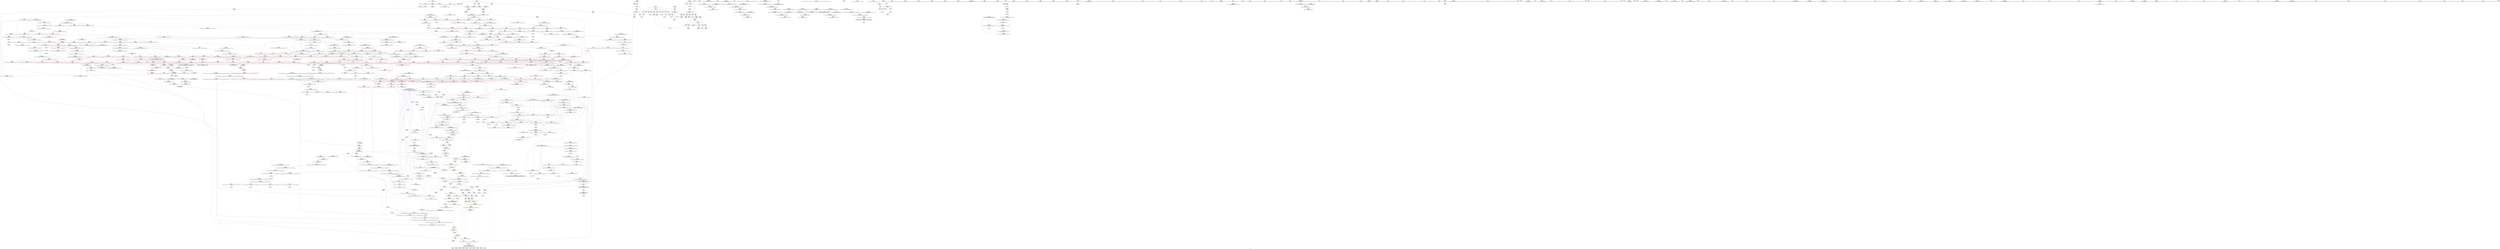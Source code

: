 digraph "SVFG" {
	label="SVFG";

	Node0x55cef5f0f0e0 [shape=record,color=grey,label="{NodeID: 0\nNullPtr}"];
	Node0x55cef5f0f0e0 -> Node0x55cef5f603e0[style=solid];
	Node0x55cef5f0f0e0 -> Node0x55cef5f805e0[style=solid];
	Node0x55cef5f67e20 [shape=record,color=red,label="{NodeID: 443\n692\<--672\n\<--__first.addr\n_ZSt10__pop_heapIPiN9__gnu_cxx5__ops15_Iter_less_iterEEvT_S4_S4_RT0_\n|{<s0>38}}"];
	Node0x55cef5f67e20:s0 -> Node0x55cef605e7e0[style=solid,color=red];
	Node0x55cef5fd4940 [shape=record,color=black,label="{NodeID: 1218\nMR_2V_3 = PHI(MR_2V_6, MR_2V_1, )\npts\{12 \}\n|{|<s2>69|<s3>71|<s4>74|<s5>74}}"];
	Node0x55cef5fd4940 -> Node0x55cef5f7df80[style=dashed];
	Node0x55cef5fd4940 -> Node0x55cef5fdb640[style=dashed];
	Node0x55cef5fd4940:s2 -> Node0x55cef5ff2af0[style=dashed,color=red];
	Node0x55cef5fd4940:s3 -> Node0x55cef5feb340[style=dashed,color=red];
	Node0x55cef5fd4940:s4 -> Node0x55cef5f7eef0[style=dashed,color=red];
	Node0x55cef5fd4940:s5 -> Node0x55cef5fda740[style=dashed,color=red];
	Node0x55cef5f5c090 [shape=record,color=green,label="{NodeID: 111\n589\<--590\n__len\<--__len_field_insensitive\n_ZSt11__make_heapIPiN9__gnu_cxx5__ops15_Iter_less_iterEEvT_S4_RT0_\n}"];
	Node0x55cef5f5c090 -> Node0x55cef5f67390[style=solid];
	Node0x55cef5f5c090 -> Node0x55cef5f67460[style=solid];
	Node0x55cef5f5c090 -> Node0x55cef5f82c40[style=solid];
	Node0x55cef60592e0 [shape=record,color=black,label="{NodeID: 1661\n500 = PHI(443, )\n1st arg _ZSt13__heap_selectIPiN9__gnu_cxx5__ops15_Iter_less_iterEEvT_S4_S4_T0_ }"];
	Node0x55cef60592e0 -> Node0x55cef5f82350[style=solid];
	Node0x55cef5f7d690 [shape=record,color=red,label="{NodeID: 554\n1133\<--1096\n\<--__first.addr\n_ZSt16__insertion_sortIPiN9__gnu_cxx5__ops15_Iter_less_iterEEvT_S4_T0_\n|{<s0>71}}"];
	Node0x55cef5f7d690:s0 -> Node0x55cef6059920[style=solid,color=red];
	Node0x55cef5f606b0 [shape=record,color=black,label="{NodeID: 222\n75\<--74\nidxprom\<--\n_Z5solvev\n}"];
	Node0x55cef5f83120 [shape=record,color=blue,label="{NodeID: 665\n655\<--650\n__it2.addr\<--__it2\n_ZNK9__gnu_cxx5__ops15_Iter_less_iterclIPiS3_EEbT_T0_\n}"];
	Node0x55cef5f83120 -> Node0x55cef5f67bb0[style=dashed];
	Node0x55cef5f6e2d0 [shape=record,color=red,label="{NodeID: 333\n74\<--53\n\<--i\n_Z5solvev\n}"];
	Node0x55cef5f6e2d0 -> Node0x55cef5f606b0[style=solid];
	Node0x55cef5fa0c20 [shape=record,color=grey,label="{NodeID: 1108\n139 = Binary(138, 81, )\n}"];
	Node0x55cef5fa0c20 -> Node0x55cef5f80c90[style=solid];
	Node0x55cef5f58040 [shape=record,color=green,label="{NodeID: 1\n7\<--1\n__dso_handle\<--dummyObj\nGlob }"];
	Node0x55cef5f67ef0 [shape=record,color=red,label="{NodeID: 444\n697\<--672\n\<--__first.addr\n_ZSt10__pop_heapIPiN9__gnu_cxx5__ops15_Iter_less_iterEEvT_S4_S4_RT0_\n|{<s0>40}}"];
	Node0x55cef5f67ef0:s0 -> Node0x55cef605ad30[style=solid,color=red];
	Node0x55cef5f5c160 [shape=record,color=green,label="{NodeID: 112\n591\<--592\n__parent\<--__parent_field_insensitive\n_ZSt11__make_heapIPiN9__gnu_cxx5__ops15_Iter_less_iterEEvT_S4_RT0_\n}"];
	Node0x55cef5f5c160 -> Node0x55cef5f67530[style=solid];
	Node0x55cef5f5c160 -> Node0x55cef5f67600[style=solid];
	Node0x55cef5f5c160 -> Node0x55cef5f676d0[style=solid];
	Node0x55cef5f5c160 -> Node0x55cef5f677a0[style=solid];
	Node0x55cef5f5c160 -> Node0x55cef5f82d10[style=solid];
	Node0x55cef5f5c160 -> Node0x55cef5f82eb0[style=solid];
	Node0x55cef6059420 [shape=record,color=black,label="{NodeID: 1662\n501 = PHI(444, )\n2nd arg _ZSt13__heap_selectIPiN9__gnu_cxx5__ops15_Iter_less_iterEEvT_S4_S4_T0_ }"];
	Node0x55cef6059420 -> Node0x55cef5f82420[style=solid];
	Node0x55cef5f7d760 [shape=record,color=red,label="{NodeID: 555\n1142\<--1096\n\<--__first.addr\n_ZSt16__insertion_sortIPiN9__gnu_cxx5__ops15_Iter_less_iterEEvT_S4_T0_\n}"];
	Node0x55cef5f7d760 -> Node0x55cef5f86040[style=solid];
	Node0x55cef5ff0160 [shape=record,color=yellow,style=double,label="{NodeID: 1330\n2V_1 = ENCHI(MR_2V_0)\npts\{12 \}\nFun[_ZSt23__copy_move_backward_a2ILb1EPiS0_ET1_T0_S2_S1_]|{<s0>87}}"];
	Node0x55cef5ff0160:s0 -> Node0x55cef5feea80[style=dashed,color=red];
	Node0x55cef5f60780 [shape=record,color=black,label="{NodeID: 223\n93\<--92\nidxprom7\<--\n_Z5solvev\n}"];
	Node0x55cef5f831f0 [shape=record,color=blue,label="{NodeID: 666\n672\<--668\n__first.addr\<--__first\n_ZSt10__pop_heapIPiN9__gnu_cxx5__ops15_Iter_less_iterEEvT_S4_S4_RT0_\n}"];
	Node0x55cef5f831f0 -> Node0x55cef5f67e20[style=dashed];
	Node0x55cef5f831f0 -> Node0x55cef5f67ef0[style=dashed];
	Node0x55cef5f831f0 -> Node0x55cef5f67fc0[style=dashed];
	Node0x55cef5f6e3a0 [shape=record,color=red,label="{NodeID: 334\n79\<--53\n\<--i\n_Z5solvev\n}"];
	Node0x55cef5f6e3a0 -> Node0x55cef5f9f120[style=solid];
	Node0x55cef5fa0da0 [shape=record,color=grey,label="{NodeID: 1109\n613 = Binary(611, 612, )\n}"];
	Node0x55cef5fa0da0 -> Node0x55cef5f74c50[style=solid];
	Node0x55cef5f580d0 [shape=record,color=green,label="{NodeID: 2\n13\<--1\n_ZSt3cin\<--dummyObj\nGlob }"];
	Node0x55cef5f67fc0 [shape=record,color=red,label="{NodeID: 445\n699\<--672\n\<--__first.addr\n_ZSt10__pop_heapIPiN9__gnu_cxx5__ops15_Iter_less_iterEEvT_S4_S4_RT0_\n}"];
	Node0x55cef5f67fc0 -> Node0x55cef5f6a210[style=solid];
	Node0x55cef5f5c230 [shape=record,color=green,label="{NodeID: 113\n593\<--594\n__value\<--__value_field_insensitive\n_ZSt11__make_heapIPiN9__gnu_cxx5__ops15_Iter_less_iterEEvT_S4_RT0_\n|{|<s1>35}}"];
	Node0x55cef5f5c230 -> Node0x55cef5f82de0[style=solid];
	Node0x55cef5f5c230:s1 -> Node0x55cef605e7e0[style=solid,color=red];
	Node0x55cef6059560 [shape=record,color=black,label="{NodeID: 1663\n909 = PHI(874, )\n0th arg _ZNK9__gnu_cxx5__ops14_Iter_less_valclIPiiEEbT_RT0_ }"];
	Node0x55cef6059560 -> Node0x55cef5f84bf0[style=solid];
	Node0x55cef5f7d830 [shape=record,color=red,label="{NodeID: 556\n1113\<--1098\n\<--__last.addr\n_ZSt16__insertion_sortIPiN9__gnu_cxx5__ops15_Iter_less_iterEEvT_S4_T0_\n}"];
	Node0x55cef5f7d830 -> Node0x55cef5f77dd0[style=solid];
	Node0x55cef5f60850 [shape=record,color=black,label="{NodeID: 224\n103\<--102\nidx.ext\<--\n_Z5solvev\n}"];
	Node0x55cef5f832c0 [shape=record,color=blue,label="{NodeID: 667\n674\<--669\n__last.addr\<--__last\n_ZSt10__pop_heapIPiN9__gnu_cxx5__ops15_Iter_less_iterEEvT_S4_S4_RT0_\n}"];
	Node0x55cef5f832c0 -> Node0x55cef5f68090[style=dashed];
	Node0x55cef5f6e470 [shape=record,color=red,label="{NodeID: 335\n86\<--55\n\<--i2\n_Z5solvev\n}"];
	Node0x55cef5f6e470 -> Node0x55cef5fa8f30[style=solid];
	Node0x55cef5f74c50 [shape=record,color=grey,label="{NodeID: 1110\n614 = Binary(613, 285, )\n}"];
	Node0x55cef5f74c50 -> Node0x55cef5f82c40[style=solid];
	Node0x55cef5f58380 [shape=record,color=green,label="{NodeID: 3\n14\<--1\n_ZSt4cout\<--dummyObj\nGlob }"];
	Node0x55cef5f68090 [shape=record,color=red,label="{NodeID: 446\n698\<--674\n\<--__last.addr\n_ZSt10__pop_heapIPiN9__gnu_cxx5__ops15_Iter_less_iterEEvT_S4_S4_RT0_\n}"];
	Node0x55cef5f68090 -> Node0x55cef5f6a140[style=solid];
	Node0x55cef5fe5c60 [shape=record,color=black,label="{NodeID: 1221\nMR_2V_4 = PHI(MR_2V_3, MR_2V_1, )\npts\{12 \}\n|{<s0>10}}"];
	Node0x55cef5fe5c60:s0 -> Node0x55cef5f8b610[style=dashed,color=blue];
	Node0x55cef5f5c300 [shape=record,color=green,label="{NodeID: 114\n595\<--596\nagg.tmp\<--agg.tmp_field_insensitive\n_ZSt11__make_heapIPiN9__gnu_cxx5__ops15_Iter_less_iterEEvT_S4_RT0_\n}"];
	Node0x55cef60596a0 [shape=record,color=black,label="{NodeID: 1664\n910 = PHI(877, )\n1st arg _ZNK9__gnu_cxx5__ops14_Iter_less_valclIPiiEEbT_RT0_ }"];
	Node0x55cef60596a0 -> Node0x55cef5f84cc0[style=solid];
	Node0x55cef5f7d900 [shape=record,color=red,label="{NodeID: 557\n1122\<--1098\n\<--__last.addr\n_ZSt16__insertion_sortIPiN9__gnu_cxx5__ops15_Iter_less_iterEEvT_S4_T0_\n}"];
	Node0x55cef5f7d900 -> Node0x55cef5faa2b0[style=solid];
	Node0x55cef5f60920 [shape=record,color=black,label="{NodeID: 225\n107\<--106\nidx.ext12\<--\n_Z5solvev\n}"];
	Node0x55cef5f83390 [shape=record,color=blue,label="{NodeID: 668\n676\<--670\n__result.addr\<--__result\n_ZSt10__pop_heapIPiN9__gnu_cxx5__ops15_Iter_less_iterEEvT_S4_S4_RT0_\n}"];
	Node0x55cef5f83390 -> Node0x55cef5f68160[style=dashed];
	Node0x55cef5f83390 -> Node0x55cef5f68230[style=dashed];
	Node0x55cef5f6e540 [shape=record,color=red,label="{NodeID: 336\n92\<--55\n\<--i2\n_Z5solvev\n}"];
	Node0x55cef5f6e540 -> Node0x55cef5f60780[style=solid];
	Node0x55cef5f74dd0 [shape=record,color=grey,label="{NodeID: 1111\n605 = Binary(604, 285, )\n}"];
	Node0x55cef5f74dd0 -> Node0x55cef5fa90b0[style=solid];
	Node0x55cef5f58410 [shape=record,color=green,label="{NodeID: 4\n15\<--1\n.str\<--dummyObj\nGlob }"];
	Node0x55cef5f68160 [shape=record,color=red,label="{NodeID: 447\n688\<--676\n\<--__result.addr\n_ZSt10__pop_heapIPiN9__gnu_cxx5__ops15_Iter_less_iterEEvT_S4_S4_RT0_\n|{<s0>37}}"];
	Node0x55cef5f68160:s0 -> Node0x55cef605e7e0[style=solid,color=red];
	Node0x55cef5fe6160 [shape=record,color=black,label="{NodeID: 1222\nMR_8V_3 = PHI(MR_8V_4, MR_8V_2, )\npts\{56 \}\n}"];
	Node0x55cef5fe6160 -> Node0x55cef5f6e470[style=dashed];
	Node0x55cef5fe6160 -> Node0x55cef5f6e540[style=dashed];
	Node0x55cef5fe6160 -> Node0x55cef5f6e610[style=dashed];
	Node0x55cef5fe6160 -> Node0x55cef5f80af0[style=dashed];
	Node0x55cef5f60d30 [shape=record,color=green,label="{NodeID: 115\n625\<--626\n_ZSt4moveIRiEONSt16remove_referenceIT_E4typeEOS2_\<--_ZSt4moveIRiEONSt16remove_referenceIT_E4typeEOS2__field_insensitive\n}"];
	Node0x55cef60597e0 [shape=record,color=black,label="{NodeID: 1665\n911 = PHI(854, )\n2nd arg _ZNK9__gnu_cxx5__ops14_Iter_less_valclIPiiEEbT_RT0_ }"];
	Node0x55cef60597e0 -> Node0x55cef5f84d90[style=solid];
	Node0x55cef5f7d9d0 [shape=record,color=red,label="{NodeID: 558\n1121\<--1100\n\<--__i\n_ZSt16__insertion_sortIPiN9__gnu_cxx5__ops15_Iter_less_iterEEvT_S4_T0_\n}"];
	Node0x55cef5f7d9d0 -> Node0x55cef5faa2b0[style=solid];
	Node0x55cef5f609f0 [shape=record,color=black,label="{NodeID: 226\n122\<--121\nidxprom19\<--\n_Z5solvev\n}"];
	Node0x55cef5f83460 [shape=record,color=blue,label="{NodeID: 669\n678\<--671\n__comp.addr\<--__comp\n_ZSt10__pop_heapIPiN9__gnu_cxx5__ops15_Iter_less_iterEEvT_S4_S4_RT0_\n}"];
	Node0x55cef5f83460 -> Node0x55cef5f68300[style=dashed];
	Node0x55cef5f6e610 [shape=record,color=red,label="{NodeID: 337\n98\<--55\n\<--i2\n_Z5solvev\n}"];
	Node0x55cef5f6e610 -> Node0x55cef5f756d0[style=solid];
	Node0x55cef5f74f50 [shape=record,color=grey,label="{NodeID: 1112\n617 = Binary(616, 290, )\n}"];
	Node0x55cef5f74f50 -> Node0x55cef5f750d0[style=solid];
	Node0x55cef5f584a0 [shape=record,color=green,label="{NodeID: 5\n17\<--1\n.str.1\<--dummyObj\nGlob }"];
	Node0x55cef5f68230 [shape=record,color=red,label="{NodeID: 448\n695\<--676\n\<--__result.addr\n_ZSt10__pop_heapIPiN9__gnu_cxx5__ops15_Iter_less_iterEEvT_S4_S4_RT0_\n}"];
	Node0x55cef5f68230 -> Node0x55cef5f83600[style=solid];
	Node0x55cef5f60e30 [shape=record,color=green,label="{NodeID: 116\n636\<--637\n_ZSt13__adjust_heapIPiliN9__gnu_cxx5__ops15_Iter_less_iterEEvT_T0_S5_T1_T2_\<--_ZSt13__adjust_heapIPiliN9__gnu_cxx5__ops15_Iter_less_iterEEvT_T0_S5_T1_T2__field_insensitive\n}"];
	Node0x55cef6059920 [shape=record,color=black,label="{NodeID: 1666\n1195 = PHI(1133, )\n0th arg _ZSt13move_backwardIPiS0_ET0_T_S2_S1_ }"];
	Node0x55cef6059920 -> Node0x55cef5f86520[style=solid];
	Node0x55cef5f7daa0 [shape=record,color=red,label="{NodeID: 559\n1125\<--1100\n\<--__i\n_ZSt16__insertion_sortIPiN9__gnu_cxx5__ops15_Iter_less_iterEEvT_S4_T0_\n|{<s0>69}}"];
	Node0x55cef5f7daa0:s0 -> Node0x55cef605fa40[style=solid,color=red];
	Node0x55cef5f60ac0 [shape=record,color=black,label="{NodeID: 227\n125\<--124\ntobool\<--\n_Z5solvev\n}"];
	Node0x55cef5f83530 [shape=record,color=blue,label="{NodeID: 670\n680\<--690\n__value\<--\n_ZSt10__pop_heapIPiN9__gnu_cxx5__ops15_Iter_less_iterEEvT_S4_S4_RT0_\n}"];
	Node0x55cef5f83530 -> Node0x55cef5f684a0[style=dashed];
	Node0x55cef5f83530 -> Node0x55cef5f68570[style=dashed];
	Node0x55cef5f6e6e0 [shape=record,color=red,label="{NodeID: 338\n115\<--57\n\<--i14\n_Z5solvev\n}"];
	Node0x55cef5f6e6e0 -> Node0x55cef5fa9230[style=solid];
	Node0x55cef5f750d0 [shape=record,color=grey,label="{NodeID: 1113\n618 = Binary(617, 290, )\n}"];
	Node0x55cef5f750d0 -> Node0x55cef5f82d10[style=solid];
	Node0x55cef5f58530 [shape=record,color=green,label="{NodeID: 6\n19\<--1\n.str.2\<--dummyObj\nGlob }"];
	Node0x55cef5f68300 [shape=record,color=red,label="{NodeID: 449\n706\<--678\n\<--__comp.addr\n_ZSt10__pop_heapIPiN9__gnu_cxx5__ops15_Iter_less_iterEEvT_S4_S4_RT0_\n}"];
	Node0x55cef5fe6b60 [shape=record,color=black,label="{NodeID: 1224\nMR_2V_4 = PHI(MR_2V_5, MR_2V_3, )\npts\{12 \}\n|{<s0>18}}"];
	Node0x55cef5fe6b60:s0 -> Node0x55cef5fe5c60[style=dashed,color=blue];
	Node0x55cef5f60f30 [shape=record,color=green,label="{NodeID: 117\n651\<--652\nthis.addr\<--this.addr_field_insensitive\n_ZNK9__gnu_cxx5__ops15_Iter_less_iterclIPiS3_EEbT_T0_\n}"];
	Node0x55cef5f60f30 -> Node0x55cef5f67a10[style=solid];
	Node0x55cef5f60f30 -> Node0x55cef5f82f80[style=solid];
	Node0x55cef6059a60 [shape=record,color=black,label="{NodeID: 1667\n1196 = PHI(1134, )\n1st arg _ZSt13move_backwardIPiS0_ET0_T_S2_S1_ }"];
	Node0x55cef6059a60 -> Node0x55cef5f865f0[style=solid];
	Node0x55cef5f7db70 [shape=record,color=red,label="{NodeID: 560\n1129\<--1100\n\<--__i\n_ZSt16__insertion_sortIPiN9__gnu_cxx5__ops15_Iter_less_iterEEvT_S4_T0_\n|{<s0>70}}"];
	Node0x55cef5f7db70:s0 -> Node0x55cef605e7e0[style=solid,color=red];
	Node0x55cef5f60b90 [shape=record,color=black,label="{NodeID: 228\n128\<--127\nidxprom21\<--\n_Z5solvev\n}"];
	Node0x55cef5f83600 [shape=record,color=blue,label="{NodeID: 671\n695\<--694\n\<--\n_ZSt10__pop_heapIPiN9__gnu_cxx5__ops15_Iter_less_iterEEvT_S4_S4_RT0_\n|{|<s1>40}}"];
	Node0x55cef5f83600 -> Node0x55cef5f68570[style=dashed];
	Node0x55cef5f83600:s1 -> Node0x55cef5fe8e90[style=dashed,color=red];
	Node0x55cef5f6e7b0 [shape=record,color=red,label="{NodeID: 339\n121\<--57\n\<--i14\n_Z5solvev\n}"];
	Node0x55cef5f6e7b0 -> Node0x55cef5f609f0[style=solid];
	Node0x55cef5f75250 [shape=record,color=grey,label="{NodeID: 1114\n333 = Binary(331, 332, )\n}"];
	Node0x55cef5f75250 -> Node0x55cef5f9fd20[style=solid];
	Node0x55cef5f58d70 [shape=record,color=green,label="{NodeID: 7\n22\<--1\n\<--dummyObj\nCan only get source location for instruction, argument, global var or function.}"];
	Node0x55cef5f683d0 [shape=record,color=red,label="{NodeID: 450\n690\<--689\n\<--call\n_ZSt10__pop_heapIPiN9__gnu_cxx5__ops15_Iter_less_iterEEvT_S4_S4_RT0_\n}"];
	Node0x55cef5f683d0 -> Node0x55cef5f83530[style=solid];
	Node0x55cef5f61000 [shape=record,color=green,label="{NodeID: 118\n653\<--654\n__it1.addr\<--__it1.addr_field_insensitive\n_ZNK9__gnu_cxx5__ops15_Iter_less_iterclIPiS3_EEbT_T0_\n}"];
	Node0x55cef5f61000 -> Node0x55cef5f67ae0[style=solid];
	Node0x55cef5f61000 -> Node0x55cef5f83050[style=solid];
	Node0x55cef6059ba0 [shape=record,color=black,label="{NodeID: 1668\n1197 = PHI(1136, )\n2nd arg _ZSt13move_backwardIPiS0_ET0_T_S2_S1_ }"];
	Node0x55cef6059ba0 -> Node0x55cef5f866c0[style=solid];
	Node0x55cef5f7dc40 [shape=record,color=red,label="{NodeID: 561\n1134\<--1100\n\<--__i\n_ZSt16__insertion_sortIPiN9__gnu_cxx5__ops15_Iter_less_iterEEvT_S4_T0_\n|{<s0>71}}"];
	Node0x55cef5f7dc40:s0 -> Node0x55cef6059a60[style=solid,color=red];
	Node0x55cef5f60c60 [shape=record,color=black,label="{NodeID: 229\n149\<--148\nidxprom30\<--\n_Z5solvev\n}"];
	Node0x55cef5f836d0 [shape=record,color=blue,label="{NodeID: 672\n711\<--710\n__t.addr\<--__t\n_ZSt4moveIRiEONSt16remove_referenceIT_E4typeEOS2_\n}"];
	Node0x55cef5f836d0 -> Node0x55cef5f68640[style=dashed];
	Node0x55cef5f6e880 [shape=record,color=red,label="{NodeID: 340\n127\<--57\n\<--i14\n_Z5solvev\n}"];
	Node0x55cef5f6e880 -> Node0x55cef5f60b90[style=solid];
	Node0x55cef5f753d0 [shape=record,color=grey,label="{NodeID: 1115\n565 = Binary(564, 285, )\n}"];
	Node0x55cef5f753d0 -> Node0x55cef5fa93b0[style=solid];
	Node0x55cef5f58e00 [shape=record,color=green,label="{NodeID: 8\n62\<--1\n\<--dummyObj\nCan only get source location for instruction, argument, global var or function.}"];
	Node0x55cef5f684a0 [shape=record,color=red,label="{NodeID: 451\n694\<--693\n\<--call1\n_ZSt10__pop_heapIPiN9__gnu_cxx5__ops15_Iter_less_iterEEvT_S4_S4_RT0_\n}"];
	Node0x55cef5f684a0 -> Node0x55cef5f83600[style=solid];
	Node0x55cef5fe7560 [shape=record,color=black,label="{NodeID: 1226\nMR_25V_3 = PHI(MR_25V_4, MR_25V_2, )\npts\{235 \}\n}"];
	Node0x55cef5fe7560 -> Node0x55cef5f6f650[style=dashed];
	Node0x55cef5fe7560 -> Node0x55cef5f6f720[style=dashed];
	Node0x55cef5fe7560 -> Node0x55cef5f6f7f0[style=dashed];
	Node0x55cef5fe7560 -> Node0x55cef5f813e0[style=dashed];
	Node0x55cef5f610d0 [shape=record,color=green,label="{NodeID: 119\n655\<--656\n__it2.addr\<--__it2.addr_field_insensitive\n_ZNK9__gnu_cxx5__ops15_Iter_less_iterclIPiS3_EEbT_T0_\n}"];
	Node0x55cef5f610d0 -> Node0x55cef5f67bb0[style=solid];
	Node0x55cef5f610d0 -> Node0x55cef5f83120[style=solid];
	Node0x55cef6059ce0 [shape=record,color=black,label="{NodeID: 1669\n1049 = PHI(955, 965, 969, 979, 987, 991, 1041, )\n0th arg _ZSt9iter_swapIPiS0_EvT_T0_ }"];
	Node0x55cef6059ce0 -> Node0x55cef5f85750[style=solid];
	Node0x55cef5f7dd10 [shape=record,color=red,label="{NodeID: 562\n1135\<--1100\n\<--__i\n_ZSt16__insertion_sortIPiN9__gnu_cxx5__ops15_Iter_less_iterEEvT_S4_T0_\n}"];
	Node0x55cef5f7dd10 -> Node0x55cef5f6c730[style=solid];
	Node0x55cef5ff07e0 [shape=record,color=yellow,style=double,label="{NodeID: 1337\n128V_1 = ENCHI(MR_128V_0)\npts\{594 730 855 1071 1103 1225 \}\nFun[_ZSt10__pop_heapIPiN9__gnu_cxx5__ops15_Iter_less_iterEEvT_S4_S4_RT0_]}"];
	Node0x55cef5ff07e0 -> Node0x55cef5f683d0[style=dashed];
	Node0x55cef5ff07e0 -> Node0x55cef5f684a0[style=dashed];
	Node0x55cef5ff07e0 -> Node0x55cef5f68570[style=dashed];
	Node0x55cef5f68e90 [shape=record,color=black,label="{NodeID: 230\n155\<--154\nidxprom32\<--\n_Z5solvev\n}"];
	Node0x55cef5f837a0 [shape=record,color=blue,label="{NodeID: 673\n723\<--717\n__first.addr\<--__first\n_ZSt13__adjust_heapIPiliN9__gnu_cxx5__ops15_Iter_less_iterEEvT_T0_S5_T1_T2_\n}"];
	Node0x55cef5f837a0 -> Node0x55cef5f68710[style=dashed];
	Node0x55cef5f837a0 -> Node0x55cef5f687e0[style=dashed];
	Node0x55cef5f837a0 -> Node0x55cef5f688b0[style=dashed];
	Node0x55cef5f837a0 -> Node0x55cef5f68980[style=dashed];
	Node0x55cef5f837a0 -> Node0x55cef5f68a50[style=dashed];
	Node0x55cef5f837a0 -> Node0x55cef5f68b20[style=dashed];
	Node0x55cef5f837a0 -> Node0x55cef5f68bf0[style=dashed];
	Node0x55cef5f6e950 [shape=record,color=red,label="{NodeID: 341\n138\<--57\n\<--i14\n_Z5solvev\n}"];
	Node0x55cef5f6e950 -> Node0x55cef5fa0c20[style=solid];
	Node0x55cef5f75550 [shape=record,color=grey,label="{NodeID: 1116\n118 = Binary(116, 117, )\n}"];
	Node0x55cef5f75550 -> Node0x55cef5fa9230[style=solid];
	Node0x55cef5f58e90 [shape=record,color=green,label="{NodeID: 9\n81\<--1\n\<--dummyObj\nCan only get source location for instruction, argument, global var or function.}"];
	Node0x55cef5f68570 [shape=record,color=red,label="{NodeID: 452\n705\<--704\n\<--call2\n_ZSt10__pop_heapIPiN9__gnu_cxx5__ops15_Iter_less_iterEEvT_S4_S4_RT0_\n|{<s0>40}}"];
	Node0x55cef5f68570:s0 -> Node0x55cef605b0a0[style=solid,color=red];
	Node0x55cef5fe7a60 [shape=record,color=black,label="{NodeID: 1227\nMR_27V_2 = PHI(MR_27V_3, MR_27V_1, )\npts\{12 90000 \}\n|{<s0>15|<s1>15|<s2>15}}"];
	Node0x55cef5fe7a60:s0 -> Node0x55cef5f80a20[style=dashed,color=red];
	Node0x55cef5fe7a60:s1 -> Node0x55cef5fd9d40[style=dashed,color=red];
	Node0x55cef5fe7a60:s2 -> Node0x55cef5feb9c0[style=dashed,color=red];
	Node0x55cef5f611a0 [shape=record,color=green,label="{NodeID: 120\n672\<--673\n__first.addr\<--__first.addr_field_insensitive\n_ZSt10__pop_heapIPiN9__gnu_cxx5__ops15_Iter_less_iterEEvT_S4_S4_RT0_\n}"];
	Node0x55cef5f611a0 -> Node0x55cef5f67e20[style=solid];
	Node0x55cef5f611a0 -> Node0x55cef5f67ef0[style=solid];
	Node0x55cef5f611a0 -> Node0x55cef5f67fc0[style=solid];
	Node0x55cef5f611a0 -> Node0x55cef5f831f0[style=solid];
	Node0x55cef605a300 [shape=record,color=black,label="{NodeID: 1670\n1050 = PHI(956, 966, 970, 980, 988, 992, 1042, )\n1st arg _ZSt9iter_swapIPiS0_EvT_T0_ }"];
	Node0x55cef605a300 -> Node0x55cef5f85820[style=solid];
	Node0x55cef5f7dde0 [shape=record,color=red,label="{NodeID: 563\n1145\<--1100\n\<--__i\n_ZSt16__insertion_sortIPiN9__gnu_cxx5__ops15_Iter_less_iterEEvT_S4_T0_\n|{<s0>74}}"];
	Node0x55cef5f7dde0:s0 -> Node0x55cef605db30[style=solid,color=red];
	Node0x55cef5f68f60 [shape=record,color=black,label="{NodeID: 231\n163\<--162\nidxprom36\<--\n_Z5solvev\n}"];
	Node0x55cef5f83870 [shape=record,color=blue,label="{NodeID: 674\n725\<--718\n__holeIndex.addr\<--__holeIndex\n_ZSt13__adjust_heapIPiliN9__gnu_cxx5__ops15_Iter_less_iterEEvT_T0_S5_T1_T2_\n}"];
	Node0x55cef5f83870 -> Node0x55cef5f68cc0[style=dashed];
	Node0x55cef5f83870 -> Node0x55cef5f68d90[style=dashed];
	Node0x55cef5f83870 -> Node0x55cef5f78ca0[style=dashed];
	Node0x55cef5f83870 -> Node0x55cef5f78d70[style=dashed];
	Node0x55cef5f83870 -> Node0x55cef5f83ef0[style=dashed];
	Node0x55cef5f83870 -> Node0x55cef5f84160[style=dashed];
	Node0x55cef5f83870 -> Node0x55cef5fdcf40[style=dashed];
	Node0x55cef5f6ea20 [shape=record,color=red,label="{NodeID: 342\n148\<--57\n\<--i14\n_Z5solvev\n}"];
	Node0x55cef5f6ea20 -> Node0x55cef5f60c60[style=solid];
	Node0x55cef5f756d0 [shape=record,color=grey,label="{NodeID: 1117\n99 = Binary(98, 81, )\n}"];
	Node0x55cef5f756d0 -> Node0x55cef5f80af0[style=solid];
	Node0x55cef5f58f20 [shape=record,color=green,label="{NodeID: 10\n96\<--1\n\<--dummyObj\nCan only get source location for instruction, argument, global var or function.}"];
	Node0x55cef5f68640 [shape=record,color=red,label="{NodeID: 453\n714\<--711\n\<--__t.addr\n_ZSt4moveIRiEONSt16remove_referenceIT_E4typeEOS2_\n}"];
	Node0x55cef5f68640 -> Node0x55cef5f6a2e0[style=solid];
	Node0x55cef5f61270 [shape=record,color=green,label="{NodeID: 121\n674\<--675\n__last.addr\<--__last.addr_field_insensitive\n_ZSt10__pop_heapIPiN9__gnu_cxx5__ops15_Iter_less_iterEEvT_S4_S4_RT0_\n}"];
	Node0x55cef5f61270 -> Node0x55cef5f68090[style=solid];
	Node0x55cef5f61270 -> Node0x55cef5f832c0[style=solid];
	Node0x55cef605a5c0 [shape=record,color=black,label="{NodeID: 1671\n547 = PHI(448, )\n0th arg _ZSt11__sort_heapIPiN9__gnu_cxx5__ops15_Iter_less_iterEEvT_S4_RT0_ }"];
	Node0x55cef605a5c0 -> Node0x55cef5f82690[style=solid];
	Node0x55cef5f7deb0 [shape=record,color=red,label="{NodeID: 564\n1154\<--1100\n\<--__i\n_ZSt16__insertion_sortIPiN9__gnu_cxx5__ops15_Iter_less_iterEEvT_S4_T0_\n}"];
	Node0x55cef5f7deb0 -> Node0x55cef5f6c800[style=solid];
	Node0x55cef5f69030 [shape=record,color=black,label="{NodeID: 232\n166\<--165\ntobool38\<--\n_Z5solvev\n}"];
	Node0x55cef5f83940 [shape=record,color=blue,label="{NodeID: 675\n727\<--719\n__len.addr\<--__len\n_ZSt13__adjust_heapIPiliN9__gnu_cxx5__ops15_Iter_less_iterEEvT_T0_S5_T1_T2_\n}"];
	Node0x55cef5f83940 -> Node0x55cef5f78f10[style=dashed];
	Node0x55cef5f83940 -> Node0x55cef5f78fe0[style=dashed];
	Node0x55cef5f83940 -> Node0x55cef5f790b0[style=dashed];
	Node0x55cef5f6eaf0 [shape=record,color=red,label="{NodeID: 343\n181\<--57\n\<--i14\n_Z5solvev\n}"];
	Node0x55cef5f6eaf0 -> Node0x55cef5f75cd0[style=solid];
	Node0x55cef5f75850 [shape=record,color=grey,label="{NodeID: 1118\n564 = Binary(562, 563, )\n}"];
	Node0x55cef5f75850 -> Node0x55cef5f753d0[style=solid];
	Node0x55cef5f59020 [shape=record,color=green,label="{NodeID: 11\n153\<--1\n\<--dummyObj\nCan only get source location for instruction, argument, global var or function.}"];
	Node0x55cef5f68710 [shape=record,color=red,label="{NodeID: 454\n758\<--723\n\<--__first.addr\n_ZSt13__adjust_heapIPiliN9__gnu_cxx5__ops15_Iter_less_iterEEvT_T0_S5_T1_T2_\n}"];
	Node0x55cef5f68710 -> Node0x55cef5f6d020[style=solid];
	Node0x55cef5f61340 [shape=record,color=green,label="{NodeID: 122\n676\<--677\n__result.addr\<--__result.addr_field_insensitive\n_ZSt10__pop_heapIPiN9__gnu_cxx5__ops15_Iter_less_iterEEvT_S4_S4_RT0_\n}"];
	Node0x55cef5f61340 -> Node0x55cef5f68160[style=solid];
	Node0x55cef5f61340 -> Node0x55cef5f68230[style=solid];
	Node0x55cef5f61340 -> Node0x55cef5f83390[style=solid];
	Node0x55cef605a6d0 [shape=record,color=black,label="{NodeID: 1672\n548 = PHI(449, )\n1st arg _ZSt11__sort_heapIPiN9__gnu_cxx5__ops15_Iter_less_iterEEvT_S4_RT0_ }"];
	Node0x55cef605a6d0 -> Node0x55cef5f82760[style=solid];
	Node0x55cef5f7df80 [shape=record,color=red,label="{NodeID: 565\n1131\<--1130\n\<--call3\n_ZSt16__insertion_sortIPiN9__gnu_cxx5__ops15_Iter_less_iterEEvT_S4_T0_\n}"];
	Node0x55cef5f7df80 -> Node0x55cef5f85f70[style=solid];
	Node0x55cef5f69100 [shape=record,color=black,label="{NodeID: 233\n169\<--168\nidxprom40\<--\n_Z5solvev\n}"];
	Node0x55cef5f83a10 [shape=record,color=blue,label="{NodeID: 676\n729\<--720\n__value.addr\<--__value\n_ZSt13__adjust_heapIPiliN9__gnu_cxx5__ops15_Iter_less_iterEEvT_T0_S5_T1_T2_\n}"];
	Node0x55cef5f83a10 -> Node0x55cef5f79b40[style=dashed];
	Node0x55cef5f83a10 -> Node0x55cef5f79c10[style=dashed];
	Node0x55cef5f83a10 -> Node0x55cef5f79ce0[style=dashed];
	Node0x55cef5f6ebc0 [shape=record,color=red,label="{NodeID: 344\n142\<--59\n\<--j\n_Z5solvev\n}"];
	Node0x55cef5f6ebc0 -> Node0x55cef5fa9830[style=solid];
	Node0x55cef5f759d0 [shape=record,color=grey,label="{NodeID: 1119\n867 = Binary(866, 290, )\n}"];
	Node0x55cef5f759d0 -> Node0x55cef5f847e0[style=solid];
	Node0x55cef5f59120 [shape=record,color=green,label="{NodeID: 12\n159\<--1\n\<--dummyObj\nCan only get source location for instruction, argument, global var or function.}"];
	Node0x55cef5f687e0 [shape=record,color=red,label="{NodeID: 455\n761\<--723\n\<--__first.addr\n_ZSt13__adjust_heapIPiliN9__gnu_cxx5__ops15_Iter_less_iterEEvT_T0_S5_T1_T2_\n}"];
	Node0x55cef5f687e0 -> Node0x55cef5f6d0f0[style=solid];
	Node0x55cef5fe8990 [shape=record,color=black,label="{NodeID: 1230\nMR_2V_6 = PHI(MR_2V_3, MR_2V_2, )\npts\{12 \}\n|{<s0>17|<s1>21}}"];
	Node0x55cef5fe8990:s0 -> Node0x55cef5f8b900[style=dashed,color=blue];
	Node0x55cef5fe8990:s1 -> Node0x55cef5fd6b40[style=dashed,color=blue];
	Node0x55cef5f61410 [shape=record,color=green,label="{NodeID: 123\n678\<--679\n__comp.addr\<--__comp.addr_field_insensitive\n_ZSt10__pop_heapIPiN9__gnu_cxx5__ops15_Iter_less_iterEEvT_S4_S4_RT0_\n}"];
	Node0x55cef5f61410 -> Node0x55cef5f68300[style=solid];
	Node0x55cef5f61410 -> Node0x55cef5f83460[style=solid];
	Node0x55cef605a7e0 [shape=record,color=black,label="{NodeID: 1673\n549 = PHI(429, )\n2nd arg _ZSt11__sort_heapIPiN9__gnu_cxx5__ops15_Iter_less_iterEEvT_S4_RT0_ }"];
	Node0x55cef605a7e0 -> Node0x55cef5f82830[style=solid];
	Node0x55cef5f7e050 [shape=record,color=red,label="{NodeID: 566\n1141\<--1140\n\<--call6\n_ZSt16__insertion_sortIPiN9__gnu_cxx5__ops15_Iter_less_iterEEvT_S4_T0_\n}"];
	Node0x55cef5f7e050 -> Node0x55cef5f86040[style=solid];
	Node0x55cef5f691d0 [shape=record,color=black,label="{NodeID: 234\n281\<--279\nsub.ptr.lhs.cast\<--\n_ZSt6__sortIPiN9__gnu_cxx5__ops15_Iter_less_iterEEvT_S4_T0_\n}"];
	Node0x55cef5f691d0 -> Node0x55cef5f9f420[style=solid];
	Node0x55cef5f83ae0 [shape=record,color=blue,label="{NodeID: 677\n731\<--743\n__topIndex\<--\n_ZSt13__adjust_heapIPiliN9__gnu_cxx5__ops15_Iter_less_iterEEvT_T0_S5_T1_T2_\n}"];
	Node0x55cef5f83ae0 -> Node0x55cef5f79180[style=dashed];
	Node0x55cef5f6ec90 [shape=record,color=red,label="{NodeID: 345\n154\<--59\n\<--j\n_Z5solvev\n}"];
	Node0x55cef5f6ec90 -> Node0x55cef5f68e90[style=solid];
	Node0x55cef5f75b50 [shape=record,color=grey,label="{NodeID: 1120\n176 = Binary(175, 81, )\n}"];
	Node0x55cef5f75b50 -> Node0x55cef5f80e30[style=solid];
	Node0x55cef5f59220 [shape=record,color=green,label="{NodeID: 13\n172\<--1\n\<--dummyObj\nCan only get source location for instruction, argument, global var or function.}"];
	Node0x55cef5f688b0 [shape=record,color=red,label="{NodeID: 456\n771\<--723\n\<--__first.addr\n_ZSt13__adjust_heapIPiliN9__gnu_cxx5__ops15_Iter_less_iterEEvT_T0_S5_T1_T2_\n}"];
	Node0x55cef5f688b0 -> Node0x55cef5f6d1c0[style=solid];
	Node0x55cef5fe8e90 [shape=record,color=black,label="{NodeID: 1231\nMR_2V_2 = PHI(MR_2V_3, MR_2V_1, )\npts\{12 \}\n|{|<s5>41}}"];
	Node0x55cef5fe8e90 -> Node0x55cef5f79b40[style=dashed];
	Node0x55cef5fe8e90 -> Node0x55cef5f79c10[style=dashed];
	Node0x55cef5fe8e90 -> Node0x55cef5f83e20[style=dashed];
	Node0x55cef5fe8e90 -> Node0x55cef5f84090[style=dashed];
	Node0x55cef5fe8e90 -> Node0x55cef5fdca40[style=dashed];
	Node0x55cef5fe8e90:s5 -> Node0x55cef5ff2af0[style=dashed,color=red];
	Node0x55cef5f614e0 [shape=record,color=green,label="{NodeID: 124\n680\<--681\n__value\<--__value_field_insensitive\n_ZSt10__pop_heapIPiN9__gnu_cxx5__ops15_Iter_less_iterEEvT_S4_S4_RT0_\n|{|<s1>39}}"];
	Node0x55cef5f614e0 -> Node0x55cef5f83530[style=solid];
	Node0x55cef5f614e0:s1 -> Node0x55cef605e7e0[style=solid,color=red];
	Node0x55cef605a8f0 [shape=record,color=black,label="{NodeID: 1674\n929 = PHI(481, )\n0th arg _ZSt22__move_median_to_firstIPiN9__gnu_cxx5__ops15_Iter_less_iterEEvT_S4_S4_S4_T0_ }"];
	Node0x55cef605a8f0 -> Node0x55cef5f84e60[style=solid];
	Node0x55cef5f7e120 [shape=record,color=red,label="{NodeID: 567\n1178\<--1164\n\<--__first.addr\n_ZSt26__unguarded_insertion_sortIPiN9__gnu_cxx5__ops15_Iter_less_iterEEvT_S4_T0_\n}"];
	Node0x55cef5f7e120 -> Node0x55cef5f86380[style=solid];
	Node0x55cef5f692a0 [shape=record,color=black,label="{NodeID: 235\n282\<--280\nsub.ptr.rhs.cast\<--\n_ZSt6__sortIPiN9__gnu_cxx5__ops15_Iter_less_iterEEvT_S4_T0_\n}"];
	Node0x55cef5f692a0 -> Node0x55cef5f9f420[style=solid];
	Node0x55cef5f83bb0 [shape=record,color=blue,label="{NodeID: 678\n733\<--745\n__secondChild\<--\n_ZSt13__adjust_heapIPiliN9__gnu_cxx5__ops15_Iter_less_iterEEvT_T0_S5_T1_T2_\n}"];
	Node0x55cef5f83bb0 -> Node0x55cef5f79250[style=dashed];
	Node0x55cef5f83bb0 -> Node0x55cef5f79320[style=dashed];
	Node0x55cef5f83bb0 -> Node0x55cef5f79800[style=dashed];
	Node0x55cef5f83bb0 -> Node0x55cef5f798d0[style=dashed];
	Node0x55cef5f83bb0 -> Node0x55cef5f83c80[style=dashed];
	Node0x55cef5f83bb0 -> Node0x55cef5f83fc0[style=dashed];
	Node0x55cef5f83bb0 -> Node0x55cef5fdd440[style=dashed];
	Node0x55cef5f6ed60 [shape=record,color=red,label="{NodeID: 346\n162\<--59\n\<--j\n_Z5solvev\n}"];
	Node0x55cef5f6ed60 -> Node0x55cef5f68f60[style=solid];
	Node0x55cef5f75cd0 [shape=record,color=grey,label="{NodeID: 1121\n182 = Binary(181, 81, )\n}"];
	Node0x55cef5f75cd0 -> Node0x55cef5f80f00[style=solid];
	Node0x55cef5f59320 [shape=record,color=green,label="{NodeID: 14\n285\<--1\n\<--dummyObj\nCan only get source location for instruction, argument, global var or function.}"];
	Node0x55cef5f68980 [shape=record,color=red,label="{NodeID: 457\n776\<--723\n\<--__first.addr\n_ZSt13__adjust_heapIPiliN9__gnu_cxx5__ops15_Iter_less_iterEEvT_T0_S5_T1_T2_\n}"];
	Node0x55cef5f68980 -> Node0x55cef5f6d290[style=solid];
	Node0x55cef5f615b0 [shape=record,color=green,label="{NodeID: 125\n682\<--683\nagg.tmp\<--agg.tmp_field_insensitive\n_ZSt10__pop_heapIPiN9__gnu_cxx5__ops15_Iter_less_iterEEvT_S4_S4_RT0_\n}"];
	Node0x55cef605aa00 [shape=record,color=black,label="{NodeID: 1675\n930 = PHI(483, )\n1st arg _ZSt22__move_median_to_firstIPiN9__gnu_cxx5__ops15_Iter_less_iterEEvT_S4_S4_S4_T0_ }"];
	Node0x55cef605aa00 -> Node0x55cef5f84f30[style=solid];
	Node0x55cef5f7e1f0 [shape=record,color=red,label="{NodeID: 568\n1182\<--1166\n\<--__last.addr\n_ZSt26__unguarded_insertion_sortIPiN9__gnu_cxx5__ops15_Iter_less_iterEEvT_S4_T0_\n}"];
	Node0x55cef5f7e1f0 -> Node0x55cef5fa9e30[style=solid];
	Node0x55cef5ff0e40 [shape=record,color=yellow,style=double,label="{NodeID: 1343\n2V_1 = ENCHI(MR_2V_0)\npts\{12 \}\nFun[_ZSt4sortIPiEvT_S1_]|{<s0>10}}"];
	Node0x55cef5ff0e40:s0 -> Node0x55cef5fefae0[style=dashed,color=red];
	Node0x55cef5f69370 [shape=record,color=black,label="{NodeID: 236\n331\<--329\nsub.ptr.lhs.cast\<--\n_ZSt16__introsort_loopIPilN9__gnu_cxx5__ops15_Iter_less_iterEEvT_S4_T0_T1_\n}"];
	Node0x55cef5f69370 -> Node0x55cef5f75250[style=solid];
	Node0x55cef5f83c80 [shape=record,color=blue,label="{NodeID: 679\n733\<--756\n__secondChild\<--mul\n_ZSt13__adjust_heapIPiliN9__gnu_cxx5__ops15_Iter_less_iterEEvT_T0_S5_T1_T2_\n}"];
	Node0x55cef5f83c80 -> Node0x55cef5f79250[style=dashed];
	Node0x55cef5f83c80 -> Node0x55cef5f79320[style=dashed];
	Node0x55cef5f83c80 -> Node0x55cef5f793f0[style=dashed];
	Node0x55cef5f83c80 -> Node0x55cef5f794c0[style=dashed];
	Node0x55cef5f83c80 -> Node0x55cef5f79590[style=dashed];
	Node0x55cef5f83c80 -> Node0x55cef5f79660[style=dashed];
	Node0x55cef5f83c80 -> Node0x55cef5f79730[style=dashed];
	Node0x55cef5f83c80 -> Node0x55cef5f79800[style=dashed];
	Node0x55cef5f83c80 -> Node0x55cef5f798d0[style=dashed];
	Node0x55cef5f83c80 -> Node0x55cef5f83c80[style=dashed];
	Node0x55cef5f83c80 -> Node0x55cef5f83d50[style=dashed];
	Node0x55cef5f83c80 -> Node0x55cef5f83fc0[style=dashed];
	Node0x55cef5f83c80 -> Node0x55cef5fdd440[style=dashed];
	Node0x55cef5f6ee30 [shape=record,color=red,label="{NodeID: 347\n168\<--59\n\<--j\n_Z5solvev\n}"];
	Node0x55cef5f6ee30 -> Node0x55cef5f69100[style=solid];
	Node0x55cef5f75e50 [shape=record,color=grey,label="{NodeID: 1122\n145 = Binary(143, 144, )\n}"];
	Node0x55cef5f75e50 -> Node0x55cef5fa9830[style=solid];
	Node0x55cef5f59420 [shape=record,color=green,label="{NodeID: 15\n290\<--1\n\<--dummyObj\nCan only get source location for instruction, argument, global var or function.}"];
	Node0x55cef5f68a50 [shape=record,color=red,label="{NodeID: 458\n797\<--723\n\<--__first.addr\n_ZSt13__adjust_heapIPiliN9__gnu_cxx5__ops15_Iter_less_iterEEvT_T0_S5_T1_T2_\n}"];
	Node0x55cef5f68a50 -> Node0x55cef5f6d360[style=solid];
	Node0x55cef5f61680 [shape=record,color=green,label="{NodeID: 126\n711\<--712\n__t.addr\<--__t.addr_field_insensitive\n_ZSt4moveIRiEONSt16remove_referenceIT_E4typeEOS2_\n}"];
	Node0x55cef5f61680 -> Node0x55cef5f68640[style=solid];
	Node0x55cef5f61680 -> Node0x55cef5f836d0[style=solid];
	Node0x55cef605ab10 [shape=record,color=black,label="{NodeID: 1676\n931 = PHI(484, )\n2nd arg _ZSt22__move_median_to_firstIPiN9__gnu_cxx5__ops15_Iter_less_iterEEvT_S4_S4_S4_T0_ }"];
	Node0x55cef605ab10 -> Node0x55cef5f85000[style=solid];
	Node0x55cef5f7e2c0 [shape=record,color=red,label="{NodeID: 569\n1181\<--1168\n\<--__i\n_ZSt26__unguarded_insertion_sortIPiN9__gnu_cxx5__ops15_Iter_less_iterEEvT_S4_T0_\n}"];
	Node0x55cef5f7e2c0 -> Node0x55cef5fa9e30[style=solid];
	Node0x55cef5f69440 [shape=record,color=black,label="{NodeID: 237\n332\<--330\nsub.ptr.rhs.cast\<--\n_ZSt16__introsort_loopIPilN9__gnu_cxx5__ops15_Iter_less_iterEEvT_S4_T0_T1_\n}"];
	Node0x55cef5f69440 -> Node0x55cef5f75250[style=solid];
	Node0x55cef5f83d50 [shape=record,color=blue,label="{NodeID: 680\n733\<--768\n__secondChild\<--dec\n_ZSt13__adjust_heapIPiliN9__gnu_cxx5__ops15_Iter_less_iterEEvT_T0_S5_T1_T2_\n}"];
	Node0x55cef5f83d50 -> Node0x55cef5f79250[style=dashed];
	Node0x55cef5f83d50 -> Node0x55cef5f79320[style=dashed];
	Node0x55cef5f83d50 -> Node0x55cef5f79660[style=dashed];
	Node0x55cef5f83d50 -> Node0x55cef5f79730[style=dashed];
	Node0x55cef5f83d50 -> Node0x55cef5f79800[style=dashed];
	Node0x55cef5f83d50 -> Node0x55cef5f798d0[style=dashed];
	Node0x55cef5f83d50 -> Node0x55cef5f83c80[style=dashed];
	Node0x55cef5f83d50 -> Node0x55cef5f83fc0[style=dashed];
	Node0x55cef5f83d50 -> Node0x55cef5fdd440[style=dashed];
	Node0x55cef5f6ef00 [shape=record,color=red,label="{NodeID: 348\n175\<--59\n\<--j\n_Z5solvev\n}"];
	Node0x55cef5f6ef00 -> Node0x55cef5f75b50[style=solid];
	Node0x55cef5f75fd0 [shape=record,color=grey,label="{NodeID: 1123\n152 = Binary(151, 153, )\n}"];
	Node0x55cef5f75fd0 -> Node0x55cef5fa99b0[style=solid];
	Node0x55cef5f59520 [shape=record,color=green,label="{NodeID: 16\n336\<--1\n\<--dummyObj\nCan only get source location for instruction, argument, global var or function.}"];
	Node0x55cef5f68b20 [shape=record,color=red,label="{NodeID: 459\n803\<--723\n\<--__first.addr\n_ZSt13__adjust_heapIPiliN9__gnu_cxx5__ops15_Iter_less_iterEEvT_T0_S5_T1_T2_\n}"];
	Node0x55cef5f68b20 -> Node0x55cef5f6d430[style=solid];
	Node0x55cef5902190 [shape=record,color=yellow,style=double,label="{NodeID: 1234\n2V_1 = ENCHI(MR_2V_0)\npts\{12 \}\nFun[_ZSt22__final_insertion_sortIPiN9__gnu_cxx5__ops15_Iter_less_iterEEvT_S4_T0_]|{<s0>23|<s1>23|<s2>25|<s3>25}}"];
	Node0x55cef5902190:s0 -> Node0x55cef5fdb640[style=dashed,color=red];
	Node0x55cef5902190:s1 -> Node0x55cef5fd4940[style=dashed,color=red];
	Node0x55cef5902190:s2 -> Node0x55cef5fdb640[style=dashed,color=red];
	Node0x55cef5902190:s3 -> Node0x55cef5fd4940[style=dashed,color=red];
	Node0x55cef5f61750 [shape=record,color=green,label="{NodeID: 127\n721\<--722\n__comp\<--__comp_field_insensitive\n_ZSt13__adjust_heapIPiliN9__gnu_cxx5__ops15_Iter_less_iterEEvT_T0_S5_T1_T2_\n|{<s0>41|<s1>44}}"];
	Node0x55cef5f61750:s0 -> Node0x55cef605f6f0[style=solid,color=red];
	Node0x55cef5f61750:s1 -> Node0x55cef605b240[style=solid,color=red];
	Node0x55cef605ac20 [shape=record,color=black,label="{NodeID: 1677\n932 = PHI(486, )\n3rd arg _ZSt22__move_median_to_firstIPiN9__gnu_cxx5__ops15_Iter_less_iterEEvT_S4_S4_S4_T0_ }"];
	Node0x55cef605ac20 -> Node0x55cef5f850d0[style=solid];
	Node0x55cef5f7e390 [shape=record,color=red,label="{NodeID: 570\n1185\<--1168\n\<--__i\n_ZSt26__unguarded_insertion_sortIPiN9__gnu_cxx5__ops15_Iter_less_iterEEvT_S4_T0_\n|{<s0>76}}"];
	Node0x55cef5f7e390:s0 -> Node0x55cef605db30[style=solid,color=red];
	Node0x55cef5f69510 [shape=record,color=black,label="{NodeID: 238\n377\<--373\ncast\<--\n_ZSt4__lgl\n}"];
	Node0x55cef5f83e20 [shape=record,color=blue,label="{NodeID: 681\n778\<--775\nadd.ptr5\<--\n_ZSt13__adjust_heapIPiliN9__gnu_cxx5__ops15_Iter_less_iterEEvT_T0_S5_T1_T2_\n}"];
	Node0x55cef5f83e20 -> Node0x55cef5fe8e90[style=dashed];
	Node0x55cef5f6efd0 [shape=record,color=red,label="{NodeID: 349\n124\<--123\n\<--arrayidx20\n_Z5solvev\n}"];
	Node0x55cef5f6efd0 -> Node0x55cef5f60ac0[style=solid];
	Node0x55cef5f76150 [shape=record,color=grey,label="{NodeID: 1124\n898 = Binary(897, 290, )\n}"];
	Node0x55cef5f76150 -> Node0x55cef5f84a50[style=solid];
	Node0x55cef5f59620 [shape=record,color=green,label="{NodeID: 17\n340\<--1\n\<--dummyObj\nCan only get source location for instruction, argument, global var or function.|{<s0>40}}"];
	Node0x55cef5f59620:s0 -> Node0x55cef605ae80[style=solid,color=red];
	Node0x55cef5f68bf0 [shape=record,color=red,label="{NodeID: 460\n817\<--723\n\<--__first.addr\n_ZSt13__adjust_heapIPiliN9__gnu_cxx5__ops15_Iter_less_iterEEvT_T0_S5_T1_T2_\n|{<s0>47}}"];
	Node0x55cef5f68bf0:s0 -> Node0x55cef605e230[style=solid,color=red];
	Node0x55cef5f61820 [shape=record,color=green,label="{NodeID: 128\n723\<--724\n__first.addr\<--__first.addr_field_insensitive\n_ZSt13__adjust_heapIPiliN9__gnu_cxx5__ops15_Iter_less_iterEEvT_T0_S5_T1_T2_\n}"];
	Node0x55cef5f61820 -> Node0x55cef5f68710[style=solid];
	Node0x55cef5f61820 -> Node0x55cef5f687e0[style=solid];
	Node0x55cef5f61820 -> Node0x55cef5f688b0[style=solid];
	Node0x55cef5f61820 -> Node0x55cef5f68980[style=solid];
	Node0x55cef5f61820 -> Node0x55cef5f68a50[style=solid];
	Node0x55cef5f61820 -> Node0x55cef5f68b20[style=solid];
	Node0x55cef5f61820 -> Node0x55cef5f68bf0[style=solid];
	Node0x55cef5f61820 -> Node0x55cef5f837a0[style=solid];
	Node0x55cef605ad30 [shape=record,color=black,label="{NodeID: 1678\n717 = PHI(629, 697, )\n0th arg _ZSt13__adjust_heapIPiliN9__gnu_cxx5__ops15_Iter_less_iterEEvT_T0_S5_T1_T2_ }"];
	Node0x55cef605ad30 -> Node0x55cef5f837a0[style=solid];
	Node0x55cef5f7e460 [shape=record,color=red,label="{NodeID: 571\n1189\<--1168\n\<--__i\n_ZSt26__unguarded_insertion_sortIPiN9__gnu_cxx5__ops15_Iter_less_iterEEvT_S4_T0_\n}"];
	Node0x55cef5f7e460 -> Node0x55cef5f6c8d0[style=solid];
	Node0x55cef5f695e0 [shape=record,color=black,label="{NodeID: 239\n378\<--373\nconv\<--\n_ZSt4__lgl\n}"];
	Node0x55cef5f695e0 -> Node0x55cef5f77c50[style=solid];
	Node0x55cef5f83ef0 [shape=record,color=blue,label="{NodeID: 682\n725\<--780\n__holeIndex.addr\<--\n_ZSt13__adjust_heapIPiliN9__gnu_cxx5__ops15_Iter_less_iterEEvT_T0_S5_T1_T2_\n}"];
	Node0x55cef5f83ef0 -> Node0x55cef5f78ca0[style=dashed];
	Node0x55cef5f83ef0 -> Node0x55cef5f78d70[style=dashed];
	Node0x55cef5f83ef0 -> Node0x55cef5f83ef0[style=dashed];
	Node0x55cef5f83ef0 -> Node0x55cef5f84160[style=dashed];
	Node0x55cef5f83ef0 -> Node0x55cef5fdcf40[style=dashed];
	Node0x55cef5f6f0a0 [shape=record,color=red,label="{NodeID: 350\n130\<--129\n\<--arrayidx22\n_Z5solvev\n}"];
	Node0x55cef5f762d0 [shape=record,color=grey,label="{NodeID: 1125\n897 = Binary(896, 567, )\n}"];
	Node0x55cef5f762d0 -> Node0x55cef5f76150[style=solid];
	Node0x55cef5f59720 [shape=record,color=green,label="{NodeID: 18\n351\<--1\n\<--dummyObj\nCan only get source location for instruction, argument, global var or function.}"];
	Node0x55cef5f68cc0 [shape=record,color=red,label="{NodeID: 461\n743\<--725\n\<--__holeIndex.addr\n_ZSt13__adjust_heapIPiliN9__gnu_cxx5__ops15_Iter_less_iterEEvT_T0_S5_T1_T2_\n}"];
	Node0x55cef5f68cc0 -> Node0x55cef5f83ae0[style=solid];
	Node0x55cef5f618f0 [shape=record,color=green,label="{NodeID: 129\n725\<--726\n__holeIndex.addr\<--__holeIndex.addr_field_insensitive\n_ZSt13__adjust_heapIPiliN9__gnu_cxx5__ops15_Iter_less_iterEEvT_T0_S5_T1_T2_\n}"];
	Node0x55cef5f618f0 -> Node0x55cef5f68cc0[style=solid];
	Node0x55cef5f618f0 -> Node0x55cef5f68d90[style=solid];
	Node0x55cef5f618f0 -> Node0x55cef5f78ca0[style=solid];
	Node0x55cef5f618f0 -> Node0x55cef5f78d70[style=solid];
	Node0x55cef5f618f0 -> Node0x55cef5f78e40[style=solid];
	Node0x55cef5f618f0 -> Node0x55cef5f83870[style=solid];
	Node0x55cef5f618f0 -> Node0x55cef5f83ef0[style=solid];
	Node0x55cef5f618f0 -> Node0x55cef5f84160[style=solid];
	Node0x55cef605ae80 [shape=record,color=black,label="{NodeID: 1679\n718 = PHI(630, 340, )\n1st arg _ZSt13__adjust_heapIPiliN9__gnu_cxx5__ops15_Iter_less_iterEEvT_T0_S5_T1_T2_ }"];
	Node0x55cef605ae80 -> Node0x55cef5f83870[style=solid];
	Node0x55cef5f7e530 [shape=record,color=red,label="{NodeID: 572\n1207\<--1198\n\<--__first.addr\n_ZSt13move_backwardIPiS0_ET0_T_S2_S1_\n|{<s0>77}}"];
	Node0x55cef5f7e530:s0 -> Node0x55cef605b170[style=solid,color=red];
	Node0x55cef5f696b0 [shape=record,color=black,label="{NodeID: 240\n367\<--379\n_ZSt4__lgl_ret\<--sub\n_ZSt4__lgl\n|{<s0>16}}"];
	Node0x55cef5f696b0:s0 -> Node0x55cef6055b20[style=solid,color=blue];
	Node0x55cef5f83fc0 [shape=record,color=blue,label="{NodeID: 683\n733\<--795\n__secondChild\<--mul12\n_ZSt13__adjust_heapIPiliN9__gnu_cxx5__ops15_Iter_less_iterEEvT_T0_S5_T1_T2_\n}"];
	Node0x55cef5f83fc0 -> Node0x55cef5f799a0[style=dashed];
	Node0x55cef5f83fc0 -> Node0x55cef5f79a70[style=dashed];
	Node0x55cef5f83fc0 -> Node0x55cef5fdd440[style=dashed];
	Node0x55cef5f6f170 [shape=record,color=red,label="{NodeID: 351\n151\<--150\n\<--arrayidx31\n_Z5solvev\n}"];
	Node0x55cef5f6f170 -> Node0x55cef5f75fd0[style=solid];
	Node0x55cef5f76450 [shape=record,color=grey,label="{NodeID: 1126\n158 = Binary(157, 159, )\n}"];
	Node0x55cef5f76450 -> Node0x55cef5fa99b0[style=solid];
	Node0x55cef5f59820 [shape=record,color=green,label="{NodeID: 19\n374\<--1\n\<--dummyObj\nCan only get source location for instruction, argument, global var or function.}"];
	Node0x55cef5f8b1f0 [shape=record,color=yellow,style=double,label="{NodeID: 1569\n2V_6 = CSCHI(MR_2V_5)\npts\{12 \}\nCS[]|{<s0>36|<s1>36|<s2>40}}"];
	Node0x55cef5f8b1f0:s0 -> Node0x55cef5fe0640[style=dashed,color=blue];
	Node0x55cef5f8b1f0:s1 -> Node0x55cef5fe1a40[style=dashed,color=blue];
	Node0x55cef5f8b1f0:s2 -> Node0x55cef5f8cda0[style=dashed,color=blue];
	Node0x55cef5f68d90 [shape=record,color=red,label="{NodeID: 462\n745\<--725\n\<--__holeIndex.addr\n_ZSt13__adjust_heapIPiliN9__gnu_cxx5__ops15_Iter_less_iterEEvT_T0_S5_T1_T2_\n}"];
	Node0x55cef5f68d90 -> Node0x55cef5f83bb0[style=solid];
	Node0x55cef5f619c0 [shape=record,color=green,label="{NodeID: 130\n727\<--728\n__len.addr\<--__len.addr_field_insensitive\n_ZSt13__adjust_heapIPiliN9__gnu_cxx5__ops15_Iter_less_iterEEvT_T0_S5_T1_T2_\n}"];
	Node0x55cef5f619c0 -> Node0x55cef5f78f10[style=solid];
	Node0x55cef5f619c0 -> Node0x55cef5f78fe0[style=solid];
	Node0x55cef5f619c0 -> Node0x55cef5f790b0[style=solid];
	Node0x55cef5f619c0 -> Node0x55cef5f83940[style=solid];
	Node0x55cef605afd0 [shape=record,color=black,label="{NodeID: 1680\n719 = PHI(631, 703, )\n2nd arg _ZSt13__adjust_heapIPiliN9__gnu_cxx5__ops15_Iter_less_iterEEvT_T0_S5_T1_T2_ }"];
	Node0x55cef605afd0 -> Node0x55cef5f83940[style=solid];
	Node0x55cef5f7e600 [shape=record,color=red,label="{NodeID: 573\n1211\<--1200\n\<--__last.addr\n_ZSt13move_backwardIPiS0_ET0_T_S2_S1_\n|{<s0>78}}"];
	Node0x55cef5f7e600:s0 -> Node0x55cef605b170[style=solid,color=red];
	Node0x55cef5f69780 [shape=record,color=black,label="{NodeID: 241\n401\<--399\nsub.ptr.lhs.cast\<--\n_ZSt22__final_insertion_sortIPiN9__gnu_cxx5__ops15_Iter_less_iterEEvT_S4_T0_\n}"];
	Node0x55cef5f69780 -> Node0x55cef5f77650[style=solid];
	Node0x55cef5f84090 [shape=record,color=blue,label="{NodeID: 684\n805\<--802\nadd.ptr16\<--\n_ZSt13__adjust_heapIPiliN9__gnu_cxx5__ops15_Iter_less_iterEEvT_T0_S5_T1_T2_\n}"];
	Node0x55cef5f84090 -> Node0x55cef5fdca40[style=dashed];
	Node0x55cef5f6f240 [shape=record,color=red,label="{NodeID: 352\n157\<--156\n\<--arrayidx33\n_Z5solvev\n}"];
	Node0x55cef5f6f240 -> Node0x55cef5f76450[style=solid];
	Node0x55cef5f765d0 [shape=record,color=grey,label="{NodeID: 1127\n750 = Binary(749, 567, )\n}"];
	Node0x55cef5f765d0 -> Node0x55cef5f76a50[style=solid];
	Node0x55cef5f59920 [shape=record,color=green,label="{NodeID: 20\n380\<--1\n\<--dummyObj\nCan only get source location for instruction, argument, global var or function.}"];
	Node0x55cef5f8b350 [shape=record,color=yellow,style=double,label="{NodeID: 1570\n2V_2 = CSCHI(MR_2V_1)\npts\{12 \}\nCS[]|{<s0>29}}"];
	Node0x55cef5f8b350:s0 -> Node0x55cef5fded40[style=dashed,color=red];
	Node0x55cef5f78ca0 [shape=record,color=red,label="{NodeID: 463\n777\<--725\n\<--__holeIndex.addr\n_ZSt13__adjust_heapIPiliN9__gnu_cxx5__ops15_Iter_less_iterEEvT_T0_S5_T1_T2_\n}"];
	Node0x55cef5feaa20 [shape=record,color=yellow,style=double,label="{NodeID: 1238\n2V_1 = ENCHI(MR_2V_0)\npts\{12 \}\nFun[_ZSt13__heap_selectIPiN9__gnu_cxx5__ops15_Iter_less_iterEEvT_S4_S4_T0_]|{<s0>30|<s1>30}}"];
	Node0x55cef5feaa20:s0 -> Node0x55cef5fe0640[style=dashed,color=red];
	Node0x55cef5feaa20:s1 -> Node0x55cef5fe1a40[style=dashed,color=red];
	Node0x55cef5f61a90 [shape=record,color=green,label="{NodeID: 131\n729\<--730\n__value.addr\<--__value.addr_field_insensitive\n_ZSt13__adjust_heapIPiliN9__gnu_cxx5__ops15_Iter_less_iterEEvT_T0_S5_T1_T2_\n|{|<s1>46}}"];
	Node0x55cef5f61a90 -> Node0x55cef5f83a10[style=solid];
	Node0x55cef5f61a90:s1 -> Node0x55cef605e7e0[style=solid,color=red];
	Node0x55cef605b0a0 [shape=record,color=black,label="{NodeID: 1681\n720 = PHI(633, 705, )\n3rd arg _ZSt13__adjust_heapIPiliN9__gnu_cxx5__ops15_Iter_less_iterEEvT_T0_S5_T1_T2_ }"];
	Node0x55cef605b0a0 -> Node0x55cef5f83a10[style=solid];
	Node0x55cef5f7e6d0 [shape=record,color=red,label="{NodeID: 574\n1213\<--1202\n\<--__result.addr\n_ZSt13move_backwardIPiS0_ET0_T_S2_S1_\n|{<s0>79}}"];
	Node0x55cef5f7e6d0:s0 -> Node0x55cef605cb20[style=solid,color=red];
	Node0x55cef5f69850 [shape=record,color=black,label="{NodeID: 242\n402\<--400\nsub.ptr.rhs.cast\<--\n_ZSt22__final_insertion_sortIPiN9__gnu_cxx5__ops15_Iter_less_iterEEvT_S4_T0_\n}"];
	Node0x55cef5f69850 -> Node0x55cef5f77650[style=solid];
	Node0x55cef5f84160 [shape=record,color=blue,label="{NodeID: 685\n725\<--808\n__holeIndex.addr\<--sub17\n_ZSt13__adjust_heapIPiliN9__gnu_cxx5__ops15_Iter_less_iterEEvT_T0_S5_T1_T2_\n}"];
	Node0x55cef5f84160 -> Node0x55cef5fdcf40[style=dashed];
	Node0x55cef5f6f310 [shape=record,color=red,label="{NodeID: 353\n165\<--164\n\<--arrayidx37\n_Z5solvev\n}"];
	Node0x55cef5f6f310 -> Node0x55cef5f69030[style=solid];
	Node0x55cef5f76750 [shape=record,color=grey,label="{NodeID: 1128\n1368 = Binary(340, 1367, )\n}"];
	Node0x55cef5f59a20 [shape=record,color=green,label="{NodeID: 21\n567\<--1\n\<--dummyObj\nCan only get source location for instruction, argument, global var or function.}"];
	Node0x55cef5f8b4b0 [shape=record,color=yellow,style=double,label="{NodeID: 1571\n2V_2 = CSCHI(MR_2V_1)\npts\{12 \}\nCS[]|{|<s3>15}}"];
	Node0x55cef5f8b4b0 -> Node0x55cef5f6f0a0[style=dashed];
	Node0x55cef5f8b4b0 -> Node0x55cef5f6f170[style=dashed];
	Node0x55cef5f8b4b0 -> Node0x55cef5f6f240[style=dashed];
	Node0x55cef5f8b4b0:s3 -> Node0x55cef5fe7a60[style=dashed,color=blue];
	Node0x55cef5f78d70 [shape=record,color=red,label="{NodeID: 464\n804\<--725\n\<--__holeIndex.addr\n_ZSt13__adjust_heapIPiliN9__gnu_cxx5__ops15_Iter_less_iterEEvT_T0_S5_T1_T2_\n}"];
	Node0x55cef5f61b60 [shape=record,color=green,label="{NodeID: 132\n731\<--732\n__topIndex\<--__topIndex_field_insensitive\n_ZSt13__adjust_heapIPiliN9__gnu_cxx5__ops15_Iter_less_iterEEvT_T0_S5_T1_T2_\n}"];
	Node0x55cef5f61b60 -> Node0x55cef5f79180[style=solid];
	Node0x55cef5f61b60 -> Node0x55cef5f83ae0[style=solid];
	Node0x55cef605b170 [shape=record,color=black,label="{NodeID: 1682\n1292 = PHI(1207, 1211, )\n0th arg _ZSt12__miter_baseIPiET_S1_ }"];
	Node0x55cef605b170 -> Node0x55cef5f87080[style=solid];
	Node0x55cef5f7e7a0 [shape=record,color=red,label="{NodeID: 575\n1229\<--1222\n\<--__last.addr\n_ZSt25__unguarded_linear_insertIPiN9__gnu_cxx5__ops14_Val_less_iterEEvT_T0_\n|{<s0>80}}"];
	Node0x55cef5f7e7a0:s0 -> Node0x55cef605e7e0[style=solid,color=red];
	Node0x55cef5ff1490 [shape=record,color=yellow,style=double,label="{NodeID: 1350\n221V_1 = ENCHI(MR_221V_0)\npts\{594 681 730 855 1071 1103 \}\nFun[_ZSt25__unguarded_linear_insertIPiN9__gnu_cxx5__ops14_Val_less_iterEEvT_T0_]}"];
	Node0x55cef5ff1490 -> Node0x55cef5f7eef0[style=dashed];
	Node0x55cef5ff1490 -> Node0x55cef5f7efc0[style=dashed];
	Node0x55cef5ff1490 -> Node0x55cef5f7f090[style=dashed];
	Node0x55cef5f69920 [shape=record,color=black,label="{NodeID: 243\n474\<--472\nsub.ptr.lhs.cast\<--\n_ZSt27__unguarded_partition_pivotIPiN9__gnu_cxx5__ops15_Iter_less_iterEET_S4_S4_T0_\n}"];
	Node0x55cef5f69920 -> Node0x55cef5f76d50[style=solid];
	Node0x55cef5f84230 [shape=record,color=blue,label="{NodeID: 686\n828\<--827\n__t.addr\<--__t\n_ZSt4moveIRN9__gnu_cxx5__ops15_Iter_less_iterEEONSt16remove_referenceIT_E4typeEOS5_\n}"];
	Node0x55cef5f84230 -> Node0x55cef5f79db0[style=dashed];
	Node0x55cef5f6f3e0 [shape=record,color=red,label="{NodeID: 354\n207\<--197\n\<--__first.addr\n_ZSt4sortIPiEvT_S1_\n|{<s0>10}}"];
	Node0x55cef5f6f3e0:s0 -> Node0x55cef605c4f0[style=solid,color=red];
	Node0x55cef5f768d0 [shape=record,color=grey,label="{NodeID: 1129\n755 = Binary(754, 567, )\n}"];
	Node0x55cef5f768d0 -> Node0x55cef5fa04a0[style=solid];
	Node0x55cef5f59b20 [shape=record,color=green,label="{NodeID: 22\n883\<--1\n\<--dummyObj\nCan only get source location for instruction, argument, global var or function.}"];
	Node0x55cef5f8b610 [shape=record,color=yellow,style=double,label="{NodeID: 1572\n2V_2 = CSCHI(MR_2V_1)\npts\{12 \}\nCS[]|{<s0>5}}"];
	Node0x55cef5f8b610:s0 -> Node0x55cef5f8b4b0[style=dashed,color=blue];
	Node0x55cef5f78e40 [shape=record,color=red,label="{NodeID: 465\n818\<--725\n\<--__holeIndex.addr\n_ZSt13__adjust_heapIPiliN9__gnu_cxx5__ops15_Iter_less_iterEEvT_T0_S5_T1_T2_\n|{<s0>47}}"];
	Node0x55cef5f78e40:s0 -> Node0x55cef605e340[style=solid,color=red];
	Node0x55cef5f61c30 [shape=record,color=green,label="{NodeID: 133\n733\<--734\n__secondChild\<--__secondChild_field_insensitive\n_ZSt13__adjust_heapIPiliN9__gnu_cxx5__ops15_Iter_less_iterEEvT_T0_S5_T1_T2_\n}"];
	Node0x55cef5f61c30 -> Node0x55cef5f79250[style=solid];
	Node0x55cef5f61c30 -> Node0x55cef5f79320[style=solid];
	Node0x55cef5f61c30 -> Node0x55cef5f793f0[style=solid];
	Node0x55cef5f61c30 -> Node0x55cef5f794c0[style=solid];
	Node0x55cef5f61c30 -> Node0x55cef5f79590[style=solid];
	Node0x55cef5f61c30 -> Node0x55cef5f79660[style=solid];
	Node0x55cef5f61c30 -> Node0x55cef5f79730[style=solid];
	Node0x55cef5f61c30 -> Node0x55cef5f79800[style=solid];
	Node0x55cef5f61c30 -> Node0x55cef5f798d0[style=solid];
	Node0x55cef5f61c30 -> Node0x55cef5f799a0[style=solid];
	Node0x55cef5f61c30 -> Node0x55cef5f79a70[style=solid];
	Node0x55cef5f61c30 -> Node0x55cef5f83bb0[style=solid];
	Node0x55cef5f61c30 -> Node0x55cef5f83c80[style=solid];
	Node0x55cef5f61c30 -> Node0x55cef5f83d50[style=solid];
	Node0x55cef5f61c30 -> Node0x55cef5f83fc0[style=solid];
	Node0x55cef605b240 [shape=record,color=black,label="{NodeID: 1683\n827 = PHI(721, )\n0th arg _ZSt4moveIRN9__gnu_cxx5__ops15_Iter_less_iterEEONSt16remove_referenceIT_E4typeEOS5_ }"];
	Node0x55cef605b240 -> Node0x55cef5f84230[style=solid];
	Node0x55cef5f7e870 [shape=record,color=red,label="{NodeID: 576\n1233\<--1222\n\<--__last.addr\n_ZSt25__unguarded_linear_insertIPiN9__gnu_cxx5__ops14_Val_less_iterEEvT_T0_\n}"];
	Node0x55cef5f7e870 -> Node0x55cef5f86930[style=solid];
	Node0x55cef5f699f0 [shape=record,color=black,label="{NodeID: 244\n475\<--473\nsub.ptr.rhs.cast\<--\n_ZSt27__unguarded_partition_pivotIPiN9__gnu_cxx5__ops15_Iter_less_iterEET_S4_S4_T0_\n}"];
	Node0x55cef5f699f0 -> Node0x55cef5f76d50[style=solid];
	Node0x55cef5f84300 [shape=record,color=blue,label="{NodeID: 687\n837\<--834\nthis.addr\<--this\n_ZN9__gnu_cxx5__ops14_Iter_less_valC2ENS0_15_Iter_less_iterE\n}"];
	Node0x55cef5f84300 -> Node0x55cef5f79e80[style=dashed];
	Node0x55cef5f6f4b0 [shape=record,color=red,label="{NodeID: 355\n208\<--199\n\<--__last.addr\n_ZSt4sortIPiEvT_S1_\n|{<s0>10}}"];
	Node0x55cef5f6f4b0:s0 -> Node0x55cef605c5c0[style=solid,color=red];
	Node0x55cef5f76a50 [shape=record,color=grey,label="{NodeID: 1130\n751 = Binary(750, 290, )\n}"];
	Node0x55cef5f76a50 -> Node0x55cef5fa9fb0[style=solid];
	Node0x55cef5f59c20 [shape=record,color=green,label="{NodeID: 23\n4\<--6\n_ZStL8__ioinit\<--_ZStL8__ioinit_field_insensitive\nGlob }"];
	Node0x55cef5f59c20 -> Node0x55cef5f6af10[style=solid];
	Node0x55cef5f78f10 [shape=record,color=red,label="{NodeID: 466\n749\<--727\n\<--__len.addr\n_ZSt13__adjust_heapIPiliN9__gnu_cxx5__ops15_Iter_less_iterEEvT_T0_S5_T1_T2_\n}"];
	Node0x55cef5f78f10 -> Node0x55cef5f765d0[style=solid];
	Node0x55cef5f61d00 [shape=record,color=green,label="{NodeID: 134\n735\<--736\n__cmp\<--__cmp_field_insensitive\n_ZSt13__adjust_heapIPiliN9__gnu_cxx5__ops15_Iter_less_iterEEvT_T0_S5_T1_T2_\n|{<s0>45|<s1>47}}"];
	Node0x55cef5f61d00:s0 -> Node0x55cef605c420[style=solid,color=red];
	Node0x55cef5f61d00:s1 -> Node0x55cef605e6a0[style=solid,color=red];
	Node0x55cef605b310 [shape=record,color=black,label="{NodeID: 1684\n1160 = PHI(414, )\n0th arg _ZSt26__unguarded_insertion_sortIPiN9__gnu_cxx5__ops15_Iter_less_iterEEvT_S4_T0_ }"];
	Node0x55cef605b310 -> Node0x55cef5f861e0[style=solid];
	Node0x55cef5f7e940 [shape=record,color=red,label="{NodeID: 577\n1247\<--1222\n\<--__last.addr\n_ZSt25__unguarded_linear_insertIPiN9__gnu_cxx5__ops14_Val_less_iterEEvT_T0_\n}"];
	Node0x55cef5f7e940 -> Node0x55cef5f86ad0[style=solid];
	Node0x55cef5f69ac0 [shape=record,color=black,label="{NodeID: 245\n454\<--494\n_ZSt27__unguarded_partition_pivotIPiN9__gnu_cxx5__ops15_Iter_less_iterEET_S4_S4_T0__ret\<--call\n_ZSt27__unguarded_partition_pivotIPiN9__gnu_cxx5__ops15_Iter_less_iterEET_S4_S4_T0_\n|{<s0>20}}"];
	Node0x55cef5f69ac0:s0 -> Node0x55cef6055d20[style=solid,color=blue];
	Node0x55cef5f843d0 [shape=record,color=blue,label="{NodeID: 688\n848\<--843\n__first.addr\<--__first\n_ZSt11__push_heapIPiliN9__gnu_cxx5__ops14_Iter_less_valEEvT_T0_S5_T1_RT2_\n}"];
	Node0x55cef5f843d0 -> Node0x55cef5f79f50[style=dashed];
	Node0x55cef5f843d0 -> Node0x55cef5f7a020[style=dashed];
	Node0x55cef5f843d0 -> Node0x55cef5f7a0f0[style=dashed];
	Node0x55cef5f843d0 -> Node0x55cef5f7a1c0[style=dashed];
	Node0x55cef5f6f580 [shape=record,color=red,label="{NodeID: 356\n242\<--232\n\<--test\nmain\n}"];
	Node0x55cef5f6f580 -> Node0x55cef5f789d0[style=solid];
	Node0x55cef5f76bd0 [shape=record,color=grey,label="{NodeID: 1131\n477 = Binary(476, 285, )\n}"];
	Node0x55cef5f76bd0 -> Node0x55cef5f76ed0[style=solid];
	Node0x55cef5f59d20 [shape=record,color=green,label="{NodeID: 24\n8\<--9\nused\<--used_field_insensitive\nGlob }"];
	Node0x55cef5f59d20 -> Node0x55cef5f6afe0[style=solid];
	Node0x55cef5f59d20 -> Node0x55cef5f6b0b0[style=solid];
	Node0x55cef5f59d20 -> Node0x55cef5f6b180[style=solid];
	Node0x55cef5f59d20 -> Node0x55cef5f6b250[style=solid];
	Node0x55cef5f8b900 [shape=record,color=yellow,style=double,label="{NodeID: 1574\n2V_2 = CSCHI(MR_2V_1)\npts\{12 \}\nCS[]|{<s0>18}}"];
	Node0x55cef5f8b900:s0 -> Node0x55cef5902190[style=dashed,color=red];
	Node0x55cef5f78fe0 [shape=record,color=red,label="{NodeID: 467\n783\<--727\n\<--__len.addr\n_ZSt13__adjust_heapIPiliN9__gnu_cxx5__ops15_Iter_less_iterEEvT_T0_S5_T1_T2_\n}"];
	Node0x55cef5f78fe0 -> Node0x55cef5f9fea0[style=solid];
	Node0x55cef5f61dd0 [shape=record,color=green,label="{NodeID: 135\n737\<--738\nagg.tmp\<--agg.tmp_field_insensitive\n_ZSt13__adjust_heapIPiliN9__gnu_cxx5__ops15_Iter_less_iterEEvT_T0_S5_T1_T2_\n}"];
	Node0x55cef605b3e0 [shape=record,color=black,label="{NodeID: 1685\n1161 = PHI(415, )\n1st arg _ZSt26__unguarded_insertion_sortIPiN9__gnu_cxx5__ops15_Iter_less_iterEEvT_S4_T0_ }"];
	Node0x55cef605b3e0 -> Node0x55cef5f862b0[style=solid];
	Node0x55cef5f7ea10 [shape=record,color=red,label="{NodeID: 578\n1257\<--1222\n\<--__last.addr\n_ZSt25__unguarded_linear_insertIPiN9__gnu_cxx5__ops14_Val_less_iterEEvT_T0_\n}"];
	Node0x55cef5f7ea10 -> Node0x55cef5f86d40[style=solid];
	Node0x55cef5f69b90 [shape=record,color=black,label="{NodeID: 246\n562\<--560\nsub.ptr.lhs.cast\<--\n_ZSt11__sort_heapIPiN9__gnu_cxx5__ops15_Iter_less_iterEEvT_S4_RT0_\n}"];
	Node0x55cef5f69b90 -> Node0x55cef5f75850[style=solid];
	Node0x55cef5f844a0 [shape=record,color=blue,label="{NodeID: 689\n850\<--844\n__holeIndex.addr\<--__holeIndex\n_ZSt11__push_heapIPiliN9__gnu_cxx5__ops14_Iter_less_valEEvT_T0_S5_T1_RT2_\n}"];
	Node0x55cef5f844a0 -> Node0x55cef5f7a290[style=dashed];
	Node0x55cef5f844a0 -> Node0x55cef5fd4220[style=dashed];
	Node0x55cef5f6f650 [shape=record,color=red,label="{NodeID: 357\n241\<--234\n\<--i\nmain\n}"];
	Node0x55cef5f6f650 -> Node0x55cef5f789d0[style=solid];
	Node0x55cef5f76d50 [shape=record,color=grey,label="{NodeID: 1132\n476 = Binary(474, 475, )\n}"];
	Node0x55cef5f76d50 -> Node0x55cef5f76bd0[style=solid];
	Node0x55cef5f59e20 [shape=record,color=green,label="{NodeID: 25\n10\<--12\na\<--a_field_insensitive\nGlob }"];
	Node0x55cef5f59e20 -> Node0x55cef5f6b320[style=solid];
	Node0x55cef5f59e20 -> Node0x55cef5f6b3f0[style=solid];
	Node0x55cef5f59e20 -> Node0x55cef5f6b4c0[style=solid];
	Node0x55cef5f59e20 -> Node0x55cef5f6b590[style=solid];
	Node0x55cef5f59e20 -> Node0x55cef5f6b660[style=solid];
	Node0x55cef5f59e20 -> Node0x55cef5f6b730[style=solid];
	Node0x55cef5f59e20 -> Node0x55cef5f6cce0[style=solid];
	Node0x55cef5f59e20 -> Node0x55cef5f6cdb0[style=solid];
	Node0x55cef5f790b0 [shape=record,color=red,label="{NodeID: 468\n788\<--727\n\<--__len.addr\n_ZSt13__adjust_heapIPiliN9__gnu_cxx5__ops15_Iter_less_iterEEvT_T0_S5_T1_T2_\n}"];
	Node0x55cef5f790b0 -> Node0x55cef5f9ee20[style=solid];
	Node0x55cef5feaeb0 [shape=record,color=yellow,style=double,label="{NodeID: 1243\n2V_1 = ENCHI(MR_2V_0)\npts\{12 \}\nFun[_ZNK9__gnu_cxx5__ops14_Iter_less_valclIPiiEEbT_RT0_]}"];
	Node0x55cef5feaeb0 -> Node0x55cef5f7aec0[style=dashed];
	Node0x55cef5f61ea0 [shape=record,color=green,label="{NodeID: 136\n812\<--813\n_ZSt4moveIRN9__gnu_cxx5__ops15_Iter_less_iterEEONSt16remove_referenceIT_E4typeEOS5_\<--_ZSt4moveIRN9__gnu_cxx5__ops15_Iter_less_iterEEONSt16remove_referenceIT_E4typeEOS5__field_insensitive\n}"];
	Node0x55cef605b4b0 [shape=record,color=black,label="{NodeID: 1686\n426 = PHI(342, )\n0th arg _ZSt14__partial_sortIPiN9__gnu_cxx5__ops15_Iter_less_iterEEvT_S4_S4_T0_ }"];
	Node0x55cef605b4b0 -> Node0x55cef5f81da0[style=solid];
	Node0x55cef5f7eae0 [shape=record,color=red,label="{NodeID: 579\n1235\<--1226\n\<--__next\n_ZSt25__unguarded_linear_insertIPiN9__gnu_cxx5__ops14_Val_less_iterEEvT_T0_\n}"];
	Node0x55cef5f7eae0 -> Node0x55cef5f6c9a0[style=solid];
	Node0x55cef5f69c60 [shape=record,color=black,label="{NodeID: 247\n563\<--561\nsub.ptr.rhs.cast\<--\n_ZSt11__sort_heapIPiN9__gnu_cxx5__ops15_Iter_less_iterEEvT_S4_RT0_\n}"];
	Node0x55cef5f69c60 -> Node0x55cef5f75850[style=solid];
	Node0x55cef5f84570 [shape=record,color=blue,label="{NodeID: 690\n852\<--845\n__topIndex.addr\<--__topIndex\n_ZSt11__push_heapIPiliN9__gnu_cxx5__ops14_Iter_less_valEEvT_T0_S5_T1_RT2_\n}"];
	Node0x55cef5f84570 -> Node0x55cef5f7a6a0[style=dashed];
	Node0x55cef5f6f720 [shape=record,color=red,label="{NodeID: 358\n247\<--234\n\<--i\nmain\n}"];
	Node0x55cef5f76ed0 [shape=record,color=grey,label="{NodeID: 1133\n478 = Binary(477, 290, )\n}"];
	Node0x55cef5f59f20 [shape=record,color=green,label="{NodeID: 26\n21\<--25\nllvm.global_ctors\<--llvm.global_ctors_field_insensitive\nGlob }"];
	Node0x55cef5f59f20 -> Node0x55cef5f6ba70[style=solid];
	Node0x55cef5f59f20 -> Node0x55cef5f6bb70[style=solid];
	Node0x55cef5f59f20 -> Node0x55cef5f6bc70[style=solid];
	Node0x55cef5f79180 [shape=record,color=red,label="{NodeID: 469\n819\<--731\n\<--__topIndex\n_ZSt13__adjust_heapIPiliN9__gnu_cxx5__ops15_Iter_less_iterEEvT_T0_S5_T1_T2_\n|{<s0>47}}"];
	Node0x55cef5f79180:s0 -> Node0x55cef605e450[style=solid,color=red];
	Node0x55cef5feafc0 [shape=record,color=yellow,style=double,label="{NodeID: 1244\n143V_1 = ENCHI(MR_143V_0)\npts\{855 \}\nFun[_ZNK9__gnu_cxx5__ops14_Iter_less_valclIPiiEEbT_RT0_]}"];
	Node0x55cef5feafc0 -> Node0x55cef5f7af90[style=dashed];
	Node0x55cef5f61fa0 [shape=record,color=green,label="{NodeID: 137\n815\<--816\n_ZN9__gnu_cxx5__ops14_Iter_less_valC2ENS0_15_Iter_less_iterE\<--_ZN9__gnu_cxx5__ops14_Iter_less_valC2ENS0_15_Iter_less_iterE_field_insensitive\n}"];
	Node0x55cef605b580 [shape=record,color=black,label="{NodeID: 1687\n427 = PHI(343, )\n1st arg _ZSt14__partial_sortIPiN9__gnu_cxx5__ops15_Iter_less_iterEEvT_S4_S4_T0_ }"];
	Node0x55cef605b580 -> Node0x55cef5f81e70[style=solid];
	Node0x55cef5f7ebb0 [shape=record,color=red,label="{NodeID: 580\n1239\<--1226\n\<--__next\n_ZSt25__unguarded_linear_insertIPiN9__gnu_cxx5__ops14_Val_less_iterEEvT_T0_\n|{<s0>81}}"];
	Node0x55cef5f7ebb0:s0 -> Node0x55cef605c1b0[style=solid,color=red];
	Node0x55cef5f69d30 [shape=record,color=black,label="{NodeID: 248\n602\<--600\nsub.ptr.lhs.cast\<--\n_ZSt11__make_heapIPiN9__gnu_cxx5__ops15_Iter_less_iterEEvT_S4_RT0_\n}"];
	Node0x55cef5f69d30 -> Node0x55cef5f9f720[style=solid];
	Node0x55cef5f84640 [shape=record,color=blue,label="{NodeID: 691\n854\<--846\n__value.addr\<--__value\n_ZSt11__push_heapIPiliN9__gnu_cxx5__ops14_Iter_less_valEEvT_T0_S5_T1_RT2_\n|{|<s2>48}}"];
	Node0x55cef5f84640 -> Node0x55cef5f7aab0[style=dashed];
	Node0x55cef5f84640 -> Node0x55cef5f7ab80[style=dashed];
	Node0x55cef5f84640:s2 -> Node0x55cef5feafc0[style=dashed,color=red];
	Node0x55cef5f6f7f0 [shape=record,color=red,label="{NodeID: 359\n253\<--234\n\<--i\nmain\n}"];
	Node0x55cef5f6f7f0 -> Node0x55cef5fa01a0[style=solid];
	Node0x55cef5f77050 [shape=record,color=grey,label="{NodeID: 1134\n1347 = Binary(1345, 1346, )\n}"];
	Node0x55cef5f77050 -> Node0x55cef5f771d0[style=solid];
	Node0x55cef5f5a020 [shape=record,color=green,label="{NodeID: 27\n26\<--27\n__cxx_global_var_init\<--__cxx_global_var_init_field_insensitive\n}"];
	Node0x55cef5f8bd20 [shape=record,color=yellow,style=double,label="{NodeID: 1577\n2V_4 = CSCHI(MR_2V_2)\npts\{12 \}\nCS[]|{<s0>21}}"];
	Node0x55cef5f8bd20:s0 -> Node0x55cef5fd6b40[style=dashed,color=red];
	Node0x55cef5f79250 [shape=record,color=red,label="{NodeID: 470\n748\<--733\n\<--__secondChild\n_ZSt13__adjust_heapIPiliN9__gnu_cxx5__ops15_Iter_less_iterEEvT_T0_S5_T1_T2_\n}"];
	Node0x55cef5f79250 -> Node0x55cef5fa9fb0[style=solid];
	Node0x55cef5f620a0 [shape=record,color=green,label="{NodeID: 138\n823\<--824\n_ZSt11__push_heapIPiliN9__gnu_cxx5__ops14_Iter_less_valEEvT_T0_S5_T1_RT2_\<--_ZSt11__push_heapIPiliN9__gnu_cxx5__ops14_Iter_less_valEEvT_T0_S5_T1_RT2__field_insensitive\n}"];
	Node0x55cef605b650 [shape=record,color=black,label="{NodeID: 1688\n428 = PHI(344, )\n2nd arg _ZSt14__partial_sortIPiN9__gnu_cxx5__ops15_Iter_less_iterEEvT_S4_S4_T0_ }"];
	Node0x55cef605b650 -> Node0x55cef5f81f40[style=solid];
	Node0x55cef5f7ec80 [shape=record,color=red,label="{NodeID: 581\n1244\<--1226\n\<--__next\n_ZSt25__unguarded_linear_insertIPiN9__gnu_cxx5__ops14_Val_less_iterEEvT_T0_\n|{<s0>82}}"];
	Node0x55cef5f7ec80:s0 -> Node0x55cef605e7e0[style=solid,color=red];
	Node0x55cef5f69e00 [shape=record,color=black,label="{NodeID: 249\n603\<--601\nsub.ptr.rhs.cast\<--\n_ZSt11__make_heapIPiN9__gnu_cxx5__ops15_Iter_less_iterEEvT_S4_RT0_\n}"];
	Node0x55cef5f69e00 -> Node0x55cef5f9f720[style=solid];
	Node0x55cef5f84710 [shape=record,color=blue,label="{NodeID: 692\n856\<--847\n__comp.addr\<--__comp\n_ZSt11__push_heapIPiliN9__gnu_cxx5__ops14_Iter_less_valEEvT_T0_S5_T1_RT2_\n}"];
	Node0x55cef5f84710 -> Node0x55cef5f7a770[style=dashed];
	Node0x55cef5f6f8c0 [shape=record,color=red,label="{NodeID: 360\n273\<--263\n\<--__first.addr\n_ZSt6__sortIPiN9__gnu_cxx5__ops15_Iter_less_iterEEvT_S4_T0_\n}"];
	Node0x55cef5f6f8c0 -> Node0x55cef5f783d0[style=solid];
	Node0x55cef5f771d0 [shape=record,color=grey,label="{NodeID: 1135\n1348 = Binary(1347, 285, )\n}"];
	Node0x55cef5f771d0 -> Node0x55cef5f877d0[style=solid];
	Node0x55cef5f5a120 [shape=record,color=green,label="{NodeID: 28\n30\<--31\n_ZNSt8ios_base4InitC1Ev\<--_ZNSt8ios_base4InitC1Ev_field_insensitive\n}"];
	Node0x55cef5f79320 [shape=record,color=red,label="{NodeID: 471\n754\<--733\n\<--__secondChild\n_ZSt13__adjust_heapIPiliN9__gnu_cxx5__ops15_Iter_less_iterEEvT_T0_S5_T1_T2_\n}"];
	Node0x55cef5f79320 -> Node0x55cef5f768d0[style=solid];
	Node0x55cef5f621a0 [shape=record,color=green,label="{NodeID: 139\n828\<--829\n__t.addr\<--__t.addr_field_insensitive\n_ZSt4moveIRN9__gnu_cxx5__ops15_Iter_less_iterEEONSt16remove_referenceIT_E4typeEOS5_\n}"];
	Node0x55cef5f621a0 -> Node0x55cef5f79db0[style=solid];
	Node0x55cef5f621a0 -> Node0x55cef5f84230[style=solid];
	Node0x55cef605b720 [shape=record,color=black,label="{NodeID: 1689\n1064 = PHI(1057, )\n0th arg _ZSt4swapIiENSt9enable_ifIXsr6__and_ISt6__not_ISt15__is_tuple_likeIT_EESt21is_move_constructibleIS3_ESt18is_move_assignableIS3_EEE5valueEvE4typeERS3_SC_ }"];
	Node0x55cef605b720 -> Node0x55cef5f858f0[style=solid];
	Node0x55cef5f7ed50 [shape=record,color=red,label="{NodeID: 582\n1249\<--1226\n\<--__next\n_ZSt25__unguarded_linear_insertIPiN9__gnu_cxx5__ops14_Val_less_iterEEvT_T0_\n}"];
	Node0x55cef5f7ed50 -> Node0x55cef5f86ba0[style=solid];
	Node0x55cef5f69ed0 [shape=record,color=black,label="{NodeID: 250\n611\<--609\nsub.ptr.lhs.cast1\<--\n_ZSt11__make_heapIPiN9__gnu_cxx5__ops15_Iter_less_iterEEvT_S4_RT0_\n}"];
	Node0x55cef5f69ed0 -> Node0x55cef5fa0da0[style=solid];
	Node0x55cef5f847e0 [shape=record,color=blue,label="{NodeID: 693\n858\<--867\n__parent\<--div\n_ZSt11__push_heapIPiliN9__gnu_cxx5__ops14_Iter_less_valEEvT_T0_S5_T1_RT2_\n}"];
	Node0x55cef5f847e0 -> Node0x55cef5fd5c70[style=dashed];
	Node0x55cef5f6f990 [shape=record,color=red,label="{NodeID: 361\n277\<--263\n\<--__first.addr\n_ZSt6__sortIPiN9__gnu_cxx5__ops15_Iter_less_iterEEvT_S4_T0_\n|{<s0>17}}"];
	Node0x55cef5f6f990:s0 -> Node0x55cef605d620[style=solid,color=red];
	Node0x55cef5f77350 [shape=record,color=grey,label="{NodeID: 1136\n1355 = Binary(340, 1354, )\n}"];
	Node0x55cef5f5a220 [shape=record,color=green,label="{NodeID: 29\n36\<--37\n__cxa_atexit\<--__cxa_atexit_field_insensitive\n}"];
	Node0x55cef5f8bfe0 [shape=record,color=yellow,style=double,label="{NodeID: 1579\n2V_2 = CSCHI(MR_2V_1)\npts\{12 \}\nCS[]|{<s0>24}}"];
	Node0x55cef5f8bfe0:s0 -> Node0x55cef5fd8e40[style=dashed,color=red];
	Node0x55cef5f793f0 [shape=record,color=red,label="{NodeID: 472\n759\<--733\n\<--__secondChild\n_ZSt13__adjust_heapIPiliN9__gnu_cxx5__ops15_Iter_less_iterEEvT_T0_S5_T1_T2_\n}"];
	Node0x55cef5f62270 [shape=record,color=green,label="{NodeID: 140\n835\<--836\n\<--field_insensitive\n_ZN9__gnu_cxx5__ops14_Iter_less_valC2ENS0_15_Iter_less_iterE\n}"];
	Node0x55cef605b7f0 [shape=record,color=black,label="{NodeID: 1690\n1065 = PHI(1058, )\n1st arg _ZSt4swapIiENSt9enable_ifIXsr6__and_ISt6__not_ISt15__is_tuple_likeIT_EESt21is_move_constructibleIS3_ESt18is_move_assignableIS3_EEE5valueEvE4typeERS3_SC_ }"];
	Node0x55cef605b7f0 -> Node0x55cef5f859c0[style=solid];
	Node0x55cef5f7ee20 [shape=record,color=red,label="{NodeID: 583\n1251\<--1226\n\<--__next\n_ZSt25__unguarded_linear_insertIPiN9__gnu_cxx5__ops14_Val_less_iterEEvT_T0_\n}"];
	Node0x55cef5f7ee20 -> Node0x55cef5f6ca70[style=solid];
	Node0x55cef5f69fa0 [shape=record,color=black,label="{NodeID: 251\n612\<--610\nsub.ptr.rhs.cast2\<--\n_ZSt11__make_heapIPiN9__gnu_cxx5__ops15_Iter_less_iterEEvT_S4_RT0_\n}"];
	Node0x55cef5f69fa0 -> Node0x55cef5fa0da0[style=solid];
	Node0x55cef5f848b0 [shape=record,color=blue,label="{NodeID: 694\n892\<--889\nadd.ptr3\<--\n_ZSt11__push_heapIPiliN9__gnu_cxx5__ops14_Iter_less_valEEvT_T0_S5_T1_RT2_\n}"];
	Node0x55cef5f848b0 -> Node0x55cef5fd4310[style=dashed];
	Node0x55cef5f6fa60 [shape=record,color=red,label="{NodeID: 362\n280\<--263\n\<--__first.addr\n_ZSt6__sortIPiN9__gnu_cxx5__ops15_Iter_less_iterEEvT_S4_T0_\n}"];
	Node0x55cef5f6fa60 -> Node0x55cef5f692a0[style=solid];
	Node0x55cef5f774d0 [shape=record,color=grey,label="{NodeID: 1137\n1361 = Binary(285, 1360, )\n}"];
	Node0x55cef5f5a320 [shape=record,color=green,label="{NodeID: 30\n35\<--41\n_ZNSt8ios_base4InitD1Ev\<--_ZNSt8ios_base4InitD1Ev_field_insensitive\n}"];
	Node0x55cef5f5a320 -> Node0x55cef5f604e0[style=solid];
	Node0x55cef5f794c0 [shape=record,color=red,label="{NodeID: 473\n762\<--733\n\<--__secondChild\n_ZSt13__adjust_heapIPiliN9__gnu_cxx5__ops15_Iter_less_iterEEvT_T0_S5_T1_T2_\n}"];
	Node0x55cef5f794c0 -> Node0x55cef5fa0320[style=solid];
	Node0x55cef5feb340 [shape=record,color=yellow,style=double,label="{NodeID: 1248\n2V_1 = ENCHI(MR_2V_0)\npts\{12 \}\nFun[_ZSt13move_backwardIPiS0_ET0_T_S2_S1_]|{<s0>79}}"];
	Node0x55cef5feb340:s0 -> Node0x55cef5ff0160[style=dashed,color=red];
	Node0x55cef5f62340 [shape=record,color=green,label="{NodeID: 141\n837\<--838\nthis.addr\<--this.addr_field_insensitive\n_ZN9__gnu_cxx5__ops14_Iter_less_valC2ENS0_15_Iter_less_iterE\n}"];
	Node0x55cef5f62340 -> Node0x55cef5f79e80[style=solid];
	Node0x55cef5f62340 -> Node0x55cef5f84300[style=solid];
	Node0x55cef605b8c0 [shape=record,color=black,label="{NodeID: 1691\n580 = PHI(515, )\n0th arg _ZSt11__make_heapIPiN9__gnu_cxx5__ops15_Iter_less_iterEEvT_S4_RT0_ }"];
	Node0x55cef605b8c0 -> Node0x55cef5f829d0[style=solid];
	Node0x55cef5f7eef0 [shape=record,color=red,label="{NodeID: 584\n1231\<--1230\n\<--call\n_ZSt25__unguarded_linear_insertIPiN9__gnu_cxx5__ops14_Val_less_iterEEvT_T0_\n}"];
	Node0x55cef5f7eef0 -> Node0x55cef5f86860[style=solid];
	Node0x55cef5f6a070 [shape=record,color=black,label="{NodeID: 252\n647\<--665\n_ZNK9__gnu_cxx5__ops15_Iter_less_iterclIPiS3_EEbT_T0__ret\<--cmp\n_ZNK9__gnu_cxx5__ops15_Iter_less_iterclIPiS3_EEbT_T0_\n|{<s0>31|<s1>41|<s2>51|<s3>52|<s4>54|<s5>57|<s6>59|<s7>62|<s8>63|<s9>69}}"];
	Node0x55cef5f6a070:s0 -> Node0x55cef6056220[style=solid,color=blue];
	Node0x55cef5f6a070:s1 -> Node0x55cef60569a0[style=solid,color=blue];
	Node0x55cef5f6a070:s2 -> Node0x55cef6057120[style=solid,color=blue];
	Node0x55cef5f6a070:s3 -> Node0x55cef6057230[style=solid,color=blue];
	Node0x55cef5f6a070:s4 -> Node0x55cef6057340[style=solid,color=blue];
	Node0x55cef5f6a070:s5 -> Node0x55cef6057450[style=solid,color=blue];
	Node0x55cef5f6a070:s6 -> Node0x55cef6057590[style=solid,color=blue];
	Node0x55cef5f6a070:s7 -> Node0x55cef60576d0[style=solid,color=blue];
	Node0x55cef5f6a070:s8 -> Node0x55cef6057810[style=solid,color=blue];
	Node0x55cef5f6a070:s9 -> Node0x55cef6057b20[style=solid,color=blue];
	Node0x55cef5f84980 [shape=record,color=blue,label="{NodeID: 695\n850\<--894\n__holeIndex.addr\<--\n_ZSt11__push_heapIPiliN9__gnu_cxx5__ops14_Iter_less_valEEvT_T0_S5_T1_RT2_\n}"];
	Node0x55cef5f84980 -> Node0x55cef5f7a500[style=dashed];
	Node0x55cef5f84980 -> Node0x55cef5fd4220[style=dashed];
	Node0x55cef5f6fb30 [shape=record,color=red,label="{NodeID: 363\n294\<--263\n\<--__first.addr\n_ZSt6__sortIPiN9__gnu_cxx5__ops15_Iter_less_iterEEvT_S4_T0_\n|{<s0>18}}"];
	Node0x55cef5f6fb30:s0 -> Node0x55cef6058f20[style=solid,color=red];
	Node0x55cef5f77650 [shape=record,color=grey,label="{NodeID: 1138\n403 = Binary(401, 402, )\n}"];
	Node0x55cef5f77650 -> Node0x55cef5f777d0[style=solid];
	Node0x55cef5f5a420 [shape=record,color=green,label="{NodeID: 31\n48\<--49\n_Z5solvev\<--_Z5solvev_field_insensitive\n}"];
	Node0x55cef5f79590 [shape=record,color=red,label="{NodeID: 474\n767\<--733\n\<--__secondChild\n_ZSt13__adjust_heapIPiliN9__gnu_cxx5__ops15_Iter_less_iterEEvT_T0_S5_T1_T2_\n}"];
	Node0x55cef5f79590 -> Node0x55cef5fa0020[style=solid];
	Node0x55cef5f62410 [shape=record,color=green,label="{NodeID: 142\n848\<--849\n__first.addr\<--__first.addr_field_insensitive\n_ZSt11__push_heapIPiliN9__gnu_cxx5__ops14_Iter_less_valEEvT_T0_S5_T1_RT2_\n}"];
	Node0x55cef5f62410 -> Node0x55cef5f79f50[style=solid];
	Node0x55cef5f62410 -> Node0x55cef5f7a020[style=solid];
	Node0x55cef5f62410 -> Node0x55cef5f7a0f0[style=solid];
	Node0x55cef5f62410 -> Node0x55cef5f7a1c0[style=solid];
	Node0x55cef5f62410 -> Node0x55cef5f843d0[style=solid];
	Node0x55cef605b990 [shape=record,color=black,label="{NodeID: 1692\n581 = PHI(516, )\n1st arg _ZSt11__make_heapIPiN9__gnu_cxx5__ops15_Iter_less_iterEEvT_S4_RT0_ }"];
	Node0x55cef605b990 -> Node0x55cef5f82aa0[style=solid];
	Node0x55cef5f7efc0 [shape=record,color=red,label="{NodeID: 585\n1246\<--1245\n\<--call2\n_ZSt25__unguarded_linear_insertIPiN9__gnu_cxx5__ops14_Val_less_iterEEvT_T0_\n}"];
	Node0x55cef5f7efc0 -> Node0x55cef5f86ad0[style=solid];
	Node0x55cef5f6a140 [shape=record,color=black,label="{NodeID: 253\n700\<--698\nsub.ptr.lhs.cast\<--\n_ZSt10__pop_heapIPiN9__gnu_cxx5__ops15_Iter_less_iterEEvT_S4_S4_RT0_\n}"];
	Node0x55cef5f6a140 -> Node0x55cef5f77950[style=solid];
	Node0x55cef5f84a50 [shape=record,color=blue,label="{NodeID: 696\n858\<--898\n__parent\<--div5\n_ZSt11__push_heapIPiliN9__gnu_cxx5__ops14_Iter_less_valEEvT_T0_S5_T1_RT2_\n}"];
	Node0x55cef5f84a50 -> Node0x55cef5fd5c70[style=dashed];
	Node0x55cef5f6fc00 [shape=record,color=red,label="{NodeID: 364\n274\<--265\n\<--__last.addr\n_ZSt6__sortIPiN9__gnu_cxx5__ops15_Iter_less_iterEEvT_S4_T0_\n}"];
	Node0x55cef5f6fc00 -> Node0x55cef5f783d0[style=solid];
	Node0x55cef5f777d0 [shape=record,color=grey,label="{NodeID: 1139\n404 = Binary(403, 285, )\n}"];
	Node0x55cef5f777d0 -> Node0x55cef5faa430[style=solid];
	Node0x55cef5f5a520 [shape=record,color=green,label="{NodeID: 32\n51\<--52\nn\<--n_field_insensitive\n_Z5solvev\n}"];
	Node0x55cef5f5a520 -> Node0x55cef5f6d9e0[style=solid];
	Node0x55cef5f5a520 -> Node0x55cef5f6dab0[style=solid];
	Node0x55cef5f5a520 -> Node0x55cef5f6db80[style=solid];
	Node0x55cef5f5a520 -> Node0x55cef5f6dc50[style=solid];
	Node0x55cef5f5a520 -> Node0x55cef5f6dd20[style=solid];
	Node0x55cef5f5a520 -> Node0x55cef5f6ddf0[style=solid];
	Node0x55cef5f5a520 -> Node0x55cef5f6dec0[style=solid];
	Node0x55cef5f5a520 -> Node0x55cef5f6df90[style=solid];
	Node0x55cef5f5a520 -> Node0x55cef5f6e060[style=solid];
	Node0x55cef5f5a520 -> Node0x55cef5f6e130[style=solid];
	Node0x55cef5f5a520 -> Node0x55cef5f806e0[style=solid];
	Node0x55cef5f8c400 [shape=record,color=yellow,style=double,label="{NodeID: 1582\n2V_2 = CSCHI(MR_2V_1)\npts\{12 \}\nCS[]|{<s0>27}}"];
	Node0x55cef5f8c400:s0 -> Node0x55cef5fdd940[style=dashed,color=red];
	Node0x55cef5f79660 [shape=record,color=red,label="{NodeID: 475\n772\<--733\n\<--__secondChild\n_ZSt13__adjust_heapIPiliN9__gnu_cxx5__ops15_Iter_less_iterEEvT_T0_S5_T1_T2_\n}"];
	Node0x55cef5f624e0 [shape=record,color=green,label="{NodeID: 143\n850\<--851\n__holeIndex.addr\<--__holeIndex.addr_field_insensitive\n_ZSt11__push_heapIPiliN9__gnu_cxx5__ops14_Iter_less_valEEvT_T0_S5_T1_RT2_\n}"];
	Node0x55cef5f624e0 -> Node0x55cef5f7a290[style=solid];
	Node0x55cef5f624e0 -> Node0x55cef5f7a360[style=solid];
	Node0x55cef5f624e0 -> Node0x55cef5f7a430[style=solid];
	Node0x55cef5f624e0 -> Node0x55cef5f7a500[style=solid];
	Node0x55cef5f624e0 -> Node0x55cef5f7a5d0[style=solid];
	Node0x55cef5f624e0 -> Node0x55cef5f844a0[style=solid];
	Node0x55cef5f624e0 -> Node0x55cef5f84980[style=solid];
	Node0x55cef605ba60 [shape=record,color=black,label="{NodeID: 1693\n582 = PHI(502, )\n2nd arg _ZSt11__make_heapIPiN9__gnu_cxx5__ops15_Iter_less_iterEEvT_S4_RT0_ }"];
	Node0x55cef605ba60 -> Node0x55cef5f82b70[style=solid];
	Node0x55cef5f7f090 [shape=record,color=red,label="{NodeID: 586\n1256\<--1255\n\<--call4\n_ZSt25__unguarded_linear_insertIPiN9__gnu_cxx5__ops14_Val_less_iterEEvT_T0_\n}"];
	Node0x55cef5f7f090 -> Node0x55cef5f86d40[style=solid];
	Node0x55cef5f6a210 [shape=record,color=black,label="{NodeID: 254\n701\<--699\nsub.ptr.rhs.cast\<--\n_ZSt10__pop_heapIPiN9__gnu_cxx5__ops15_Iter_less_iterEEvT_S4_S4_RT0_\n}"];
	Node0x55cef5f6a210 -> Node0x55cef5f77950[style=solid];
	Node0x55cef5f84b20 [shape=record,color=blue,label="{NodeID: 697\n905\<--902\nadd.ptr7\<--\n_ZSt11__push_heapIPiliN9__gnu_cxx5__ops14_Iter_less_valEEvT_T0_S5_T1_RT2_\n|{<s0>47}}"];
	Node0x55cef5f84b20:s0 -> Node0x55cef5f8b1f0[style=dashed,color=blue];
	Node0x55cef5f6fcd0 [shape=record,color=red,label="{NodeID: 365\n278\<--265\n\<--__last.addr\n_ZSt6__sortIPiN9__gnu_cxx5__ops15_Iter_less_iterEEvT_S4_T0_\n|{<s0>17}}"];
	Node0x55cef5f6fcd0:s0 -> Node0x55cef605d830[style=solid,color=red];
	Node0x55cef5f77950 [shape=record,color=grey,label="{NodeID: 1140\n702 = Binary(700, 701, )\n}"];
	Node0x55cef5f77950 -> Node0x55cef5f77ad0[style=solid];
	Node0x55cef5f5a5f0 [shape=record,color=green,label="{NodeID: 33\n53\<--54\ni\<--i_field_insensitive\n_Z5solvev\n}"];
	Node0x55cef5f5a5f0 -> Node0x55cef5f6e200[style=solid];
	Node0x55cef5f5a5f0 -> Node0x55cef5f6e2d0[style=solid];
	Node0x55cef5f5a5f0 -> Node0x55cef5f6e3a0[style=solid];
	Node0x55cef5f5a5f0 -> Node0x55cef5f807b0[style=solid];
	Node0x55cef5f5a5f0 -> Node0x55cef5f80880[style=solid];
	Node0x55cef5f8c560 [shape=record,color=yellow,style=double,label="{NodeID: 1583\n2V_3 = CSCHI(MR_2V_2)\npts\{12 \}\nCS[]|{<s0>19}}"];
	Node0x55cef5f8c560:s0 -> Node0x55cef5fe8990[style=dashed,color=blue];
	Node0x55cef5f79730 [shape=record,color=red,label="{NodeID: 476\n780\<--733\n\<--__secondChild\n_ZSt13__adjust_heapIPiliN9__gnu_cxx5__ops15_Iter_less_iterEEvT_T0_S5_T1_T2_\n}"];
	Node0x55cef5f79730 -> Node0x55cef5f83ef0[style=solid];
	Node0x55cef5f625b0 [shape=record,color=green,label="{NodeID: 144\n852\<--853\n__topIndex.addr\<--__topIndex.addr_field_insensitive\n_ZSt11__push_heapIPiliN9__gnu_cxx5__ops14_Iter_less_valEEvT_T0_S5_T1_RT2_\n}"];
	Node0x55cef5f625b0 -> Node0x55cef5f7a6a0[style=solid];
	Node0x55cef5f625b0 -> Node0x55cef5f84570[style=solid];
	Node0x55cef605bb30 [shape=record,color=black,label="{NodeID: 1694\n999 = PHI(491, )\n0th arg _ZSt21__unguarded_partitionIPiN9__gnu_cxx5__ops15_Iter_less_iterEET_S4_S4_S4_T0_ }"];
	Node0x55cef605bb30 -> Node0x55cef5f851a0[style=solid];
	Node0x55cef5f7f160 [shape=record,color=red,label="{NodeID: 587\n1279\<--1270\n\<--__first.addr\n_ZSt23__copy_move_backward_a2ILb1EPiS0_ET1_T0_S2_S1_\n|{<s0>84}}"];
	Node0x55cef5f7f160:s0 -> Node0x55cef605dcb0[style=solid,color=red];
	Node0x55cef5f6a2e0 [shape=record,color=black,label="{NodeID: 255\n709\<--714\n_ZSt4moveIRiEONSt16remove_referenceIT_E4typeEOS2__ret\<--\n_ZSt4moveIRiEONSt16remove_referenceIT_E4typeEOS2_\n|{<s0>34|<s1>35|<s2>37|<s3>38|<s4>39|<s5>42|<s6>43|<s7>46|<s8>49|<s9>50|<s10>66|<s11>67|<s12>68|<s13>70|<s14>72|<s15>80|<s16>82|<s17>83}}"];
	Node0x55cef5f6a2e0:s0 -> Node0x55cef60550f0[style=solid,color=blue];
	Node0x55cef5f6a2e0:s1 -> Node0x55cef60552e0[style=solid,color=blue];
	Node0x55cef5f6a2e0:s2 -> Node0x55cef60565e0[style=solid,color=blue];
	Node0x55cef5f6a2e0:s3 -> Node0x55cef6056720[style=solid,color=blue];
	Node0x55cef5f6a2e0:s4 -> Node0x55cef6056860[style=solid,color=blue];
	Node0x55cef5f6a2e0:s5 -> Node0x55cef6056ab0[style=solid,color=blue];
	Node0x55cef5f6a2e0:s6 -> Node0x55cef6056c20[style=solid,color=blue];
	Node0x55cef5f6a2e0:s7 -> Node0x55cef6056e70[style=solid,color=blue];
	Node0x55cef5f6a2e0:s8 -> Node0x55cef6055fa0[style=solid,color=blue];
	Node0x55cef5f6a2e0:s9 -> Node0x55cef6056fe0[style=solid,color=blue];
	Node0x55cef5f6a2e0:s10 -> Node0x55cef6057950[style=solid,color=blue];
	Node0x55cef5f6a2e0:s11 -> Node0x55cef6056330[style=solid,color=blue];
	Node0x55cef5f6a2e0:s12 -> Node0x55cef60564a0[style=solid,color=blue];
	Node0x55cef5f6a2e0:s13 -> Node0x55cef6057c30[style=solid,color=blue];
	Node0x55cef5f6a2e0:s14 -> Node0x55cef6057eb0[style=solid,color=blue];
	Node0x55cef5f6a2e0:s15 -> Node0x55cef60583e0[style=solid,color=blue];
	Node0x55cef5f6a2e0:s16 -> Node0x55cef6058630[style=solid,color=blue];
	Node0x55cef5f6a2e0:s17 -> Node0x55cef60587a0[style=solid,color=blue];
	Node0x55cef5f84bf0 [shape=record,color=blue,label="{NodeID: 698\n912\<--909\nthis.addr\<--this\n_ZNK9__gnu_cxx5__ops14_Iter_less_valclIPiiEEbT_RT0_\n}"];
	Node0x55cef5f84bf0 -> Node0x55cef5f7ac50[style=dashed];
	Node0x55cef5f6fda0 [shape=record,color=red,label="{NodeID: 366\n279\<--265\n\<--__last.addr\n_ZSt6__sortIPiN9__gnu_cxx5__ops15_Iter_less_iterEEvT_S4_T0_\n}"];
	Node0x55cef5f6fda0 -> Node0x55cef5f691d0[style=solid];
	Node0x55cef5f77ad0 [shape=record,color=grey,label="{NodeID: 1141\n703 = Binary(702, 285, )\n|{<s0>40}}"];
	Node0x55cef5f77ad0:s0 -> Node0x55cef605afd0[style=solid,color=red];
	Node0x55cef5f5a6c0 [shape=record,color=green,label="{NodeID: 34\n55\<--56\ni2\<--i2_field_insensitive\n_Z5solvev\n}"];
	Node0x55cef5f5a6c0 -> Node0x55cef5f6e470[style=solid];
	Node0x55cef5f5a6c0 -> Node0x55cef5f6e540[style=solid];
	Node0x55cef5f5a6c0 -> Node0x55cef5f6e610[style=solid];
	Node0x55cef5f5a6c0 -> Node0x55cef5f80950[style=solid];
	Node0x55cef5f5a6c0 -> Node0x55cef5f80af0[style=solid];
	Node0x55cef5f8c6c0 [shape=record,color=yellow,style=double,label="{NodeID: 1584\n2V_3 = CSCHI(MR_2V_2)\npts\{12 \}\nCS[]|{<s0>20}}"];
	Node0x55cef5f8c6c0:s0 -> Node0x55cef5f8bd20[style=dashed,color=blue];
	Node0x55cef5f79800 [shape=record,color=red,label="{NodeID: 477\n787\<--733\n\<--__secondChild\n_ZSt13__adjust_heapIPiliN9__gnu_cxx5__ops15_Iter_less_iterEEvT_T0_S5_T1_T2_\n}"];
	Node0x55cef5f79800 -> Node0x55cef5f78250[style=solid];
	Node0x55cef5f62680 [shape=record,color=green,label="{NodeID: 145\n854\<--855\n__value.addr\<--__value.addr_field_insensitive\n_ZSt11__push_heapIPiliN9__gnu_cxx5__ops14_Iter_less_valEEvT_T0_S5_T1_RT2_\n|{|<s1>48|<s2>50}}"];
	Node0x55cef5f62680 -> Node0x55cef5f84640[style=solid];
	Node0x55cef5f62680:s1 -> Node0x55cef60597e0[style=solid,color=red];
	Node0x55cef5f62680:s2 -> Node0x55cef605e7e0[style=solid,color=red];
	Node0x55cef605bc00 [shape=record,color=black,label="{NodeID: 1695\n1000 = PHI(492, )\n1st arg _ZSt21__unguarded_partitionIPiN9__gnu_cxx5__ops15_Iter_less_iterEET_S4_S4_S4_T0_ }"];
	Node0x55cef605bc00 -> Node0x55cef5f85270[style=solid];
	Node0x55cef5f7f230 [shape=record,color=red,label="{NodeID: 588\n1283\<--1272\n\<--__last.addr\n_ZSt23__copy_move_backward_a2ILb1EPiS0_ET1_T0_S2_S1_\n|{<s0>85}}"];
	Node0x55cef5f7f230:s0 -> Node0x55cef605dcb0[style=solid,color=red];
	Node0x55cef5f6a3b0 [shape=record,color=black,label="{NodeID: 256\n826\<--831\n_ZSt4moveIRN9__gnu_cxx5__ops15_Iter_less_iterEEONSt16remove_referenceIT_E4typeEOS5__ret\<--\n_ZSt4moveIRN9__gnu_cxx5__ops15_Iter_less_iterEEONSt16remove_referenceIT_E4typeEOS5_\n|{<s0>44}}"];
	Node0x55cef5f6a3b0:s0 -> Node0x55cef6056d60[style=solid,color=blue];
	Node0x55cef5f84cc0 [shape=record,color=blue,label="{NodeID: 699\n914\<--910\n__it.addr\<--__it\n_ZNK9__gnu_cxx5__ops14_Iter_less_valclIPiiEEbT_RT0_\n}"];
	Node0x55cef5f84cc0 -> Node0x55cef5f7ad20[style=dashed];
	Node0x55cef5f6fe70 [shape=record,color=red,label="{NodeID: 367\n295\<--265\n\<--__last.addr\n_ZSt6__sortIPiN9__gnu_cxx5__ops15_Iter_less_iterEEvT_S4_T0_\n|{<s0>18}}"];
	Node0x55cef5f6fe70:s0 -> Node0x55cef6059060[style=solid,color=red];
	Node0x55cef5f77c50 [shape=record,color=grey,label="{NodeID: 1142\n379 = Binary(380, 378, )\n}"];
	Node0x55cef5f77c50 -> Node0x55cef5f696b0[style=solid];
	Node0x55cef5f5a790 [shape=record,color=green,label="{NodeID: 35\n57\<--58\ni14\<--i14_field_insensitive\n_Z5solvev\n}"];
	Node0x55cef5f5a790 -> Node0x55cef5f6e6e0[style=solid];
	Node0x55cef5f5a790 -> Node0x55cef5f6e7b0[style=solid];
	Node0x55cef5f5a790 -> Node0x55cef5f6e880[style=solid];
	Node0x55cef5f5a790 -> Node0x55cef5f6e950[style=solid];
	Node0x55cef5f5a790 -> Node0x55cef5f6ea20[style=solid];
	Node0x55cef5f5a790 -> Node0x55cef5f6eaf0[style=solid];
	Node0x55cef5f5a790 -> Node0x55cef5f80bc0[style=solid];
	Node0x55cef5f5a790 -> Node0x55cef5f80f00[style=solid];
	Node0x55cef5f798d0 [shape=record,color=red,label="{NodeID: 478\n793\<--733\n\<--__secondChild\n_ZSt13__adjust_heapIPiliN9__gnu_cxx5__ops15_Iter_less_iterEEvT_T0_S5_T1_T2_\n}"];
	Node0x55cef5f798d0 -> Node0x55cef5f9fba0[style=solid];
	Node0x55cef5f62750 [shape=record,color=green,label="{NodeID: 146\n856\<--857\n__comp.addr\<--__comp.addr_field_insensitive\n_ZSt11__push_heapIPiliN9__gnu_cxx5__ops14_Iter_less_valEEvT_T0_S5_T1_RT2_\n}"];
	Node0x55cef5f62750 -> Node0x55cef5f7a770[style=solid];
	Node0x55cef5f62750 -> Node0x55cef5f84710[style=solid];
	Node0x55cef605bcd0 [shape=record,color=black,label="{NodeID: 1696\n1001 = PHI(493, )\n2nd arg _ZSt21__unguarded_partitionIPiN9__gnu_cxx5__ops15_Iter_less_iterEET_S4_S4_S4_T0_ }"];
	Node0x55cef605bcd0 -> Node0x55cef5f85340[style=solid];
	Node0x55cef5f7f300 [shape=record,color=red,label="{NodeID: 589\n1285\<--1274\n\<--__result.addr\n_ZSt23__copy_move_backward_a2ILb1EPiS0_ET1_T0_S2_S1_\n|{<s0>86}}"];
	Node0x55cef5f7f300:s0 -> Node0x55cef605dcb0[style=solid,color=red];
	Node0x55cef5f6a480 [shape=record,color=black,label="{NodeID: 257\n908\<--926\n_ZNK9__gnu_cxx5__ops14_Iter_less_valclIPiiEEbT_RT0__ret\<--cmp\n_ZNK9__gnu_cxx5__ops14_Iter_less_valclIPiiEEbT_RT0_\n|{<s0>48}}"];
	Node0x55cef5f6a480:s0 -> Node0x55cef6055e60[style=solid,color=blue];
	Node0x55cef5f84d90 [shape=record,color=blue,label="{NodeID: 700\n916\<--911\n__val.addr\<--__val\n_ZNK9__gnu_cxx5__ops14_Iter_less_valclIPiiEEbT_RT0_\n}"];
	Node0x55cef5f84d90 -> Node0x55cef5f7adf0[style=dashed];
	Node0x55cef5f6ff40 [shape=record,color=red,label="{NodeID: 368\n330\<--311\n\<--__first.addr\n_ZSt16__introsort_loopIPilN9__gnu_cxx5__ops15_Iter_less_iterEEvT_S4_T0_T1_\n}"];
	Node0x55cef5f6ff40 -> Node0x55cef5f69440[style=solid];
	Node0x55cef5f77dd0 [shape=record,color=grey,label="{NodeID: 1143\n1114 = cmp(1112, 1113, )\n}"];
	Node0x55cef5f5a860 [shape=record,color=green,label="{NodeID: 36\n59\<--60\nj\<--j_field_insensitive\n_Z5solvev\n}"];
	Node0x55cef5f5a860 -> Node0x55cef5f6ebc0[style=solid];
	Node0x55cef5f5a860 -> Node0x55cef5f6ec90[style=solid];
	Node0x55cef5f5a860 -> Node0x55cef5f6ed60[style=solid];
	Node0x55cef5f5a860 -> Node0x55cef5f6ee30[style=solid];
	Node0x55cef5f5a860 -> Node0x55cef5f6ef00[style=solid];
	Node0x55cef5f5a860 -> Node0x55cef5f80c90[style=solid];
	Node0x55cef5f5a860 -> Node0x55cef5f80e30[style=solid];
	Node0x55cef5f799a0 [shape=record,color=red,label="{NodeID: 479\n798\<--733\n\<--__secondChild\n_ZSt13__adjust_heapIPiliN9__gnu_cxx5__ops15_Iter_less_iterEEvT_T0_S5_T1_T2_\n}"];
	Node0x55cef5f799a0 -> Node0x55cef5f9f8a0[style=solid];
	Node0x55cef5feb8e0 [shape=record,color=yellow,style=double,label="{NodeID: 1254\n2V_1 = ENCHI(MR_2V_0)\npts\{12 \}\nFun[_ZSt9iter_swapIPiS0_EvT_T0_]|{<s0>65|<s1>65|<s2>65}}"];
	Node0x55cef5feb8e0:s0 -> Node0x55cef5f7d1b0[style=dashed,color=red];
	Node0x55cef5feb8e0:s1 -> Node0x55cef5f7d280[style=dashed,color=red];
	Node0x55cef5feb8e0:s2 -> Node0x55cef5f85b60[style=dashed,color=red];
	Node0x55cef5f62820 [shape=record,color=green,label="{NodeID: 147\n858\<--859\n__parent\<--__parent_field_insensitive\n_ZSt11__push_heapIPiliN9__gnu_cxx5__ops14_Iter_less_valEEvT_T0_S5_T1_RT2_\n}"];
	Node0x55cef5f62820 -> Node0x55cef5f7a840[style=solid];
	Node0x55cef5f62820 -> Node0x55cef5f7a910[style=solid];
	Node0x55cef5f62820 -> Node0x55cef5f7a9e0[style=solid];
	Node0x55cef5f62820 -> Node0x55cef5f847e0[style=solid];
	Node0x55cef5f62820 -> Node0x55cef5f84a50[style=solid];
	Node0x55cef605bda0 [shape=record,color=black,label="{NodeID: 1697\n1299 = PHI(1280, )\n0th arg _ZSt22__copy_move_backward_aILb1EPiS0_ET1_T0_S2_S1_ }"];
	Node0x55cef605bda0 -> Node0x55cef5f87150[style=solid];
	Node0x55cef5f7f3d0 [shape=record,color=red,label="{NodeID: 590\n1296\<--1293\n\<--__it.addr\n_ZSt12__miter_baseIPiET_S1_\n}"];
	Node0x55cef5f7f3d0 -> Node0x55cef5f6a7c0[style=solid];
	Node0x55cef5f6a550 [shape=record,color=black,label="{NodeID: 258\n998\<--1039\n_ZSt21__unguarded_partitionIPiN9__gnu_cxx5__ops15_Iter_less_iterEET_S4_S4_S4_T0__ret\<--\n_ZSt21__unguarded_partitionIPiN9__gnu_cxx5__ops15_Iter_less_iterEET_S4_S4_S4_T0_\n|{<s0>29}}"];
	Node0x55cef5f6a550:s0 -> Node0x55cef60560e0[style=solid,color=blue];
	Node0x55cef5f84e60 [shape=record,color=blue,label="{NodeID: 701\n935\<--929\n__result.addr\<--__result\n_ZSt22__move_median_to_firstIPiN9__gnu_cxx5__ops15_Iter_less_iterEEvT_S4_S4_S4_T0_\n}"];
	Node0x55cef5f84e60 -> Node0x55cef5f7b060[style=dashed];
	Node0x55cef5f84e60 -> Node0x55cef5f7b130[style=dashed];
	Node0x55cef5f84e60 -> Node0x55cef5f7b200[style=dashed];
	Node0x55cef5f84e60 -> Node0x55cef5f7b2d0[style=dashed];
	Node0x55cef5f84e60 -> Node0x55cef5f7b3a0[style=dashed];
	Node0x55cef5f84e60 -> Node0x55cef5f7b470[style=dashed];
	Node0x55cef5f70010 [shape=record,color=red,label="{NodeID: 369\n342\<--311\n\<--__first.addr\n_ZSt16__introsort_loopIPilN9__gnu_cxx5__ops15_Iter_less_iterEEvT_S4_T0_T1_\n|{<s0>19}}"];
	Node0x55cef5f70010:s0 -> Node0x55cef605b4b0[style=solid,color=red];
	Node0x55cef5f77f50 [shape=record,color=grey,label="{NodeID: 1144\n525 = cmp(523, 524, )\n}"];
	Node0x55cef5f5a930 [shape=record,color=green,label="{NodeID: 37\n64\<--65\n_ZNSirsERi\<--_ZNSirsERi_field_insensitive\n}"];
	Node0x55cef5f79a70 [shape=record,color=red,label="{NodeID: 480\n807\<--733\n\<--__secondChild\n_ZSt13__adjust_heapIPiliN9__gnu_cxx5__ops15_Iter_less_iterEEvT_T0_S5_T1_T2_\n}"];
	Node0x55cef5f79a70 -> Node0x55cef5f9eb20[style=solid];
	Node0x55cef5feb9c0 [shape=record,color=yellow,style=double,label="{NodeID: 1255\n2V_1 = ENCHI(MR_2V_0)\npts\{12 \}\nFun[_Z5solvev]|{<s0>5}}"];
	Node0x55cef5feb9c0:s0 -> Node0x55cef5ff0e40[style=dashed,color=red];
	Node0x55cef5f628f0 [shape=record,color=green,label="{NodeID: 148\n879\<--880\n_ZNK9__gnu_cxx5__ops14_Iter_less_valclIPiiEEbT_RT0_\<--_ZNK9__gnu_cxx5__ops14_Iter_less_valclIPiiEEbT_RT0__field_insensitive\n}"];
	Node0x55cef605be70 [shape=record,color=black,label="{NodeID: 1698\n1300 = PHI(1284, )\n1st arg _ZSt22__copy_move_backward_aILb1EPiS0_ET1_T0_S2_S1_ }"];
	Node0x55cef605be70 -> Node0x55cef5f87220[style=solid];
	Node0x55cef5f7f4a0 [shape=record,color=red,label="{NodeID: 591\n1314\<--1302\n\<--__first.addr\n_ZSt22__copy_move_backward_aILb1EPiS0_ET1_T0_S2_S1_\n|{<s0>88}}"];
	Node0x55cef5f7f4a0:s0 -> Node0x55cef605df00[style=solid,color=red];
	Node0x55cef5f6a620 [shape=record,color=black,label="{NodeID: 259\n1194\<--1214\n_ZSt13move_backwardIPiS0_ET0_T_S2_S1__ret\<--call2\n_ZSt13move_backwardIPiS0_ET0_T_S2_S1_\n|{<s0>71}}"];
	Node0x55cef5f6a620:s0 -> Node0x55cef6057da0[style=solid,color=blue];
	Node0x55cef5f84f30 [shape=record,color=blue,label="{NodeID: 702\n937\<--930\n__a.addr\<--__a\n_ZSt22__move_median_to_firstIPiN9__gnu_cxx5__ops15_Iter_less_iterEEvT_S4_S4_S4_T0_\n}"];
	Node0x55cef5f84f30 -> Node0x55cef5f7b540[style=dashed];
	Node0x55cef5f84f30 -> Node0x55cef5f7b610[style=dashed];
	Node0x55cef5f84f30 -> Node0x55cef5f7b6e0[style=dashed];
	Node0x55cef5f84f30 -> Node0x55cef5f7b7b0[style=dashed];
	Node0x55cef5f84f30 -> Node0x55cef5f7b880[style=dashed];
	Node0x55cef5f700e0 [shape=record,color=red,label="{NodeID: 370\n353\<--311\n\<--__first.addr\n_ZSt16__introsort_loopIPilN9__gnu_cxx5__ops15_Iter_less_iterEEvT_S4_T0_T1_\n|{<s0>20}}"];
	Node0x55cef5f700e0:s0 -> Node0x55cef605c690[style=solid,color=red];
	Node0x55cef5f780d0 [shape=record,color=grey,label="{NodeID: 1145\n72 = cmp(68, 71, )\n}"];
	Node0x55cef5f5aa30 [shape=record,color=green,label="{NodeID: 38\n111\<--112\n_ZSt4sortIPiEvT_S1_\<--_ZSt4sortIPiEvT_S1__field_insensitive\n}"];
	Node0x55cef5f79b40 [shape=record,color=red,label="{NodeID: 481\n775\<--774\n\<--call4\n_ZSt13__adjust_heapIPiliN9__gnu_cxx5__ops15_Iter_less_iterEEvT_T0_S5_T1_T2_\n}"];
	Node0x55cef5f79b40 -> Node0x55cef5f83e20[style=solid];
	Node0x55cef5f629f0 [shape=record,color=green,label="{NodeID: 149\n912\<--913\nthis.addr\<--this.addr_field_insensitive\n_ZNK9__gnu_cxx5__ops14_Iter_less_valclIPiiEEbT_RT0_\n}"];
	Node0x55cef5f629f0 -> Node0x55cef5f7ac50[style=solid];
	Node0x55cef5f629f0 -> Node0x55cef5f84bf0[style=solid];
	Node0x55cef605bf40 [shape=record,color=black,label="{NodeID: 1699\n1301 = PHI(1286, )\n2nd arg _ZSt22__copy_move_backward_aILb1EPiS0_ET1_T0_S2_S1_ }"];
	Node0x55cef605bf40 -> Node0x55cef5f872f0[style=solid];
	Node0x55cef5f7f570 [shape=record,color=red,label="{NodeID: 592\n1315\<--1304\n\<--__last.addr\n_ZSt22__copy_move_backward_aILb1EPiS0_ET1_T0_S2_S1_\n|{<s0>88}}"];
	Node0x55cef5f7f570:s0 -> Node0x55cef605e010[style=solid,color=red];
	Node0x55cef5f6a6f0 [shape=record,color=black,label="{NodeID: 260\n1266\<--1287\n_ZSt23__copy_move_backward_a2ILb1EPiS0_ET1_T0_S2_S1__ret\<--call3\n_ZSt23__copy_move_backward_a2ILb1EPiS0_ET1_T0_S2_S1_\n|{<s0>79}}"];
	Node0x55cef5f6a6f0:s0 -> Node0x55cef60582a0[style=solid,color=blue];
	Node0x55cef5f85000 [shape=record,color=blue,label="{NodeID: 703\n939\<--931\n__b.addr\<--__b\n_ZSt22__move_median_to_firstIPiN9__gnu_cxx5__ops15_Iter_less_iterEEvT_S4_S4_S4_T0_\n}"];
	Node0x55cef5f85000 -> Node0x55cef5f7b950[style=dashed];
	Node0x55cef5f85000 -> Node0x55cef5f7ba20[style=dashed];
	Node0x55cef5f85000 -> Node0x55cef5f7baf0[style=dashed];
	Node0x55cef5f85000 -> Node0x55cef5f7bbc0[style=dashed];
	Node0x55cef5f85000 -> Node0x55cef5f7bc90[style=dashed];
	Node0x55cef5f701b0 [shape=record,color=red,label="{NodeID: 371\n329\<--313\n\<--__last.addr\n_ZSt16__introsort_loopIPilN9__gnu_cxx5__ops15_Iter_less_iterEEvT_S4_T0_T1_\n}"];
	Node0x55cef5f701b0 -> Node0x55cef5f69370[style=solid];
	Node0x55cef5f78250 [shape=record,color=grey,label="{NodeID: 1146\n791 = cmp(787, 790, )\n}"];
	Node0x55cef5f5ab30 [shape=record,color=green,label="{NodeID: 39\n132\<--133\n_ZNSolsEi\<--_ZNSolsEi_field_insensitive\n}"];
	Node0x55cef5f8cda0 [shape=record,color=yellow,style=double,label="{NodeID: 1589\n2V_3 = CSCHI(MR_2V_2)\npts\{12 \}\nCS[]|{<s0>32|<s1>33}}"];
	Node0x55cef5f8cda0:s0 -> Node0x55cef5fd3c30[style=dashed,color=blue];
	Node0x55cef5f8cda0:s1 -> Node0x55cef5fdd940[style=dashed,color=blue];
	Node0x55cef5f79c10 [shape=record,color=red,label="{NodeID: 482\n802\<--801\n\<--call15\n_ZSt13__adjust_heapIPiliN9__gnu_cxx5__ops15_Iter_less_iterEEvT_T0_S5_T1_T2_\n}"];
	Node0x55cef5f79c10 -> Node0x55cef5f84090[style=solid];
	Node0x55cef5f62ac0 [shape=record,color=green,label="{NodeID: 150\n914\<--915\n__it.addr\<--__it.addr_field_insensitive\n_ZNK9__gnu_cxx5__ops14_Iter_less_valclIPiiEEbT_RT0_\n}"];
	Node0x55cef5f62ac0 -> Node0x55cef5f7ad20[style=solid];
	Node0x55cef5f62ac0 -> Node0x55cef5f84cc0[style=solid];
	Node0x55cef605c010 [shape=record,color=black,label="{NodeID: 1700\n1377 = PHI(1220, )\n0th arg _ZNK9__gnu_cxx5__ops14_Val_less_iterclIiPiEEbRT_T0_ }"];
	Node0x55cef605c010 -> Node0x55cef5f87970[style=solid];
	Node0x55cef5f7f640 [shape=record,color=red,label="{NodeID: 593\n1316\<--1306\n\<--__result.addr\n_ZSt22__copy_move_backward_aILb1EPiS0_ET1_T0_S2_S1_\n|{<s0>88}}"];
	Node0x55cef5f7f640:s0 -> Node0x55cef605e120[style=solid,color=red];
	Node0x55cef5f6a7c0 [shape=record,color=black,label="{NodeID: 261\n1291\<--1296\n_ZSt12__miter_baseIPiET_S1__ret\<--\n_ZSt12__miter_baseIPiET_S1_\n|{<s0>77|<s1>78}}"];
	Node0x55cef5f6a7c0:s0 -> Node0x55cef6058020[style=solid,color=blue];
	Node0x55cef5f6a7c0:s1 -> Node0x55cef6058160[style=solid,color=blue];
	Node0x55cef5f850d0 [shape=record,color=blue,label="{NodeID: 704\n941\<--932\n__c.addr\<--__c\n_ZSt22__move_median_to_firstIPiN9__gnu_cxx5__ops15_Iter_less_iterEEvT_S4_S4_S4_T0_\n}"];
	Node0x55cef5f850d0 -> Node0x55cef5f7bd60[style=dashed];
	Node0x55cef5f850d0 -> Node0x55cef5f7be30[style=dashed];
	Node0x55cef5f850d0 -> Node0x55cef5f7bf00[style=dashed];
	Node0x55cef5f850d0 -> Node0x55cef5f7bfd0[style=dashed];
	Node0x55cef5f850d0 -> Node0x55cef5f7c0a0[style=dashed];
	Node0x55cef5f850d0 -> Node0x55cef5f7c170[style=dashed];
	Node0x55cef5f70280 [shape=record,color=red,label="{NodeID: 372\n343\<--313\n\<--__last.addr\n_ZSt16__introsort_loopIPilN9__gnu_cxx5__ops15_Iter_less_iterEEvT_S4_T0_T1_\n|{<s0>19}}"];
	Node0x55cef5f70280:s0 -> Node0x55cef605b580[style=solid,color=red];
	Node0x55cef5f783d0 [shape=record,color=grey,label="{NodeID: 1147\n275 = cmp(273, 274, )\n}"];
	Node0x55cef5f5ac30 [shape=record,color=green,label="{NodeID: 40\n136\<--137\n_ZStlsISt11char_traitsIcEERSt13basic_ostreamIcT_ES5_PKc\<--_ZStlsISt11char_traitsIcEERSt13basic_ostreamIcT_ES5_PKc_field_insensitive\n}"];
	Node0x55cef5f79ce0 [shape=record,color=red,label="{NodeID: 483\n821\<--820\n\<--call20\n_ZSt13__adjust_heapIPiliN9__gnu_cxx5__ops15_Iter_less_iterEEvT_T0_S5_T1_T2_\n|{<s0>47}}"];
	Node0x55cef5f79ce0:s0 -> Node0x55cef605e560[style=solid,color=red];
	Node0x55cef5f62b90 [shape=record,color=green,label="{NodeID: 151\n916\<--917\n__val.addr\<--__val.addr_field_insensitive\n_ZNK9__gnu_cxx5__ops14_Iter_less_valclIPiiEEbT_RT0_\n}"];
	Node0x55cef5f62b90 -> Node0x55cef5f7adf0[style=solid];
	Node0x55cef5f62b90 -> Node0x55cef5f84d90[style=solid];
	Node0x55cef605c0e0 [shape=record,color=black,label="{NodeID: 1701\n1378 = PHI(1224, )\n1st arg _ZNK9__gnu_cxx5__ops14_Val_less_iterclIiPiEEbRT_T0_ }"];
	Node0x55cef605c0e0 -> Node0x55cef5f87a40[style=solid];
	Node0x55cef5f7f710 [shape=record,color=red,label="{NodeID: 594\n1326\<--1323\n\<--__it.addr\n_ZSt12__niter_baseIPiET_S1_\n}"];
	Node0x55cef5f7f710 -> Node0x55cef5f6a960[style=solid];
	Node0x55cef5f6a890 [shape=record,color=black,label="{NodeID: 262\n1298\<--1317\n_ZSt22__copy_move_backward_aILb1EPiS0_ET1_T0_S2_S1__ret\<--call\n_ZSt22__copy_move_backward_aILb1EPiS0_ET1_T0_S2_S1_\n|{<s0>87}}"];
	Node0x55cef5f6a890:s0 -> Node0x55cef6058ca0[style=solid,color=blue];
	Node0x55cef5f851a0 [shape=record,color=blue,label="{NodeID: 705\n1004\<--999\n__first.addr\<--__first\n_ZSt21__unguarded_partitionIPiN9__gnu_cxx5__ops15_Iter_less_iterEET_S4_S4_S4_T0_\n}"];
	Node0x55cef5f851a0 -> Node0x55cef5fdf740[style=dashed];
	Node0x55cef5f70350 [shape=record,color=red,label="{NodeID: 373\n344\<--313\n\<--__last.addr\n_ZSt16__introsort_loopIPilN9__gnu_cxx5__ops15_Iter_less_iterEEvT_S4_T0_T1_\n|{<s0>19}}"];
	Node0x55cef5f70350:s0 -> Node0x55cef605b650[style=solid,color=red];
	Node0x55cef5f78550 [shape=record,color=grey,label="{NodeID: 1148\n339 = cmp(338, 340, )\n}"];
	Node0x55cef5f5ad30 [shape=record,color=green,label="{NodeID: 41\n186\<--187\n_ZSt4endlIcSt11char_traitsIcEERSt13basic_ostreamIT_T0_ES6_\<--_ZSt4endlIcSt11char_traitsIcEERSt13basic_ostreamIT_T0_ES6__field_insensitive\n}"];
	Node0x55cef5f79db0 [shape=record,color=red,label="{NodeID: 484\n831\<--828\n\<--__t.addr\n_ZSt4moveIRN9__gnu_cxx5__ops15_Iter_less_iterEEONSt16remove_referenceIT_E4typeEOS5_\n}"];
	Node0x55cef5f79db0 -> Node0x55cef5f6a3b0[style=solid];
	Node0x55cef5f62c60 [shape=record,color=green,label="{NodeID: 152\n933\<--934\n__comp\<--__comp_field_insensitive\n_ZSt22__move_median_to_firstIPiN9__gnu_cxx5__ops15_Iter_less_iterEEvT_S4_S4_S4_T0_\n|{<s0>51|<s1>52|<s2>54|<s3>57|<s4>59}}"];
	Node0x55cef5f62c60:s0 -> Node0x55cef605f6f0[style=solid,color=red];
	Node0x55cef5f62c60:s1 -> Node0x55cef605f6f0[style=solid,color=red];
	Node0x55cef5f62c60:s2 -> Node0x55cef605f6f0[style=solid,color=red];
	Node0x55cef5f62c60:s3 -> Node0x55cef605f6f0[style=solid,color=red];
	Node0x55cef5f62c60:s4 -> Node0x55cef605f6f0[style=solid,color=red];
	Node0x55cef605c1b0 [shape=record,color=black,label="{NodeID: 1702\n1379 = PHI(1239, )\n2nd arg _ZNK9__gnu_cxx5__ops14_Val_less_iterclIiPiEEbRT_T0_ }"];
	Node0x55cef605c1b0 -> Node0x55cef5f87b10[style=solid];
	Node0x55cef5f7f7e0 [shape=record,color=red,label="{NodeID: 595\n1344\<--1332\n\<--__first.addr\n_ZNSt20__copy_move_backwardILb1ELb1ESt26random_access_iterator_tagE13__copy_move_bIiEEPT_PKS3_S6_S4_\n}"];
	Node0x55cef5f7f7e0 -> Node0x55cef5f6ab00[style=solid];
	Node0x55cef5f6a960 [shape=record,color=black,label="{NodeID: 263\n1321\<--1326\n_ZSt12__niter_baseIPiET_S1__ret\<--\n_ZSt12__niter_baseIPiET_S1_\n|{<s0>84|<s1>85|<s2>86}}"];
	Node0x55cef5f6a960:s0 -> Node0x55cef60588e0[style=solid,color=blue];
	Node0x55cef5f6a960:s1 -> Node0x55cef6058a20[style=solid,color=blue];
	Node0x55cef5f6a960:s2 -> Node0x55cef6058b60[style=solid,color=blue];
	Node0x55cef5f85270 [shape=record,color=blue,label="{NodeID: 706\n1006\<--1000\n__last.addr\<--__last\n_ZSt21__unguarded_partitionIPiN9__gnu_cxx5__ops15_Iter_less_iterEET_S4_S4_S4_T0_\n}"];
	Node0x55cef5f85270 -> Node0x55cef5f7c720[style=dashed];
	Node0x55cef5f85270 -> Node0x55cef5f854e0[style=dashed];
	Node0x55cef5f70420 [shape=record,color=red,label="{NodeID: 374\n354\<--313\n\<--__last.addr\n_ZSt16__introsort_loopIPilN9__gnu_cxx5__ops15_Iter_less_iterEEvT_S4_T0_T1_\n|{<s0>20}}"];
	Node0x55cef5f70420:s0 -> Node0x55cef605c760[style=solid,color=red];
	Node0x55cef5f786d0 [shape=record,color=grey,label="{NodeID: 1149\n335 = cmp(334, 336, )\n}"];
	Node0x55cef5f5ae30 [shape=record,color=green,label="{NodeID: 42\n188\<--189\n_ZNSolsEPFRSoS_E\<--_ZNSolsEPFRSoS_E_field_insensitive\n}"];
	Node0x55cef5f79e80 [shape=record,color=red,label="{NodeID: 485\n840\<--837\nthis1\<--this.addr\n_ZN9__gnu_cxx5__ops14_Iter_less_valC2ENS0_15_Iter_less_iterE\n}"];
	Node0x55cef5f62d30 [shape=record,color=green,label="{NodeID: 153\n935\<--936\n__result.addr\<--__result.addr_field_insensitive\n_ZSt22__move_median_to_firstIPiN9__gnu_cxx5__ops15_Iter_less_iterEEvT_S4_S4_S4_T0_\n}"];
	Node0x55cef5f62d30 -> Node0x55cef5f7b060[style=solid];
	Node0x55cef5f62d30 -> Node0x55cef5f7b130[style=solid];
	Node0x55cef5f62d30 -> Node0x55cef5f7b200[style=solid];
	Node0x55cef5f62d30 -> Node0x55cef5f7b2d0[style=solid];
	Node0x55cef5f62d30 -> Node0x55cef5f7b3a0[style=solid];
	Node0x55cef5f62d30 -> Node0x55cef5f7b470[style=solid];
	Node0x55cef5f62d30 -> Node0x55cef5f84e60[style=solid];
	Node0x55cef605c280 [shape=record,color=black,label="{NodeID: 1703\n1092 = PHI(407, 420, )\n0th arg _ZSt16__insertion_sortIPiN9__gnu_cxx5__ops15_Iter_less_iterEEvT_S4_T0_ }"];
	Node0x55cef605c280 -> Node0x55cef5f85d00[style=solid];
	Node0x55cef5f7f8b0 [shape=record,color=red,label="{NodeID: 596\n1358\<--1332\n\<--__first.addr\n_ZNSt20__copy_move_backwardILb1ELb1ESt26random_access_iterator_tagE13__copy_move_bIiEEPT_PKS3_S6_S4_\n}"];
	Node0x55cef5f7f8b0 -> Node0x55cef5f6aca0[style=solid];
	Node0x55cef5ff2870 [shape=record,color=yellow,style=double,label="{NodeID: 1371\n149V_1 = ENCHI(MR_149V_0)\npts\{594 681 730 1071 1103 1225 \}\nFun[_ZSt11__push_heapIPiliN9__gnu_cxx5__ops14_Iter_less_valEEvT_T0_S5_T1_RT2_]}"];
	Node0x55cef5ff2870 -> Node0x55cef5f7aab0[style=dashed];
	Node0x55cef5ff2870 -> Node0x55cef5f7ab80[style=dashed];
	Node0x55cef5f6aa30 [shape=record,color=black,label="{NodeID: 264\n1345\<--1343\nsub.ptr.lhs.cast\<--\n_ZNSt20__copy_move_backwardILb1ELb1ESt26random_access_iterator_tagE13__copy_move_bIiEEPT_PKS3_S6_S4_\n}"];
	Node0x55cef5f6aa30 -> Node0x55cef5f77050[style=solid];
	Node0x55cef5f85340 [shape=record,color=blue,label="{NodeID: 707\n1008\<--1001\n__pivot.addr\<--__pivot\n_ZSt21__unguarded_partitionIPiN9__gnu_cxx5__ops15_Iter_less_iterEET_S4_S4_S4_T0_\n}"];
	Node0x55cef5f85340 -> Node0x55cef5f7cb30[style=dashed];
	Node0x55cef5f85340 -> Node0x55cef5f7cc00[style=dashed];
	Node0x55cef5f704f0 [shape=record,color=red,label="{NodeID: 375\n360\<--313\n\<--__last.addr\n_ZSt16__introsort_loopIPilN9__gnu_cxx5__ops15_Iter_less_iterEEvT_S4_T0_T1_\n|{<s0>21}}"];
	Node0x55cef5f704f0:s0 -> Node0x55cef605d830[style=solid,color=red];
	Node0x55cef5f78850 [shape=record,color=grey,label="{NodeID: 1150\n785 = cmp(784, 340, )\n}"];
	Node0x55cef5f5af30 [shape=record,color=green,label="{NodeID: 43\n197\<--198\n__first.addr\<--__first.addr_field_insensitive\n_ZSt4sortIPiEvT_S1_\n}"];
	Node0x55cef5f5af30 -> Node0x55cef5f6f3e0[style=solid];
	Node0x55cef5f5af30 -> Node0x55cef5f80fd0[style=solid];
	Node0x55cef5f79f50 [shape=record,color=red,label="{NodeID: 486\n875\<--848\n\<--__first.addr\n_ZSt11__push_heapIPiliN9__gnu_cxx5__ops14_Iter_less_valEEvT_T0_S5_T1_RT2_\n}"];
	Node0x55cef5f79f50 -> Node0x55cef5f6d500[style=solid];
	Node0x55cef5f62e00 [shape=record,color=green,label="{NodeID: 154\n937\<--938\n__a.addr\<--__a.addr_field_insensitive\n_ZSt22__move_median_to_firstIPiN9__gnu_cxx5__ops15_Iter_less_iterEEvT_S4_S4_S4_T0_\n}"];
	Node0x55cef5f62e00 -> Node0x55cef5f7b540[style=solid];
	Node0x55cef5f62e00 -> Node0x55cef5f7b610[style=solid];
	Node0x55cef5f62e00 -> Node0x55cef5f7b6e0[style=solid];
	Node0x55cef5f62e00 -> Node0x55cef5f7b7b0[style=solid];
	Node0x55cef5f62e00 -> Node0x55cef5f7b880[style=solid];
	Node0x55cef5f62e00 -> Node0x55cef5f84f30[style=solid];
	Node0x55cef605c350 [shape=record,color=black,label="{NodeID: 1704\n1093 = PHI(409, 421, )\n1st arg _ZSt16__insertion_sortIPiN9__gnu_cxx5__ops15_Iter_less_iterEEvT_S4_T0_ }"];
	Node0x55cef605c350 -> Node0x55cef5f85dd0[style=solid];
	Node0x55cef5f7f980 [shape=record,color=red,label="{NodeID: 597\n1343\<--1334\n\<--__last.addr\n_ZNSt20__copy_move_backwardILb1ELb1ESt26random_access_iterator_tagE13__copy_move_bIiEEPT_PKS3_S6_S4_\n}"];
	Node0x55cef5f7f980 -> Node0x55cef5f6aa30[style=solid];
	Node0x55cef5f6ab00 [shape=record,color=black,label="{NodeID: 265\n1346\<--1344\nsub.ptr.rhs.cast\<--\n_ZNSt20__copy_move_backwardILb1ELb1ESt26random_access_iterator_tagE13__copy_move_bIiEEPT_PKS3_S6_S4_\n}"];
	Node0x55cef5f6ab00 -> Node0x55cef5f77050[style=solid];
	Node0x55cef5f85410 [shape=record,color=blue,label="{NodeID: 708\n1004\<--1020\n__first.addr\<--incdec.ptr\n_ZSt21__unguarded_partitionIPiN9__gnu_cxx5__ops15_Iter_less_iterEET_S4_S4_S4_T0_\n}"];
	Node0x55cef5f85410 -> Node0x55cef5fdf740[style=dashed];
	Node0x55cef5f705c0 [shape=record,color=red,label="{NodeID: 376\n338\<--315\n\<--__depth_limit.addr\n_ZSt16__introsort_loopIPilN9__gnu_cxx5__ops15_Iter_less_iterEEvT_S4_T0_T1_\n}"];
	Node0x55cef5f705c0 -> Node0x55cef5f78550[style=solid];
	Node0x55cef5f789d0 [shape=record,color=grey,label="{NodeID: 1151\n243 = cmp(241, 242, )\n}"];
	Node0x55cef5f5b000 [shape=record,color=green,label="{NodeID: 44\n199\<--200\n__last.addr\<--__last.addr_field_insensitive\n_ZSt4sortIPiEvT_S1_\n}"];
	Node0x55cef5f5b000 -> Node0x55cef5f6f4b0[style=solid];
	Node0x55cef5f5b000 -> Node0x55cef5f810a0[style=solid];
	Node0x55cef5f7a020 [shape=record,color=red,label="{NodeID: 487\n885\<--848\n\<--__first.addr\n_ZSt11__push_heapIPiliN9__gnu_cxx5__ops14_Iter_less_valEEvT_T0_S5_T1_RT2_\n}"];
	Node0x55cef5f7a020 -> Node0x55cef5f6d5d0[style=solid];
	Node0x55cef5f62ed0 [shape=record,color=green,label="{NodeID: 155\n939\<--940\n__b.addr\<--__b.addr_field_insensitive\n_ZSt22__move_median_to_firstIPiN9__gnu_cxx5__ops15_Iter_less_iterEEvT_S4_S4_S4_T0_\n}"];
	Node0x55cef5f62ed0 -> Node0x55cef5f7b950[style=solid];
	Node0x55cef5f62ed0 -> Node0x55cef5f7ba20[style=solid];
	Node0x55cef5f62ed0 -> Node0x55cef5f7baf0[style=solid];
	Node0x55cef5f62ed0 -> Node0x55cef5f7bbc0[style=solid];
	Node0x55cef5f62ed0 -> Node0x55cef5f7bc90[style=solid];
	Node0x55cef5f62ed0 -> Node0x55cef5f85000[style=solid];
	Node0x55cef605c420 [shape=record,color=black,label="{NodeID: 1705\n834 = PHI(735, )\n0th arg _ZN9__gnu_cxx5__ops14_Iter_less_valC2ENS0_15_Iter_less_iterE }"];
	Node0x55cef605c420 -> Node0x55cef5f84300[style=solid];
	Node0x55cef5f7fa50 [shape=record,color=red,label="{NodeID: 598\n1353\<--1336\n\<--__result.addr\n_ZNSt20__copy_move_backwardILb1ELb1ESt26random_access_iterator_tagE13__copy_move_bIiEEPT_PKS3_S6_S4_\n}"];
	Node0x55cef5f7fa50 -> Node0x55cef5f6d840[style=solid];
	Node0x55cef5ff2af0 [shape=record,color=yellow,style=double,label="{NodeID: 1373\n2V_1 = ENCHI(MR_2V_0)\npts\{12 \}\nFun[_ZNK9__gnu_cxx5__ops15_Iter_less_iterclIPiS3_EEbT_T0_]}"];
	Node0x55cef5ff2af0 -> Node0x55cef5f67c80[style=dashed];
	Node0x55cef5ff2af0 -> Node0x55cef5f67d50[style=dashed];
	Node0x55cef5f6abd0 [shape=record,color=black,label="{NodeID: 266\n1357\<--1356\n\<--add.ptr\n_ZNSt20__copy_move_backwardILb1ELb1ESt26random_access_iterator_tagE13__copy_move_bIiEEPT_PKS3_S6_S4_\n}"];
	Node0x55cef5f6abd0 -> Node0x55cef5f6cb40[style=solid];
	Node0x55cef5f854e0 [shape=record,color=blue,label="{NodeID: 709\n1006\<--1024\n__last.addr\<--incdec.ptr3\n_ZSt21__unguarded_partitionIPiN9__gnu_cxx5__ops15_Iter_less_iterEET_S4_S4_S4_T0_\n}"];
	Node0x55cef5f854e0 -> Node0x55cef5fd7f40[style=dashed];
	Node0x55cef5f70690 [shape=record,color=red,label="{NodeID: 377\n349\<--315\n\<--__depth_limit.addr\n_ZSt16__introsort_loopIPilN9__gnu_cxx5__ops15_Iter_less_iterEEvT_S4_T0_T1_\n}"];
	Node0x55cef5f70690 -> Node0x55cef5fa07a0[style=solid];
	Node0x55cef5f78b50 [shape=record,color=grey,label="{NodeID: 1152\n1037 = cmp(1035, 1036, )\n}"];
	Node0x55cef5f5b0d0 [shape=record,color=green,label="{NodeID: 45\n201\<--202\nagg.tmp\<--agg.tmp_field_insensitive\n_ZSt4sortIPiEvT_S1_\n}"];
	Node0x55cef5f7a0f0 [shape=record,color=red,label="{NodeID: 488\n890\<--848\n\<--__first.addr\n_ZSt11__push_heapIPiliN9__gnu_cxx5__ops14_Iter_less_valEEvT_T0_S5_T1_RT2_\n}"];
	Node0x55cef5f7a0f0 -> Node0x55cef5f6d6a0[style=solid];
	Node0x55cef5f62fa0 [shape=record,color=green,label="{NodeID: 156\n941\<--942\n__c.addr\<--__c.addr_field_insensitive\n_ZSt22__move_median_to_firstIPiN9__gnu_cxx5__ops15_Iter_less_iterEEvT_S4_S4_S4_T0_\n}"];
	Node0x55cef5f62fa0 -> Node0x55cef5f7bd60[style=solid];
	Node0x55cef5f62fa0 -> Node0x55cef5f7be30[style=solid];
	Node0x55cef5f62fa0 -> Node0x55cef5f7bf00[style=solid];
	Node0x55cef5f62fa0 -> Node0x55cef5f7bfd0[style=solid];
	Node0x55cef5f62fa0 -> Node0x55cef5f7c0a0[style=solid];
	Node0x55cef5f62fa0 -> Node0x55cef5f7c170[style=solid];
	Node0x55cef5f62fa0 -> Node0x55cef5f850d0[style=solid];
	Node0x55cef605c4f0 [shape=record,color=black,label="{NodeID: 1706\n259 = PHI(207, )\n0th arg _ZSt6__sortIPiN9__gnu_cxx5__ops15_Iter_less_iterEEvT_S4_T0_ }"];
	Node0x55cef605c4f0 -> Node0x55cef5f814b0[style=solid];
	Node0x55cef5f7fb20 [shape=record,color=red,label="{NodeID: 599\n1366\<--1336\n\<--__result.addr\n_ZNSt20__copy_move_backwardILb1ELb1ESt26random_access_iterator_tagE13__copy_move_bIiEEPT_PKS3_S6_S4_\n}"];
	Node0x55cef5f7fb20 -> Node0x55cef5f6d910[style=solid];
	Node0x55cef5f6aca0 [shape=record,color=black,label="{NodeID: 267\n1359\<--1358\n\<--\n_ZNSt20__copy_move_backwardILb1ELb1ESt26random_access_iterator_tagE13__copy_move_bIiEEPT_PKS3_S6_S4_\n}"];
	Node0x55cef5f6aca0 -> Node0x55cef5f6cc10[style=solid];
	Node0x55cef5f855b0 [shape=record,color=blue,label="{NodeID: 710\n1006\<--1032\n__last.addr\<--incdec.ptr7\n_ZSt21__unguarded_partitionIPiN9__gnu_cxx5__ops15_Iter_less_iterEET_S4_S4_S4_T0_\n}"];
	Node0x55cef5f855b0 -> Node0x55cef5fd7f40[style=dashed];
	Node0x55cef5f70760 [shape=record,color=red,label="{NodeID: 378\n361\<--315\n\<--__depth_limit.addr\n_ZSt16__introsort_loopIPilN9__gnu_cxx5__ops15_Iter_less_iterEEvT_S4_T0_T1_\n|{<s0>21}}"];
	Node0x55cef5f70760:s0 -> Node0x55cef605d9b0[style=solid,color=red];
	Node0x55cef5fa8f30 [shape=record,color=grey,label="{NodeID: 1153\n90 = cmp(86, 89, )\n}"];
	Node0x55cef5f5b1a0 [shape=record,color=green,label="{NodeID: 46\n203\<--204\nundef.agg.tmp\<--undef.agg.tmp_field_insensitive\n_ZSt4sortIPiEvT_S1_\n}"];
	Node0x55cef5f7a1c0 [shape=record,color=red,label="{NodeID: 489\n903\<--848\n\<--__first.addr\n_ZSt11__push_heapIPiliN9__gnu_cxx5__ops14_Iter_less_valEEvT_T0_S5_T1_RT2_\n}"];
	Node0x55cef5f7a1c0 -> Node0x55cef5f6d770[style=solid];
	Node0x55cef5f63070 [shape=record,color=green,label="{NodeID: 157\n958\<--959\n_ZSt9iter_swapIPiS0_EvT_T0_\<--_ZSt9iter_swapIPiS0_EvT_T0__field_insensitive\n}"];
	Node0x55cef605c5c0 [shape=record,color=black,label="{NodeID: 1707\n260 = PHI(208, )\n1st arg _ZSt6__sortIPiN9__gnu_cxx5__ops15_Iter_less_iterEEvT_S4_T0_ }"];
	Node0x55cef605c5c0 -> Node0x55cef5f81580[style=solid];
	Node0x55cef5f7fbf0 [shape=record,color=red,label="{NodeID: 600\n1350\<--1338\n\<--_Num\n_ZNSt20__copy_move_backwardILb1ELb1ESt26random_access_iterator_tagE13__copy_move_bIiEEPT_PKS3_S6_S4_\n}"];
	Node0x55cef5f7fbf0 -> Node0x55cef5faa130[style=solid];
	Node0x55cef5f6ad70 [shape=record,color=black,label="{NodeID: 268\n1328\<--1369\n_ZNSt20__copy_move_backwardILb1ELb1ESt26random_access_iterator_tagE13__copy_move_bIiEEPT_PKS3_S6_S4__ret\<--add.ptr2\n_ZNSt20__copy_move_backwardILb1ELb1ESt26random_access_iterator_tagE13__copy_move_bIiEEPT_PKS3_S6_S4_\n|{<s0>88}}"];
	Node0x55cef5f6ad70:s0 -> Node0x55cef6058de0[style=solid,color=blue];
	Node0x55cef5f85680 [shape=record,color=blue,label="{NodeID: 711\n1004\<--1045\n__first.addr\<--incdec.ptr9\n_ZSt21__unguarded_partitionIPiN9__gnu_cxx5__ops15_Iter_less_iterEET_S4_S4_S4_T0_\n}"];
	Node0x55cef5f85680 -> Node0x55cef5fdf740[style=dashed];
	Node0x55cef5f70830 [shape=record,color=red,label="{NodeID: 379\n359\<--319\n\<--__cut\n_ZSt16__introsort_loopIPilN9__gnu_cxx5__ops15_Iter_less_iterEEvT_S4_T0_T1_\n|{<s0>21}}"];
	Node0x55cef5f70830:s0 -> Node0x55cef605d620[style=solid,color=red];
	Node0x55cef5fa90b0 [shape=record,color=grey,label="{NodeID: 1154\n606 = cmp(605, 290, )\n}"];
	Node0x55cef5f5b270 [shape=record,color=green,label="{NodeID: 47\n210\<--211\n_ZN9__gnu_cxx5__ops16__iter_less_iterEv\<--_ZN9__gnu_cxx5__ops16__iter_less_iterEv_field_insensitive\n}"];
	Node0x55cef5f8d8a0 [shape=record,color=yellow,style=double,label="{NodeID: 1597\n2V_2 = CSCHI(MR_2V_1)\npts\{12 \}\nCS[]|{<s0>53|<s1>55|<s2>56|<s3>58|<s4>60|<s5>61|<s6>64}}"];
	Node0x55cef5f8d8a0:s0 -> Node0x55cef5fda240[style=dashed,color=blue];
	Node0x55cef5f8d8a0:s1 -> Node0x55cef5fda240[style=dashed,color=blue];
	Node0x55cef5f8d8a0:s2 -> Node0x55cef5fda240[style=dashed,color=blue];
	Node0x55cef5f8d8a0:s3 -> Node0x55cef5fda240[style=dashed,color=blue];
	Node0x55cef5f8d8a0:s4 -> Node0x55cef5fda240[style=dashed,color=blue];
	Node0x55cef5f8d8a0:s5 -> Node0x55cef5fda240[style=dashed,color=blue];
	Node0x55cef5f8d8a0:s6 -> Node0x55cef5fded40[style=dashed,color=blue];
	Node0x55cef5f7a290 [shape=record,color=red,label="{NodeID: 490\n865\<--850\n\<--__holeIndex.addr\n_ZSt11__push_heapIPiliN9__gnu_cxx5__ops14_Iter_less_valEEvT_T0_S5_T1_RT2_\n}"];
	Node0x55cef5f7a290 -> Node0x55cef5fa0920[style=solid];
	Node0x55cef5f63170 [shape=record,color=green,label="{NodeID: 158\n1002\<--1003\n__comp\<--__comp_field_insensitive\n_ZSt21__unguarded_partitionIPiN9__gnu_cxx5__ops15_Iter_less_iterEET_S4_S4_S4_T0_\n|{<s0>62|<s1>63}}"];
	Node0x55cef5f63170:s0 -> Node0x55cef605f6f0[style=solid,color=red];
	Node0x55cef5f63170:s1 -> Node0x55cef605f6f0[style=solid,color=red];
	Node0x55cef605c690 [shape=record,color=black,label="{NodeID: 1708\n455 = PHI(353, )\n0th arg _ZSt27__unguarded_partition_pivotIPiN9__gnu_cxx5__ops15_Iter_less_iterEET_S4_S4_T0_ }"];
	Node0x55cef605c690 -> Node0x55cef5f82010[style=solid];
	Node0x55cef5f7fcc0 [shape=record,color=red,label="{NodeID: 601\n1354\<--1338\n\<--_Num\n_ZNSt20__copy_move_backwardILb1ELb1ESt26random_access_iterator_tagE13__copy_move_bIiEEPT_PKS3_S6_S4_\n}"];
	Node0x55cef5f7fcc0 -> Node0x55cef5f77350[style=solid];
	Node0x55cef5f6ae40 [shape=record,color=black,label="{NodeID: 269\n1376\<--1394\n_ZNK9__gnu_cxx5__ops14_Val_less_iterclIiPiEEbRT_T0__ret\<--cmp\n_ZNK9__gnu_cxx5__ops14_Val_less_iterclIiPiEEbRT_T0_\n|{<s0>81}}"];
	Node0x55cef5f6ae40:s0 -> Node0x55cef6058520[style=solid,color=blue];
	Node0x55cef5f85750 [shape=record,color=blue,label="{NodeID: 712\n1051\<--1049\n__a.addr\<--__a\n_ZSt9iter_swapIPiS0_EvT_T0_\n}"];
	Node0x55cef5f85750 -> Node0x55cef5f7ccd0[style=dashed];
	Node0x55cef5f70900 [shape=record,color=red,label="{NodeID: 380\n363\<--319\n\<--__cut\n_ZSt16__introsort_loopIPilN9__gnu_cxx5__ops15_Iter_less_iterEEvT_S4_T0_T1_\n}"];
	Node0x55cef5f70900 -> Node0x55cef5f81a60[style=solid];
	Node0x55cef5fa9230 [shape=record,color=grey,label="{NodeID: 1155\n119 = cmp(115, 118, )\n}"];
	Node0x55cef5f5c390 [shape=record,color=green,label="{NodeID: 48\n213\<--214\n_ZSt6__sortIPiN9__gnu_cxx5__ops15_Iter_less_iterEEvT_S4_T0_\<--_ZSt6__sortIPiN9__gnu_cxx5__ops15_Iter_less_iterEEvT_S4_T0__field_insensitive\n}"];
	Node0x55cef5f7a360 [shape=record,color=red,label="{NodeID: 491\n870\<--850\n\<--__holeIndex.addr\n_ZSt11__push_heapIPiliN9__gnu_cxx5__ops14_Iter_less_valEEvT_T0_S5_T1_RT2_\n}"];
	Node0x55cef5f7a360 -> Node0x55cef5fa9530[style=solid];
	Node0x55cef5fec3c0 [shape=record,color=yellow,style=double,label="{NodeID: 1266\n2V_1 = ENCHI(MR_2V_0)\npts\{12 \}\nFun[_ZSt22__move_median_to_firstIPiN9__gnu_cxx5__ops15_Iter_less_iterEEvT_S4_S4_S4_T0_]|{<s0>51|<s1>52|<s2>53|<s3>54|<s4>55|<s5>56|<s6>57|<s7>58|<s8>59|<s9>60|<s10>61}}"];
	Node0x55cef5fec3c0:s0 -> Node0x55cef5ff2af0[style=dashed,color=red];
	Node0x55cef5fec3c0:s1 -> Node0x55cef5ff2af0[style=dashed,color=red];
	Node0x55cef5fec3c0:s2 -> Node0x55cef5feb8e0[style=dashed,color=red];
	Node0x55cef5fec3c0:s3 -> Node0x55cef5ff2af0[style=dashed,color=red];
	Node0x55cef5fec3c0:s4 -> Node0x55cef5feb8e0[style=dashed,color=red];
	Node0x55cef5fec3c0:s5 -> Node0x55cef5feb8e0[style=dashed,color=red];
	Node0x55cef5fec3c0:s6 -> Node0x55cef5ff2af0[style=dashed,color=red];
	Node0x55cef5fec3c0:s7 -> Node0x55cef5feb8e0[style=dashed,color=red];
	Node0x55cef5fec3c0:s8 -> Node0x55cef5ff2af0[style=dashed,color=red];
	Node0x55cef5fec3c0:s9 -> Node0x55cef5feb8e0[style=dashed,color=red];
	Node0x55cef5fec3c0:s10 -> Node0x55cef5feb8e0[style=dashed,color=red];
	Node0x55cef5f63240 [shape=record,color=green,label="{NodeID: 159\n1004\<--1005\n__first.addr\<--__first.addr_field_insensitive\n_ZSt21__unguarded_partitionIPiN9__gnu_cxx5__ops15_Iter_less_iterEET_S4_S4_S4_T0_\n}"];
	Node0x55cef5f63240 -> Node0x55cef5f7c240[style=solid];
	Node0x55cef5f63240 -> Node0x55cef5f7c310[style=solid];
	Node0x55cef5f63240 -> Node0x55cef5f7c3e0[style=solid];
	Node0x55cef5f63240 -> Node0x55cef5f7c4b0[style=solid];
	Node0x55cef5f63240 -> Node0x55cef5f7c580[style=solid];
	Node0x55cef5f63240 -> Node0x55cef5f7c650[style=solid];
	Node0x55cef5f63240 -> Node0x55cef5f851a0[style=solid];
	Node0x55cef5f63240 -> Node0x55cef5f85410[style=solid];
	Node0x55cef5f63240 -> Node0x55cef5f85680[style=solid];
	Node0x55cef605c760 [shape=record,color=black,label="{NodeID: 1709\n456 = PHI(354, )\n1st arg _ZSt27__unguarded_partition_pivotIPiN9__gnu_cxx5__ops15_Iter_less_iterEET_S4_S4_T0_ }"];
	Node0x55cef605c760 -> Node0x55cef5f820e0[style=solid];
	Node0x55cef5f7fd90 [shape=record,color=red,label="{NodeID: 602\n1360\<--1338\n\<--_Num\n_ZNSt20__copy_move_backwardILb1ELb1ESt26random_access_iterator_tagE13__copy_move_bIiEEPT_PKS3_S6_S4_\n}"];
	Node0x55cef5f7fd90 -> Node0x55cef5f774d0[style=solid];
	Node0x55cef5f6af10 [shape=record,color=purple,label="{NodeID: 270\n32\<--4\n\<--_ZStL8__ioinit\n__cxx_global_var_init\n}"];
	Node0x55cef5f85820 [shape=record,color=blue,label="{NodeID: 713\n1053\<--1050\n__b.addr\<--__b\n_ZSt9iter_swapIPiS0_EvT_T0_\n}"];
	Node0x55cef5f85820 -> Node0x55cef5f7cda0[style=dashed];
	Node0x55cef5f709d0 [shape=record,color=red,label="{NodeID: 381\n372\<--369\n\<--__n.addr\n_ZSt4__lgl\n}"];
	Node0x55cef5fa93b0 [shape=record,color=grey,label="{NodeID: 1156\n566 = cmp(565, 567, )\n}"];
	Node0x55cef5f5c490 [shape=record,color=green,label="{NodeID: 49\n227\<--228\nmain\<--main_field_insensitive\n}"];
	Node0x55cef5f7a430 [shape=record,color=red,label="{NodeID: 492\n891\<--850\n\<--__holeIndex.addr\n_ZSt11__push_heapIPiliN9__gnu_cxx5__ops14_Iter_less_valEEvT_T0_S5_T1_RT2_\n}"];
	Node0x55cef5f63310 [shape=record,color=green,label="{NodeID: 160\n1006\<--1007\n__last.addr\<--__last.addr_field_insensitive\n_ZSt21__unguarded_partitionIPiN9__gnu_cxx5__ops15_Iter_less_iterEET_S4_S4_S4_T0_\n}"];
	Node0x55cef5f63310 -> Node0x55cef5f7c720[style=solid];
	Node0x55cef5f63310 -> Node0x55cef5f7c7f0[style=solid];
	Node0x55cef5f63310 -> Node0x55cef5f7c8c0[style=solid];
	Node0x55cef5f63310 -> Node0x55cef5f7c990[style=solid];
	Node0x55cef5f63310 -> Node0x55cef5f7ca60[style=solid];
	Node0x55cef5f63310 -> Node0x55cef5f85270[style=solid];
	Node0x55cef5f63310 -> Node0x55cef5f854e0[style=solid];
	Node0x55cef5f63310 -> Node0x55cef5f855b0[style=solid];
	Node0x55cef605c8a0 [shape=record,color=black,label="{NodeID: 1710\n1267 = PHI(1208, )\n0th arg _ZSt23__copy_move_backward_a2ILb1EPiS0_ET1_T0_S2_S1_ }"];
	Node0x55cef605c8a0 -> Node0x55cef5f86e10[style=solid];
	Node0x55cef5f7fe60 [shape=record,color=red,label="{NodeID: 603\n1367\<--1338\n\<--_Num\n_ZNSt20__copy_move_backwardILb1ELb1ESt26random_access_iterator_tagE13__copy_move_bIiEEPT_PKS3_S6_S4_\n}"];
	Node0x55cef5f7fe60 -> Node0x55cef5f76750[style=solid];
	Node0x55cef5f6afe0 [shape=record,color=purple,label="{NodeID: 271\n94\<--8\narrayidx8\<--used\n_Z5solvev\n}"];
	Node0x55cef5f6afe0 -> Node0x55cef5f80a20[style=solid];
	Node0x55cef5f858f0 [shape=record,color=blue,label="{NodeID: 714\n1066\<--1064\n__a.addr\<--__a\n_ZSt4swapIiENSt9enable_ifIXsr6__and_ISt6__not_ISt15__is_tuple_likeIT_EESt21is_move_constructibleIS3_ESt18is_move_assignableIS3_EEE5valueEvE4typeERS3_SC_\n}"];
	Node0x55cef5f858f0 -> Node0x55cef5f7ce70[style=dashed];
	Node0x55cef5f858f0 -> Node0x55cef5f7cf40[style=dashed];
	Node0x55cef5f70aa0 [shape=record,color=red,label="{NodeID: 382\n400\<--387\n\<--__first.addr\n_ZSt22__final_insertion_sortIPiN9__gnu_cxx5__ops15_Iter_less_iterEEvT_S4_T0_\n}"];
	Node0x55cef5f70aa0 -> Node0x55cef5f69850[style=solid];
	Node0x55cef5fa9530 [shape=record,color=grey,label="{NodeID: 1157\n872 = cmp(870, 871, )\n}"];
	Node0x55cef5f5c590 [shape=record,color=green,label="{NodeID: 50\n230\<--231\nretval\<--retval_field_insensitive\nmain\n}"];
	Node0x55cef5f5c590 -> Node0x55cef5f81170[style=solid];
	Node0x55cef5f7a500 [shape=record,color=red,label="{NodeID: 493\n896\<--850\n\<--__holeIndex.addr\n_ZSt11__push_heapIPiliN9__gnu_cxx5__ops14_Iter_less_valEEvT_T0_S5_T1_RT2_\n}"];
	Node0x55cef5f7a500 -> Node0x55cef5f762d0[style=solid];
	Node0x55cef5f633e0 [shape=record,color=green,label="{NodeID: 161\n1008\<--1009\n__pivot.addr\<--__pivot.addr_field_insensitive\n_ZSt21__unguarded_partitionIPiN9__gnu_cxx5__ops15_Iter_less_iterEET_S4_S4_S4_T0_\n}"];
	Node0x55cef5f633e0 -> Node0x55cef5f7cb30[style=solid];
	Node0x55cef5f633e0 -> Node0x55cef5f7cc00[style=solid];
	Node0x55cef5f633e0 -> Node0x55cef5f85340[style=solid];
	Node0x55cef605c9e0 [shape=record,color=black,label="{NodeID: 1711\n1268 = PHI(1212, )\n1st arg _ZSt23__copy_move_backward_a2ILb1EPiS0_ET1_T0_S2_S1_ }"];
	Node0x55cef605c9e0 -> Node0x55cef5f86ee0[style=solid];
	Node0x55cef5f7ff30 [shape=record,color=red,label="{NodeID: 604\n1389\<--1380\nthis1\<--this.addr\n_ZNK9__gnu_cxx5__ops14_Val_less_iterclIiPiEEbRT_T0_\n}"];
	Node0x55cef5f6b0b0 [shape=record,color=purple,label="{NodeID: 272\n123\<--8\narrayidx20\<--used\n_Z5solvev\n}"];
	Node0x55cef5f6b0b0 -> Node0x55cef5f6efd0[style=solid];
	Node0x55cef5f859c0 [shape=record,color=blue,label="{NodeID: 715\n1068\<--1065\n__b.addr\<--__b\n_ZSt4swapIiENSt9enable_ifIXsr6__and_ISt6__not_ISt15__is_tuple_likeIT_EESt21is_move_constructibleIS3_ESt18is_move_assignableIS3_EEE5valueEvE4typeERS3_SC_\n}"];
	Node0x55cef5f859c0 -> Node0x55cef5f7d010[style=dashed];
	Node0x55cef5f859c0 -> Node0x55cef5f7d0e0[style=dashed];
	Node0x55cef5f70b70 [shape=record,color=red,label="{NodeID: 383\n407\<--387\n\<--__first.addr\n_ZSt22__final_insertion_sortIPiN9__gnu_cxx5__ops15_Iter_less_iterEEvT_S4_T0_\n|{<s0>23}}"];
	Node0x55cef5f70b70:s0 -> Node0x55cef605c280[style=solid,color=red];
	Node0x55cef5fa96b0 [shape=record,color=grey,label="{NodeID: 1158\n665 = cmp(662, 664, )\n}"];
	Node0x55cef5fa96b0 -> Node0x55cef5f6a070[style=solid];
	Node0x55cef5f5c660 [shape=record,color=green,label="{NodeID: 51\n232\<--233\ntest\<--test_field_insensitive\nmain\n}"];
	Node0x55cef5f5c660 -> Node0x55cef5f6f580[style=solid];
	Node0x55cef5f5c660 -> Node0x55cef5f81240[style=solid];
	Node0x55cef5fe38c0 [shape=record,color=yellow,style=double,label="{NodeID: 1601\n2V_2 = CSCHI(MR_2V_1)\npts\{12 \}\nCS[]|{<s0>71|<s1>71}}"];
	Node0x55cef5fe38c0:s0 -> Node0x55cef5f7e050[style=dashed,color=blue];
	Node0x55cef5fe38c0:s1 -> Node0x55cef5f86040[style=dashed,color=blue];
	Node0x55cef5f7a5d0 [shape=record,color=red,label="{NodeID: 494\n904\<--850\n\<--__holeIndex.addr\n_ZSt11__push_heapIPiliN9__gnu_cxx5__ops14_Iter_less_valEEvT_T0_S5_T1_RT2_\n}"];
	Node0x55cef5f634b0 [shape=record,color=green,label="{NodeID: 162\n1051\<--1052\n__a.addr\<--__a.addr_field_insensitive\n_ZSt9iter_swapIPiS0_EvT_T0_\n}"];
	Node0x55cef5f634b0 -> Node0x55cef5f7ccd0[style=solid];
	Node0x55cef5f634b0 -> Node0x55cef5f85750[style=solid];
	Node0x55cef605cb20 [shape=record,color=black,label="{NodeID: 1712\n1269 = PHI(1213, )\n2nd arg _ZSt23__copy_move_backward_a2ILb1EPiS0_ET1_T0_S2_S1_ }"];
	Node0x55cef605cb20 -> Node0x55cef5f86fb0[style=solid];
	Node0x55cef5f80000 [shape=record,color=red,label="{NodeID: 605\n1390\<--1382\n\<--__val.addr\n_ZNK9__gnu_cxx5__ops14_Val_less_iterclIiPiEEbRT_T0_\n}"];
	Node0x55cef5f80000 -> Node0x55cef5f801a0[style=solid];
	Node0x55cef5f6b180 [shape=record,color=purple,label="{NodeID: 273\n164\<--8\narrayidx37\<--used\n_Z5solvev\n}"];
	Node0x55cef5f6b180 -> Node0x55cef5f6f310[style=solid];
	Node0x55cef5f85a90 [shape=record,color=blue,label="{NodeID: 716\n1070\<--1076\n__tmp\<--\n_ZSt4swapIiENSt9enable_ifIXsr6__and_ISt6__not_ISt15__is_tuple_likeIT_EESt21is_move_constructibleIS3_ESt18is_move_assignableIS3_EEE5valueEvE4typeERS3_SC_\n}"];
	Node0x55cef5f85a90 -> Node0x55cef5f7d280[style=dashed];
	Node0x55cef5f85a90 -> Node0x55cef5f7d350[style=dashed];
	Node0x55cef5f64e30 [shape=record,color=red,label="{NodeID: 384\n408\<--387\n\<--__first.addr\n_ZSt22__final_insertion_sortIPiN9__gnu_cxx5__ops15_Iter_less_iterEEvT_S4_T0_\n}"];
	Node0x55cef5f64e30 -> Node0x55cef5f6bd70[style=solid];
	Node0x55cef5fa9830 [shape=record,color=grey,label="{NodeID: 1159\n146 = cmp(142, 145, )\n}"];
	Node0x55cef5f5c730 [shape=record,color=green,label="{NodeID: 52\n234\<--235\ni\<--i_field_insensitive\nmain\n}"];
	Node0x55cef5f5c730 -> Node0x55cef5f6f650[style=solid];
	Node0x55cef5f5c730 -> Node0x55cef5f6f720[style=solid];
	Node0x55cef5f5c730 -> Node0x55cef5f6f7f0[style=solid];
	Node0x55cef5f5c730 -> Node0x55cef5f81310[style=solid];
	Node0x55cef5f5c730 -> Node0x55cef5f813e0[style=solid];
	Node0x55cef5fe3a20 [shape=record,color=yellow,style=double,label="{NodeID: 1602\n2V_2 = CSCHI(MR_2V_1)\npts\{12 \}\nCS[]|{<s0>79}}"];
	Node0x55cef5fe3a20:s0 -> Node0x55cef5fe38c0[style=dashed,color=blue];
	Node0x55cef5f7a6a0 [shape=record,color=red,label="{NodeID: 495\n871\<--852\n\<--__topIndex.addr\n_ZSt11__push_heapIPiliN9__gnu_cxx5__ops14_Iter_less_valEEvT_T0_S5_T1_RT2_\n}"];
	Node0x55cef5f7a6a0 -> Node0x55cef5fa9530[style=solid];
	Node0x55cef5f63580 [shape=record,color=green,label="{NodeID: 163\n1053\<--1054\n__b.addr\<--__b.addr_field_insensitive\n_ZSt9iter_swapIPiS0_EvT_T0_\n}"];
	Node0x55cef5f63580 -> Node0x55cef5f7cda0[style=solid];
	Node0x55cef5f63580 -> Node0x55cef5f85820[style=solid];
	Node0x55cef605cc60 [shape=record,color=black,label="{NodeID: 1713\n668 = PHI(533, 572, )\n0th arg _ZSt10__pop_heapIPiN9__gnu_cxx5__ops15_Iter_less_iterEEvT_S4_S4_RT0_ }"];
	Node0x55cef605cc60 -> Node0x55cef5f831f0[style=solid];
	Node0x55cef5f800d0 [shape=record,color=red,label="{NodeID: 606\n1392\<--1384\n\<--__it.addr\n_ZNK9__gnu_cxx5__ops14_Val_less_iterclIiPiEEbRT_T0_\n}"];
	Node0x55cef5f800d0 -> Node0x55cef5f80270[style=solid];
	Node0x55cef5f6b250 [shape=record,color=purple,label="{NodeID: 274\n170\<--8\narrayidx41\<--used\n_Z5solvev\n}"];
	Node0x55cef5f6b250 -> Node0x55cef5f80d60[style=solid];
	Node0x55cef5f85b60 [shape=record,color=blue,label="{NodeID: 717\n1081\<--1080\n\<--\n_ZSt4swapIiENSt9enable_ifIXsr6__and_ISt6__not_ISt15__is_tuple_likeIT_EESt21is_move_constructibleIS3_ESt18is_move_assignableIS3_EEE5valueEvE4typeERS3_SC_\n}"];
	Node0x55cef5f85b60 -> Node0x55cef5f7d350[style=dashed];
	Node0x55cef5f85b60 -> Node0x55cef5f85c30[style=dashed];
	Node0x55cef5f64f00 [shape=record,color=red,label="{NodeID: 385\n413\<--387\n\<--__first.addr\n_ZSt22__final_insertion_sortIPiN9__gnu_cxx5__ops15_Iter_less_iterEEvT_S4_T0_\n}"];
	Node0x55cef5f64f00 -> Node0x55cef5f6be40[style=solid];
	Node0x55cef5fa99b0 [shape=record,color=grey,label="{NodeID: 1160\n160 = cmp(152, 158, )\n}"];
	Node0x55cef5f5c800 [shape=record,color=green,label="{NodeID: 53\n261\<--262\n__comp\<--__comp_field_insensitive\n_ZSt6__sortIPiN9__gnu_cxx5__ops15_Iter_less_iterEEvT_S4_T0_\n}"];
	Node0x55cef5fe3b80 [shape=record,color=yellow,style=double,label="{NodeID: 1603\n2V_2 = CSCHI(MR_2V_1)\npts\{12 \}\nCS[]|{<s0>87}}"];
	Node0x55cef5fe3b80:s0 -> Node0x55cef5fe3a20[style=dashed,color=blue];
	Node0x55cef5f7a770 [shape=record,color=red,label="{NodeID: 496\n874\<--856\n\<--__comp.addr\n_ZSt11__push_heapIPiliN9__gnu_cxx5__ops14_Iter_less_valEEvT_T0_S5_T1_RT2_\n|{<s0>48}}"];
	Node0x55cef5f7a770:s0 -> Node0x55cef6059560[style=solid,color=red];
	Node0x55cef5f63650 [shape=record,color=green,label="{NodeID: 164\n1060\<--1061\n_ZSt4swapIiENSt9enable_ifIXsr6__and_ISt6__not_ISt15__is_tuple_likeIT_EESt21is_move_constructibleIS3_ESt18is_move_assignableIS3_EEE5valueEvE4typeERS3_SC_\<--_ZSt4swapIiENSt9enable_ifIXsr6__and_ISt6__not_ISt15__is_tuple_likeIT_EESt21is_move_constructibleIS3_ESt18is_move_assignableIS3_EEE5valueEvE4typeERS3_SC__field_insensitive\n}"];
	Node0x55cef605ce70 [shape=record,color=black,label="{NodeID: 1714\n669 = PHI(534, 573, )\n1st arg _ZSt10__pop_heapIPiN9__gnu_cxx5__ops15_Iter_less_iterEEvT_S4_S4_RT0_ }"];
	Node0x55cef605ce70 -> Node0x55cef5f832c0[style=solid];
	Node0x55cef5f801a0 [shape=record,color=red,label="{NodeID: 607\n1391\<--1390\n\<--\n_ZNK9__gnu_cxx5__ops14_Val_less_iterclIiPiEEbRT_T0_\n}"];
	Node0x55cef5f801a0 -> Node0x55cef5faa5b0[style=solid];
	Node0x55cef5f6b320 [shape=record,color=purple,label="{NodeID: 275\n76\<--10\narrayidx\<--a\n_Z5solvev\n}"];
	Node0x55cef5f85c30 [shape=record,color=blue,label="{NodeID: 718\n1085\<--1084\n\<--\n_ZSt4swapIiENSt9enable_ifIXsr6__and_ISt6__not_ISt15__is_tuple_likeIT_EESt21is_move_constructibleIS3_ESt18is_move_assignableIS3_EEE5valueEvE4typeERS3_SC_\n|{<s0>65}}"];
	Node0x55cef5f85c30:s0 -> Node0x55cef5f8d8a0[style=dashed,color=blue];
	Node0x55cef5f64fd0 [shape=record,color=red,label="{NodeID: 386\n420\<--387\n\<--__first.addr\n_ZSt22__final_insertion_sortIPiN9__gnu_cxx5__ops15_Iter_less_iterEEvT_S4_T0_\n|{<s0>25}}"];
	Node0x55cef5f64fd0:s0 -> Node0x55cef605c280[style=solid,color=red];
	Node0x55cef5fa9b30 [shape=record,color=grey,label="{NodeID: 1161\n639 = cmp(638, 340, )\n}"];
	Node0x55cef5f5c8d0 [shape=record,color=green,label="{NodeID: 54\n263\<--264\n__first.addr\<--__first.addr_field_insensitive\n_ZSt6__sortIPiN9__gnu_cxx5__ops15_Iter_less_iterEEvT_S4_T0_\n}"];
	Node0x55cef5f5c8d0 -> Node0x55cef5f6f8c0[style=solid];
	Node0x55cef5f5c8d0 -> Node0x55cef5f6f990[style=solid];
	Node0x55cef5f5c8d0 -> Node0x55cef5f6fa60[style=solid];
	Node0x55cef5f5c8d0 -> Node0x55cef5f6fb30[style=solid];
	Node0x55cef5f5c8d0 -> Node0x55cef5f814b0[style=solid];
	Node0x55cef6049d40 [shape=record,color=black,label="{NodeID: 1604\n63 = PHI()\n}"];
	Node0x55cef5f7a840 [shape=record,color=red,label="{NodeID: 497\n876\<--858\n\<--__parent\n_ZSt11__push_heapIPiliN9__gnu_cxx5__ops14_Iter_less_valEEvT_T0_S5_T1_RT2_\n}"];
	Node0x55cef5f63750 [shape=record,color=green,label="{NodeID: 165\n1066\<--1067\n__a.addr\<--__a.addr_field_insensitive\n_ZSt4swapIiENSt9enable_ifIXsr6__and_ISt6__not_ISt15__is_tuple_likeIT_EESt21is_move_constructibleIS3_ESt18is_move_assignableIS3_EEE5valueEvE4typeERS3_SC_\n}"];
	Node0x55cef5f63750 -> Node0x55cef5f7ce70[style=solid];
	Node0x55cef5f63750 -> Node0x55cef5f7cf40[style=solid];
	Node0x55cef5f63750 -> Node0x55cef5f858f0[style=solid];
	Node0x55cef605cff0 [shape=record,color=black,label="{NodeID: 1715\n670 = PHI(535, 574, )\n2nd arg _ZSt10__pop_heapIPiN9__gnu_cxx5__ops15_Iter_less_iterEEvT_S4_S4_RT0_ }"];
	Node0x55cef605cff0 -> Node0x55cef5f83390[style=solid];
	Node0x55cef5f80270 [shape=record,color=red,label="{NodeID: 608\n1393\<--1392\n\<--\n_ZNK9__gnu_cxx5__ops14_Val_less_iterclIiPiEEbRT_T0_\n}"];
	Node0x55cef5f80270 -> Node0x55cef5faa5b0[style=solid];
	Node0x55cef5f6b3f0 [shape=record,color=purple,label="{NodeID: 276\n104\<--10\n\<--a\n_Z5solvev\n}"];
	Node0x55cef5f85d00 [shape=record,color=blue,label="{NodeID: 719\n1096\<--1092\n__first.addr\<--__first\n_ZSt16__insertion_sortIPiN9__gnu_cxx5__ops15_Iter_less_iterEEvT_S4_T0_\n}"];
	Node0x55cef5f85d00 -> Node0x55cef5f7d420[style=dashed];
	Node0x55cef5f85d00 -> Node0x55cef5f7d4f0[style=dashed];
	Node0x55cef5f85d00 -> Node0x55cef5f7d5c0[style=dashed];
	Node0x55cef5f85d00 -> Node0x55cef5f7d690[style=dashed];
	Node0x55cef5f85d00 -> Node0x55cef5f7d760[style=dashed];
	Node0x55cef5f650a0 [shape=record,color=red,label="{NodeID: 387\n399\<--389\n\<--__last.addr\n_ZSt22__final_insertion_sortIPiN9__gnu_cxx5__ops15_Iter_less_iterEEvT_S4_T0_\n}"];
	Node0x55cef5f650a0 -> Node0x55cef5f69780[style=solid];
	Node0x55cef5fa9cb0 [shape=record,color=grey,label="{NodeID: 1162\n926 = cmp(923, 925, )\n}"];
	Node0x55cef5fa9cb0 -> Node0x55cef5f6a480[style=solid];
	Node0x55cef5f5c9a0 [shape=record,color=green,label="{NodeID: 55\n265\<--266\n__last.addr\<--__last.addr_field_insensitive\n_ZSt6__sortIPiN9__gnu_cxx5__ops15_Iter_less_iterEEvT_S4_T0_\n}"];
	Node0x55cef5f5c9a0 -> Node0x55cef5f6fc00[style=solid];
	Node0x55cef5f5c9a0 -> Node0x55cef5f6fcd0[style=solid];
	Node0x55cef5f5c9a0 -> Node0x55cef5f6fda0[style=solid];
	Node0x55cef5f5c9a0 -> Node0x55cef5f6fe70[style=solid];
	Node0x55cef5f5c9a0 -> Node0x55cef5f81580[style=solid];
	Node0x55cef604a290 [shape=record,color=black,label="{NodeID: 1605\n33 = PHI()\n}"];
	Node0x55cef5f7a910 [shape=record,color=red,label="{NodeID: 498\n886\<--858\n\<--__parent\n_ZSt11__push_heapIPiliN9__gnu_cxx5__ops14_Iter_less_valEEvT_T0_S5_T1_RT2_\n}"];
	Node0x55cef5f63820 [shape=record,color=green,label="{NodeID: 166\n1068\<--1069\n__b.addr\<--__b.addr_field_insensitive\n_ZSt4swapIiENSt9enable_ifIXsr6__and_ISt6__not_ISt15__is_tuple_likeIT_EESt21is_move_constructibleIS3_ESt18is_move_assignableIS3_EEE5valueEvE4typeERS3_SC_\n}"];
	Node0x55cef5f63820 -> Node0x55cef5f7d010[style=solid];
	Node0x55cef5f63820 -> Node0x55cef5f7d0e0[style=solid];
	Node0x55cef5f63820 -> Node0x55cef5f859c0[style=solid];
	Node0x55cef605d170 [shape=record,color=black,label="{NodeID: 1716\n671 = PHI(502, 575, )\n3rd arg _ZSt10__pop_heapIPiN9__gnu_cxx5__ops15_Iter_less_iterEEvT_S4_S4_RT0_ }"];
	Node0x55cef605d170 -> Node0x55cef5f83460[style=solid];
	Node0x55cef5f80340 [shape=record,color=red,label="{NodeID: 609\n1405\<--1404\ndummyVal\<--offset_0\n_ZNSt20__copy_move_backwardILb1ELb1ESt26random_access_iterator_tagE13__copy_move_bIiEEPT_PKS3_S6_S4_\n}"];
	Node0x55cef5f80340 -> Node0x55cef5f878a0[style=solid];
	Node0x55cef5f6b4c0 [shape=record,color=purple,label="{NodeID: 277\n109\<--10\n\<--a\n_Z5solvev\n|{<s0>5}}"];
	Node0x55cef5f6b4c0:s0 -> Node0x55cef605d400[style=solid,color=red];
	Node0x55cef5f85dd0 [shape=record,color=blue,label="{NodeID: 720\n1098\<--1093\n__last.addr\<--__last\n_ZSt16__insertion_sortIPiN9__gnu_cxx5__ops15_Iter_less_iterEEvT_S4_T0_\n}"];
	Node0x55cef5f85dd0 -> Node0x55cef5f7d830[style=dashed];
	Node0x55cef5f85dd0 -> Node0x55cef5f7d900[style=dashed];
	Node0x55cef5f65170 [shape=record,color=red,label="{NodeID: 388\n415\<--389\n\<--__last.addr\n_ZSt22__final_insertion_sortIPiN9__gnu_cxx5__ops15_Iter_less_iterEEvT_S4_T0_\n|{<s0>24}}"];
	Node0x55cef5f65170:s0 -> Node0x55cef605b3e0[style=solid,color=red];
	Node0x55cef5fa9e30 [shape=record,color=grey,label="{NodeID: 1163\n1183 = cmp(1181, 1182, )\n}"];
	Node0x55cef5f5ca70 [shape=record,color=green,label="{NodeID: 56\n267\<--268\nagg.tmp\<--agg.tmp_field_insensitive\n_ZSt6__sortIPiN9__gnu_cxx5__ops15_Iter_less_iterEEvT_S4_T0_\n}"];
	Node0x55cef6054ff0 [shape=record,color=black,label="{NodeID: 1606\n77 = PHI()\n}"];
	Node0x55cef5f7a9e0 [shape=record,color=red,label="{NodeID: 499\n894\<--858\n\<--__parent\n_ZSt11__push_heapIPiliN9__gnu_cxx5__ops14_Iter_less_valEEvT_T0_S5_T1_RT2_\n}"];
	Node0x55cef5f7a9e0 -> Node0x55cef5f84980[style=solid];
	Node0x55cef5f638f0 [shape=record,color=green,label="{NodeID: 167\n1070\<--1071\n__tmp\<--__tmp_field_insensitive\n_ZSt4swapIiENSt9enable_ifIXsr6__and_ISt6__not_ISt15__is_tuple_likeIT_EESt21is_move_constructibleIS3_ESt18is_move_assignableIS3_EEE5valueEvE4typeERS3_SC_\n|{|<s1>68}}"];
	Node0x55cef5f638f0 -> Node0x55cef5f85a90[style=solid];
	Node0x55cef5f638f0:s1 -> Node0x55cef605e7e0[style=solid,color=red];
	Node0x55cef605d2f0 [shape=record,color=black,label="{NodeID: 1717\n368 = PHI(284, )\n0th arg _ZSt4__lgl }"];
	Node0x55cef605d2f0 -> Node0x55cef5f81b30[style=solid];
	Node0x55cef5f80410 [shape=record,color=blue,label="{NodeID: 610\n1400\<--22\nllvm.global_ctors_0\<--\nGlob }"];
	Node0x55cef5f6b590 [shape=record,color=purple,label="{NodeID: 278\n129\<--10\narrayidx22\<--a\n_Z5solvev\n}"];
	Node0x55cef5f6b590 -> Node0x55cef5f6f0a0[style=solid];
	Node0x55cef5f85ea0 [shape=record,color=blue,label="{NodeID: 721\n1100\<--1118\n__i\<--add.ptr\n_ZSt16__insertion_sortIPiN9__gnu_cxx5__ops15_Iter_less_iterEEvT_S4_T0_\n}"];
	Node0x55cef5f85ea0 -> Node0x55cef5f7d9d0[style=dashed];
	Node0x55cef5f85ea0 -> Node0x55cef5f7daa0[style=dashed];
	Node0x55cef5f85ea0 -> Node0x55cef5f7db70[style=dashed];
	Node0x55cef5f85ea0 -> Node0x55cef5f7dc40[style=dashed];
	Node0x55cef5f85ea0 -> Node0x55cef5f7dd10[style=dashed];
	Node0x55cef5f85ea0 -> Node0x55cef5f7dde0[style=dashed];
	Node0x55cef5f85ea0 -> Node0x55cef5f7deb0[style=dashed];
	Node0x55cef5f85ea0 -> Node0x55cef5f86110[style=dashed];
	Node0x55cef5f85ea0 -> Node0x55cef5fdbb40[style=dashed];
	Node0x55cef5f65240 [shape=record,color=red,label="{NodeID: 389\n421\<--389\n\<--__last.addr\n_ZSt22__final_insertion_sortIPiN9__gnu_cxx5__ops15_Iter_less_iterEEvT_S4_T0_\n|{<s0>25}}"];
	Node0x55cef5f65240:s0 -> Node0x55cef605c350[style=solid,color=red];
	Node0x55cef5fa9fb0 [shape=record,color=grey,label="{NodeID: 1164\n752 = cmp(748, 751, )\n}"];
	Node0x55cef5f5cb40 [shape=record,color=green,label="{NodeID: 57\n269\<--270\nagg.tmp1\<--agg.tmp1_field_insensitive\n_ZSt6__sortIPiN9__gnu_cxx5__ops15_Iter_less_iterEEvT_S4_T0_\n}"];
	Node0x55cef60550f0 [shape=record,color=black,label="{NodeID: 1607\n624 = PHI(709, )\n}"];
	Node0x55cef60550f0 -> Node0x55cef5f67870[style=solid];
	Node0x55cef5f7aab0 [shape=record,color=red,label="{NodeID: 500\n889\<--888\n\<--call2\n_ZSt11__push_heapIPiliN9__gnu_cxx5__ops14_Iter_less_valEEvT_T0_S5_T1_RT2_\n}"];
	Node0x55cef5f7aab0 -> Node0x55cef5f848b0[style=solid];
	Node0x55cef5f639c0 [shape=record,color=green,label="{NodeID: 168\n1094\<--1095\n__comp\<--__comp_field_insensitive\n_ZSt16__insertion_sortIPiN9__gnu_cxx5__ops15_Iter_less_iterEEvT_S4_T0_\n|{<s0>69}}"];
	Node0x55cef5f639c0:s0 -> Node0x55cef605f6f0[style=solid,color=red];
	Node0x55cef605d400 [shape=record,color=black,label="{NodeID: 1718\n195 = PHI(109, )\n0th arg _ZSt4sortIPiEvT_S1_ }"];
	Node0x55cef605d400 -> Node0x55cef5f80fd0[style=solid];
	Node0x55cef5f804e0 [shape=record,color=blue,label="{NodeID: 611\n1401\<--23\nllvm.global_ctors_1\<--_GLOBAL__sub_I_dyma_0_0.cpp\nGlob }"];
	Node0x55cef5f6b660 [shape=record,color=purple,label="{NodeID: 279\n150\<--10\narrayidx31\<--a\n_Z5solvev\n}"];
	Node0x55cef5f6b660 -> Node0x55cef5f6f170[style=solid];
	Node0x55cef5f85f70 [shape=record,color=blue,label="{NodeID: 722\n1102\<--1131\n__val\<--\n_ZSt16__insertion_sortIPiN9__gnu_cxx5__ops15_Iter_less_iterEEvT_S4_T0_\n}"];
	Node0x55cef5f85f70 -> Node0x55cef5f7e050[style=dashed];
	Node0x55cef5f85f70 -> Node0x55cef5fe0140[style=dashed];
	Node0x55cef5f65310 [shape=record,color=red,label="{NodeID: 390\n442\<--431\n\<--__first.addr\n_ZSt14__partial_sortIPiN9__gnu_cxx5__ops15_Iter_less_iterEEvT_S4_S4_T0_\n|{<s0>26}}"];
	Node0x55cef5f65310:s0 -> Node0x55cef60591a0[style=solid,color=red];
	Node0x55cef5faa130 [shape=record,color=grey,label="{NodeID: 1165\n1351 = cmp(1350, 340, )\n}"];
	Node0x55cef5f5cc10 [shape=record,color=green,label="{NodeID: 58\n287\<--288\n_ZSt4__lgl\<--_ZSt4__lgl_field_insensitive\n}"];
	Node0x55cef60552e0 [shape=record,color=black,label="{NodeID: 1608\n632 = PHI(709, )\n}"];
	Node0x55cef60552e0 -> Node0x55cef5f67940[style=solid];
	Node0x55cef5f7ab80 [shape=record,color=red,label="{NodeID: 501\n902\<--901\n\<--call6\n_ZSt11__push_heapIPiliN9__gnu_cxx5__ops14_Iter_less_valEEvT_T0_S5_T1_RT2_\n}"];
	Node0x55cef5f7ab80 -> Node0x55cef5f84b20[style=solid];
	Node0x55cef5f63a90 [shape=record,color=green,label="{NodeID: 169\n1096\<--1097\n__first.addr\<--__first.addr_field_insensitive\n_ZSt16__insertion_sortIPiN9__gnu_cxx5__ops15_Iter_less_iterEEvT_S4_T0_\n}"];
	Node0x55cef5f63a90 -> Node0x55cef5f7d420[style=solid];
	Node0x55cef5f63a90 -> Node0x55cef5f7d4f0[style=solid];
	Node0x55cef5f63a90 -> Node0x55cef5f7d5c0[style=solid];
	Node0x55cef5f63a90 -> Node0x55cef5f7d690[style=solid];
	Node0x55cef5f63a90 -> Node0x55cef5f7d760[style=solid];
	Node0x55cef5f63a90 -> Node0x55cef5f85d00[style=solid];
	Node0x55cef605d510 [shape=record,color=black,label="{NodeID: 1719\n196 = PHI(108, )\n1st arg _ZSt4sortIPiEvT_S1_ }"];
	Node0x55cef605d510 -> Node0x55cef5f810a0[style=solid];
	Node0x55cef5f805e0 [shape=record,color=blue, style = dotted,label="{NodeID: 612\n1402\<--3\nllvm.global_ctors_2\<--dummyVal\nGlob }"];
	Node0x55cef5f6b730 [shape=record,color=purple,label="{NodeID: 280\n156\<--10\narrayidx33\<--a\n_Z5solvev\n}"];
	Node0x55cef5f6b730 -> Node0x55cef5f6f240[style=solid];
	Node0x55cef5f86040 [shape=record,color=blue,label="{NodeID: 723\n1142\<--1141\n\<--\n_ZSt16__insertion_sortIPiN9__gnu_cxx5__ops15_Iter_less_iterEEvT_S4_T0_\n}"];
	Node0x55cef5f86040 -> Node0x55cef5fd4940[style=dashed];
	Node0x55cef5f653e0 [shape=record,color=red,label="{NodeID: 391\n448\<--431\n\<--__first.addr\n_ZSt14__partial_sortIPiN9__gnu_cxx5__ops15_Iter_less_iterEEvT_S4_S4_T0_\n|{<s0>27}}"];
	Node0x55cef5f653e0:s0 -> Node0x55cef605a5c0[style=solid,color=red];
	Node0x55cef5faa2b0 [shape=record,color=grey,label="{NodeID: 1166\n1123 = cmp(1121, 1122, )\n}"];
	Node0x55cef5f5cd10 [shape=record,color=green,label="{NodeID: 59\n292\<--293\n_ZSt16__introsort_loopIPilN9__gnu_cxx5__ops15_Iter_less_iterEEvT_S4_T0_T1_\<--_ZSt16__introsort_loopIPilN9__gnu_cxx5__ops15_Iter_less_iterEEvT_S4_T0_T1__field_insensitive\n}"];
	Node0x55cef60553e0 [shape=record,color=black,label="{NodeID: 1609\n131 = PHI()\n}"];
	Node0x55cef5f7ac50 [shape=record,color=red,label="{NodeID: 502\n921\<--912\nthis1\<--this.addr\n_ZNK9__gnu_cxx5__ops14_Iter_less_valclIPiiEEbT_RT0_\n}"];
	Node0x55cef5f63b60 [shape=record,color=green,label="{NodeID: 170\n1098\<--1099\n__last.addr\<--__last.addr_field_insensitive\n_ZSt16__insertion_sortIPiN9__gnu_cxx5__ops15_Iter_less_iterEEvT_S4_T0_\n}"];
	Node0x55cef5f63b60 -> Node0x55cef5f7d830[style=solid];
	Node0x55cef5f63b60 -> Node0x55cef5f7d900[style=solid];
	Node0x55cef5f63b60 -> Node0x55cef5f85dd0[style=solid];
	Node0x55cef605d620 [shape=record,color=black,label="{NodeID: 1720\n306 = PHI(277, 359, )\n0th arg _ZSt16__introsort_loopIPilN9__gnu_cxx5__ops15_Iter_less_iterEEvT_S4_T0_T1_ }"];
	Node0x55cef605d620 -> Node0x55cef5f81650[style=solid];
	Node0x55cef5f806e0 [shape=record,color=blue,label="{NodeID: 613\n51\<--62\nn\<--\n_Z5solvev\n}"];
	Node0x55cef5f806e0 -> Node0x55cef5f6d9e0[style=dashed];
	Node0x55cef5f806e0 -> Node0x55cef5f6dab0[style=dashed];
	Node0x55cef5f806e0 -> Node0x55cef5f6db80[style=dashed];
	Node0x55cef5f806e0 -> Node0x55cef5f6dc50[style=dashed];
	Node0x55cef5f806e0 -> Node0x55cef5f6dd20[style=dashed];
	Node0x55cef5f806e0 -> Node0x55cef5f6ddf0[style=dashed];
	Node0x55cef5f806e0 -> Node0x55cef5f6dec0[style=dashed];
	Node0x55cef5f806e0 -> Node0x55cef5f6df90[style=dashed];
	Node0x55cef5f806e0 -> Node0x55cef5f6e060[style=dashed];
	Node0x55cef5f806e0 -> Node0x55cef5f6e130[style=dashed];
	Node0x55cef5f6b800 [shape=record,color=purple,label="{NodeID: 281\n134\<--15\n\<--.str\n_Z5solvev\n}"];
	Node0x55cef5f86110 [shape=record,color=blue,label="{NodeID: 724\n1100\<--1155\n__i\<--incdec.ptr\n_ZSt16__insertion_sortIPiN9__gnu_cxx5__ops15_Iter_less_iterEEvT_S4_T0_\n}"];
	Node0x55cef5f86110 -> Node0x55cef5f7d9d0[style=dashed];
	Node0x55cef5f86110 -> Node0x55cef5f7daa0[style=dashed];
	Node0x55cef5f86110 -> Node0x55cef5f7db70[style=dashed];
	Node0x55cef5f86110 -> Node0x55cef5f7dc40[style=dashed];
	Node0x55cef5f86110 -> Node0x55cef5f7dd10[style=dashed];
	Node0x55cef5f86110 -> Node0x55cef5f7dde0[style=dashed];
	Node0x55cef5f86110 -> Node0x55cef5f7deb0[style=dashed];
	Node0x55cef5f86110 -> Node0x55cef5f86110[style=dashed];
	Node0x55cef5f86110 -> Node0x55cef5fdbb40[style=dashed];
	Node0x55cef5f654b0 [shape=record,color=red,label="{NodeID: 392\n443\<--433\n\<--__middle.addr\n_ZSt14__partial_sortIPiN9__gnu_cxx5__ops15_Iter_less_iterEEvT_S4_S4_T0_\n|{<s0>26}}"];
	Node0x55cef5f654b0:s0 -> Node0x55cef60592e0[style=solid,color=red];
	Node0x55cef5faa430 [shape=record,color=grey,label="{NodeID: 1167\n405 = cmp(404, 336, )\n}"];
	Node0x55cef5f5ce10 [shape=record,color=green,label="{NodeID: 60\n297\<--298\n_ZSt22__final_insertion_sortIPiN9__gnu_cxx5__ops15_Iter_less_iterEEvT_S4_T0_\<--_ZSt22__final_insertion_sortIPiN9__gnu_cxx5__ops15_Iter_less_iterEEvT_S4_T0__field_insensitive\n}"];
	Node0x55cef60554b0 [shape=record,color=black,label="{NodeID: 1610\n135 = PHI()\n}"];
	Node0x55cef5f7ad20 [shape=record,color=red,label="{NodeID: 503\n922\<--914\n\<--__it.addr\n_ZNK9__gnu_cxx5__ops14_Iter_less_valclIPiiEEbT_RT0_\n}"];
	Node0x55cef5f7ad20 -> Node0x55cef5f7aec0[style=solid];
	Node0x55cef5fecea0 [shape=record,color=yellow,style=double,label="{NodeID: 1278\n63V_1 = ENCHI(MR_63V_0)\npts\{594 681 855 1071 1103 1225 \}\nFun[_ZSt13__adjust_heapIPiliN9__gnu_cxx5__ops15_Iter_less_iterEEvT_T0_S5_T1_T2_]}"];
	Node0x55cef5fecea0 -> Node0x55cef5f79b40[style=dashed];
	Node0x55cef5fecea0 -> Node0x55cef5f79c10[style=dashed];
	Node0x55cef5fecea0 -> Node0x55cef5f79ce0[style=dashed];
	Node0x55cef5f63c30 [shape=record,color=green,label="{NodeID: 171\n1100\<--1101\n__i\<--__i_field_insensitive\n_ZSt16__insertion_sortIPiN9__gnu_cxx5__ops15_Iter_less_iterEEvT_S4_T0_\n}"];
	Node0x55cef5f63c30 -> Node0x55cef5f7d9d0[style=solid];
	Node0x55cef5f63c30 -> Node0x55cef5f7daa0[style=solid];
	Node0x55cef5f63c30 -> Node0x55cef5f7db70[style=solid];
	Node0x55cef5f63c30 -> Node0x55cef5f7dc40[style=solid];
	Node0x55cef5f63c30 -> Node0x55cef5f7dd10[style=solid];
	Node0x55cef5f63c30 -> Node0x55cef5f7dde0[style=solid];
	Node0x55cef5f63c30 -> Node0x55cef5f7deb0[style=solid];
	Node0x55cef5f63c30 -> Node0x55cef5f85ea0[style=solid];
	Node0x55cef5f63c30 -> Node0x55cef5f86110[style=solid];
	Node0x55cef605d830 [shape=record,color=black,label="{NodeID: 1721\n307 = PHI(278, 360, )\n1st arg _ZSt16__introsort_loopIPilN9__gnu_cxx5__ops15_Iter_less_iterEEvT_S4_T0_T1_ }"];
	Node0x55cef605d830 -> Node0x55cef5f81720[style=solid];
	Node0x55cef5f807b0 [shape=record,color=blue,label="{NodeID: 614\n53\<--62\ni\<--\n_Z5solvev\n}"];
	Node0x55cef5f807b0 -> Node0x55cef5fe2e40[style=dashed];
	Node0x55cef5f6b8d0 [shape=record,color=purple,label="{NodeID: 282\n245\<--17\n\<--.str.1\nmain\n}"];
	Node0x55cef5f861e0 [shape=record,color=blue,label="{NodeID: 725\n1164\<--1160\n__first.addr\<--__first\n_ZSt26__unguarded_insertion_sortIPiN9__gnu_cxx5__ops15_Iter_less_iterEEvT_S4_T0_\n}"];
	Node0x55cef5f861e0 -> Node0x55cef5f7e120[style=dashed];
	Node0x55cef5f65580 [shape=record,color=red,label="{NodeID: 393\n449\<--433\n\<--__middle.addr\n_ZSt14__partial_sortIPiN9__gnu_cxx5__ops15_Iter_less_iterEEvT_S4_S4_T0_\n|{<s0>27}}"];
	Node0x55cef5f65580:s0 -> Node0x55cef605a6d0[style=solid,color=red];
	Node0x55cef5faa5b0 [shape=record,color=grey,label="{NodeID: 1168\n1394 = cmp(1391, 1393, )\n}"];
	Node0x55cef5faa5b0 -> Node0x55cef5f6ae40[style=solid];
	Node0x55cef5f5cf10 [shape=record,color=green,label="{NodeID: 61\n302\<--303\nretval\<--retval_field_insensitive\n_ZN9__gnu_cxx5__ops16__iter_less_iterEv\n}"];
	Node0x55cef6055580 [shape=record,color=black,label="{NodeID: 1611\n185 = PHI()\n}"];
	Node0x55cef5f7adf0 [shape=record,color=red,label="{NodeID: 504\n924\<--916\n\<--__val.addr\n_ZNK9__gnu_cxx5__ops14_Iter_less_valclIPiiEEbT_RT0_\n}"];
	Node0x55cef5f7adf0 -> Node0x55cef5f7af90[style=solid];
	Node0x55cef5f63d00 [shape=record,color=green,label="{NodeID: 172\n1102\<--1103\n__val\<--__val_field_insensitive\n_ZSt16__insertion_sortIPiN9__gnu_cxx5__ops15_Iter_less_iterEEvT_S4_T0_\n|{|<s1>72}}"];
	Node0x55cef5f63d00 -> Node0x55cef5f85f70[style=solid];
	Node0x55cef5f63d00:s1 -> Node0x55cef605e7e0[style=solid,color=red];
	Node0x55cef605d9b0 [shape=record,color=black,label="{NodeID: 1722\n308 = PHI(289, 361, )\n2nd arg _ZSt16__introsort_loopIPilN9__gnu_cxx5__ops15_Iter_less_iterEEvT_S4_T0_T1_ }"];
	Node0x55cef605d9b0 -> Node0x55cef5f817f0[style=solid];
	Node0x55cef5f80880 [shape=record,color=blue,label="{NodeID: 615\n53\<--80\ni\<--inc\n_Z5solvev\n}"];
	Node0x55cef5f80880 -> Node0x55cef5fe2e40[style=dashed];
	Node0x55cef5f6b9a0 [shape=record,color=purple,label="{NodeID: 283\n249\<--19\n\<--.str.2\nmain\n}"];
	Node0x55cef5f862b0 [shape=record,color=blue,label="{NodeID: 726\n1166\<--1161\n__last.addr\<--__last\n_ZSt26__unguarded_insertion_sortIPiN9__gnu_cxx5__ops15_Iter_less_iterEEvT_S4_T0_\n}"];
	Node0x55cef5f862b0 -> Node0x55cef5f7e1f0[style=dashed];
	Node0x55cef5f65650 [shape=record,color=red,label="{NodeID: 394\n444\<--435\n\<--__last.addr\n_ZSt14__partial_sortIPiN9__gnu_cxx5__ops15_Iter_less_iterEEvT_S4_S4_T0_\n|{<s0>26}}"];
	Node0x55cef5f65650:s0 -> Node0x55cef6059420[style=solid,color=red];
	Node0x55cef5fd3c30 [shape=record,color=black,label="{NodeID: 1169\nMR_2V_3 = PHI(MR_2V_5, MR_2V_2, )\npts\{12 \}\n|{|<s1>26|<s2>31|<s3>32|<s4>32|<s5>32}}"];
	Node0x55cef5fd3c30 -> Node0x55cef5fd3c30[style=dashed];
	Node0x55cef5fd3c30:s1 -> Node0x55cef5f8c400[style=dashed,color=blue];
	Node0x55cef5fd3c30:s2 -> Node0x55cef5ff2af0[style=dashed,color=red];
	Node0x55cef5fd3c30:s3 -> Node0x55cef5f683d0[style=dashed,color=red];
	Node0x55cef5fd3c30:s4 -> Node0x55cef5f684a0[style=dashed,color=red];
	Node0x55cef5fd3c30:s5 -> Node0x55cef5f83600[style=dashed,color=red];
	Node0x55cef5f5cfe0 [shape=record,color=green,label="{NodeID: 62\n309\<--310\n__comp\<--__comp_field_insensitive\n_ZSt16__introsort_loopIPilN9__gnu_cxx5__ops15_Iter_less_iterEEvT_S4_T0_T1_\n}"];
	Node0x55cef6055650 [shape=record,color=black,label="{NodeID: 1612\n373 = PHI()\n}"];
	Node0x55cef6055650 -> Node0x55cef5f69510[style=solid];
	Node0x55cef6055650 -> Node0x55cef5f695e0[style=solid];
	Node0x55cef5f7aec0 [shape=record,color=red,label="{NodeID: 505\n923\<--922\n\<--\n_ZNK9__gnu_cxx5__ops14_Iter_less_valclIPiiEEbT_RT0_\n}"];
	Node0x55cef5f7aec0 -> Node0x55cef5fa9cb0[style=solid];
	Node0x55cef5f63dd0 [shape=record,color=green,label="{NodeID: 173\n1104\<--1105\nagg.tmp\<--agg.tmp_field_insensitive\n_ZSt16__insertion_sortIPiN9__gnu_cxx5__ops15_Iter_less_iterEEvT_S4_T0_\n}"];
	Node0x55cef605db30 [shape=record,color=black,label="{NodeID: 1723\n1219 = PHI(1145, 1185, )\n0th arg _ZSt25__unguarded_linear_insertIPiN9__gnu_cxx5__ops14_Val_less_iterEEvT_T0_ }"];
	Node0x55cef605db30 -> Node0x55cef5f86790[style=solid];
	Node0x55cef5f80950 [shape=record,color=blue,label="{NodeID: 616\n55\<--62\ni2\<--\n_Z5solvev\n}"];
	Node0x55cef5f80950 -> Node0x55cef5fe6160[style=dashed];
	Node0x55cef5f6ba70 [shape=record,color=purple,label="{NodeID: 284\n1400\<--21\nllvm.global_ctors_0\<--llvm.global_ctors\nGlob }"];
	Node0x55cef5f6ba70 -> Node0x55cef5f80410[style=solid];
	Node0x55cef5f86380 [shape=record,color=blue,label="{NodeID: 727\n1168\<--1178\n__i\<--\n_ZSt26__unguarded_insertion_sortIPiN9__gnu_cxx5__ops15_Iter_less_iterEEvT_S4_T0_\n}"];
	Node0x55cef5f86380 -> Node0x55cef5fd8940[style=dashed];
	Node0x55cef5f65720 [shape=record,color=red,label="{NodeID: 395\n471\<--459\n\<--__first.addr\n_ZSt27__unguarded_partition_pivotIPiN9__gnu_cxx5__ops15_Iter_less_iterEET_S4_S4_T0_\n}"];
	Node0x55cef5f65720 -> Node0x55cef5f6ce80[style=solid];
	Node0x55cef5fd3d20 [shape=record,color=black,label="{NodeID: 1170\nMR_86V_3 = PHI(MR_86V_4, MR_86V_2, )\npts\{511 \}\n}"];
	Node0x55cef5fd3d20 -> Node0x55cef5f664f0[style=dashed];
	Node0x55cef5fd3d20 -> Node0x55cef5f665c0[style=dashed];
	Node0x55cef5fd3d20 -> Node0x55cef5f66690[style=dashed];
	Node0x55cef5fd3d20 -> Node0x55cef5f66760[style=dashed];
	Node0x55cef5fd3d20 -> Node0x55cef5f825c0[style=dashed];
	Node0x55cef5f5d0b0 [shape=record,color=green,label="{NodeID: 63\n311\<--312\n__first.addr\<--__first.addr_field_insensitive\n_ZSt16__introsort_loopIPilN9__gnu_cxx5__ops15_Iter_less_iterEEvT_S4_T0_T1_\n}"];
	Node0x55cef5f5d0b0 -> Node0x55cef5f6ff40[style=solid];
	Node0x55cef5f5d0b0 -> Node0x55cef5f70010[style=solid];
	Node0x55cef5f5d0b0 -> Node0x55cef5f700e0[style=solid];
	Node0x55cef5f5d0b0 -> Node0x55cef5f81650[style=solid];
	Node0x55cef60557e0 [shape=record,color=black,label="{NodeID: 1613\n238 = PHI()\n}"];
	Node0x55cef5f7af90 [shape=record,color=red,label="{NodeID: 506\n925\<--924\n\<--\n_ZNK9__gnu_cxx5__ops14_Iter_less_valclIPiiEEbT_RT0_\n}"];
	Node0x55cef5f7af90 -> Node0x55cef5fa9cb0[style=solid];
	Node0x55cef5f63ea0 [shape=record,color=green,label="{NodeID: 174\n1106\<--1107\nagg.tmp7\<--agg.tmp7_field_insensitive\n_ZSt16__insertion_sortIPiN9__gnu_cxx5__ops15_Iter_less_iterEEvT_S4_T0_\n}"];
	Node0x55cef605dcb0 [shape=record,color=black,label="{NodeID: 1724\n1322 = PHI(1279, 1283, 1285, )\n0th arg _ZSt12__niter_baseIPiET_S1_ }"];
	Node0x55cef605dcb0 -> Node0x55cef5f87490[style=solid];
	Node0x55cef5f80a20 [shape=record,color=blue,label="{NodeID: 617\n94\<--96\narrayidx8\<--\n_Z5solvev\n}"];
	Node0x55cef5f80a20 -> Node0x55cef5f80a20[style=dashed];
	Node0x55cef5f80a20 -> Node0x55cef5fd9d40[style=dashed];
	Node0x55cef5f6bb70 [shape=record,color=purple,label="{NodeID: 285\n1401\<--21\nllvm.global_ctors_1\<--llvm.global_ctors\nGlob }"];
	Node0x55cef5f6bb70 -> Node0x55cef5f804e0[style=solid];
	Node0x55cef5f86450 [shape=record,color=blue,label="{NodeID: 728\n1168\<--1190\n__i\<--incdec.ptr\n_ZSt26__unguarded_insertion_sortIPiN9__gnu_cxx5__ops15_Iter_less_iterEEvT_S4_T0_\n}"];
	Node0x55cef5f86450 -> Node0x55cef5fd8940[style=dashed];
	Node0x55cef5f657f0 [shape=record,color=red,label="{NodeID: 396\n473\<--459\n\<--__first.addr\n_ZSt27__unguarded_partition_pivotIPiN9__gnu_cxx5__ops15_Iter_less_iterEET_S4_S4_T0_\n}"];
	Node0x55cef5f657f0 -> Node0x55cef5f699f0[style=solid];
	Node0x55cef5fd4220 [shape=record,color=black,label="{NodeID: 1171\nMR_139V_3 = PHI(MR_139V_4, MR_139V_2, )\npts\{851 \}\n}"];
	Node0x55cef5fd4220 -> Node0x55cef5f7a360[style=dashed];
	Node0x55cef5fd4220 -> Node0x55cef5f7a430[style=dashed];
	Node0x55cef5fd4220 -> Node0x55cef5f7a5d0[style=dashed];
	Node0x55cef5fd4220 -> Node0x55cef5f84980[style=dashed];
	Node0x55cef5f5d180 [shape=record,color=green,label="{NodeID: 64\n313\<--314\n__last.addr\<--__last.addr_field_insensitive\n_ZSt16__introsort_loopIPilN9__gnu_cxx5__ops15_Iter_less_iterEEvT_S4_T0_T1_\n}"];
	Node0x55cef5f5d180 -> Node0x55cef5f701b0[style=solid];
	Node0x55cef5f5d180 -> Node0x55cef5f70280[style=solid];
	Node0x55cef5f5d180 -> Node0x55cef5f70350[style=solid];
	Node0x55cef5f5d180 -> Node0x55cef5f70420[style=solid];
	Node0x55cef5f5d180 -> Node0x55cef5f704f0[style=solid];
	Node0x55cef5f5d180 -> Node0x55cef5f81720[style=solid];
	Node0x55cef5f5d180 -> Node0x55cef5f81a60[style=solid];
	Node0x55cef60558b0 [shape=record,color=black,label="{NodeID: 1614\n246 = PHI()\n}"];
	Node0x55cef5f7b060 [shape=record,color=red,label="{NodeID: 507\n955\<--935\n\<--__result.addr\n_ZSt22__move_median_to_firstIPiN9__gnu_cxx5__ops15_Iter_less_iterEEvT_S4_S4_S4_T0_\n|{<s0>53}}"];
	Node0x55cef5f7b060:s0 -> Node0x55cef6059ce0[style=solid,color=red];
	Node0x55cef5f63f70 [shape=record,color=green,label="{NodeID: 175\n1108\<--1109\nundef.agg.tmp\<--undef.agg.tmp_field_insensitive\n_ZSt16__insertion_sortIPiN9__gnu_cxx5__ops15_Iter_less_iterEEvT_S4_T0_\n}"];
	Node0x55cef605df00 [shape=record,color=black,label="{NodeID: 1725\n1329 = PHI(1314, )\n0th arg _ZNSt20__copy_move_backwardILb1ELb1ESt26random_access_iterator_tagE13__copy_move_bIiEEPT_PKS3_S6_S4_ }"];
	Node0x55cef605df00 -> Node0x55cef5f87560[style=solid];
	Node0x55cef5f80af0 [shape=record,color=blue,label="{NodeID: 618\n55\<--99\ni2\<--inc10\n_Z5solvev\n}"];
	Node0x55cef5f80af0 -> Node0x55cef5fe6160[style=dashed];
	Node0x55cef5f6bc70 [shape=record,color=purple,label="{NodeID: 286\n1402\<--21\nllvm.global_ctors_2\<--llvm.global_ctors\nGlob }"];
	Node0x55cef5f6bc70 -> Node0x55cef5f805e0[style=solid];
	Node0x55cef5f86520 [shape=record,color=blue,label="{NodeID: 729\n1198\<--1195\n__first.addr\<--__first\n_ZSt13move_backwardIPiS0_ET0_T_S2_S1_\n}"];
	Node0x55cef5f86520 -> Node0x55cef5f7e530[style=dashed];
	Node0x55cef5f658c0 [shape=record,color=red,label="{NodeID: 397\n481\<--459\n\<--__first.addr\n_ZSt27__unguarded_partition_pivotIPiN9__gnu_cxx5__ops15_Iter_less_iterEET_S4_S4_T0_\n|{<s0>28}}"];
	Node0x55cef5f658c0:s0 -> Node0x55cef605a8f0[style=solid,color=red];
	Node0x55cef5fd4310 [shape=record,color=black,label="{NodeID: 1172\nMR_2V_2 = PHI(MR_2V_3, MR_2V_1, )\npts\{12 \}\n|{|<s4>48}}"];
	Node0x55cef5fd4310 -> Node0x55cef5f7aab0[style=dashed];
	Node0x55cef5fd4310 -> Node0x55cef5f7ab80[style=dashed];
	Node0x55cef5fd4310 -> Node0x55cef5f848b0[style=dashed];
	Node0x55cef5fd4310 -> Node0x55cef5f84b20[style=dashed];
	Node0x55cef5fd4310:s4 -> Node0x55cef5feaeb0[style=dashed,color=red];
	Node0x55cef5f5d250 [shape=record,color=green,label="{NodeID: 65\n315\<--316\n__depth_limit.addr\<--__depth_limit.addr_field_insensitive\n_ZSt16__introsort_loopIPilN9__gnu_cxx5__ops15_Iter_less_iterEEvT_S4_T0_T1_\n}"];
	Node0x55cef5f5d250 -> Node0x55cef5f705c0[style=solid];
	Node0x55cef5f5d250 -> Node0x55cef5f70690[style=solid];
	Node0x55cef5f5d250 -> Node0x55cef5f70760[style=solid];
	Node0x55cef5f5d250 -> Node0x55cef5f817f0[style=solid];
	Node0x55cef5f5d250 -> Node0x55cef5f818c0[style=solid];
	Node0x55cef6055980 [shape=record,color=black,label="{NodeID: 1615\n248 = PHI()\n}"];
	Node0x55cef5f7b130 [shape=record,color=red,label="{NodeID: 508\n965\<--935\n\<--__result.addr\n_ZSt22__move_median_to_firstIPiN9__gnu_cxx5__ops15_Iter_less_iterEEvT_S4_S4_S4_T0_\n|{<s0>55}}"];
	Node0x55cef5f7b130:s0 -> Node0x55cef6059ce0[style=solid,color=red];
	Node0x55cef5f64040 [shape=record,color=green,label="{NodeID: 176\n1138\<--1139\n_ZSt13move_backwardIPiS0_ET0_T_S2_S1_\<--_ZSt13move_backwardIPiS0_ET0_T_S2_S1__field_insensitive\n}"];
	Node0x55cef605e010 [shape=record,color=black,label="{NodeID: 1726\n1330 = PHI(1315, )\n1st arg _ZNSt20__copy_move_backwardILb1ELb1ESt26random_access_iterator_tagE13__copy_move_bIiEEPT_PKS3_S6_S4_ }"];
	Node0x55cef605e010 -> Node0x55cef5f87630[style=solid];
	Node0x55cef5f80bc0 [shape=record,color=blue,label="{NodeID: 619\n57\<--62\ni14\<--\n_Z5solvev\n}"];
	Node0x55cef5f80bc0 -> Node0x55cef5fd9340[style=dashed];
	Node0x55cef5f6bd70 [shape=record,color=purple,label="{NodeID: 287\n409\<--408\nadd.ptr\<--\n_ZSt22__final_insertion_sortIPiN9__gnu_cxx5__ops15_Iter_less_iterEEvT_S4_T0_\n|{<s0>23}}"];
	Node0x55cef5f6bd70:s0 -> Node0x55cef605c350[style=solid,color=red];
	Node0x55cef5f865f0 [shape=record,color=blue,label="{NodeID: 730\n1200\<--1196\n__last.addr\<--__last\n_ZSt13move_backwardIPiS0_ET0_T_S2_S1_\n}"];
	Node0x55cef5f865f0 -> Node0x55cef5f7e600[style=dashed];
	Node0x55cef5f65990 [shape=record,color=red,label="{NodeID: 398\n482\<--459\n\<--__first.addr\n_ZSt27__unguarded_partition_pivotIPiN9__gnu_cxx5__ops15_Iter_less_iterEET_S4_S4_T0_\n}"];
	Node0x55cef5f65990 -> Node0x55cef5f6bf10[style=solid];
	Node0x55cef5fd5c70 [shape=record,color=black,label="{NodeID: 1173\nMR_147V_3 = PHI(MR_147V_4, MR_147V_2, )\npts\{859 \}\n}"];
	Node0x55cef5fd5c70 -> Node0x55cef5f7a840[style=dashed];
	Node0x55cef5fd5c70 -> Node0x55cef5f7a910[style=dashed];
	Node0x55cef5fd5c70 -> Node0x55cef5f7a9e0[style=dashed];
	Node0x55cef5fd5c70 -> Node0x55cef5f84a50[style=dashed];
	Node0x55cef5f5d320 [shape=record,color=green,label="{NodeID: 66\n317\<--318\nagg.tmp\<--agg.tmp_field_insensitive\n_ZSt16__introsort_loopIPilN9__gnu_cxx5__ops15_Iter_less_iterEEvT_S4_T0_T1_\n}"];
	Node0x55cef6055a50 [shape=record,color=black,label="{NodeID: 1616\n250 = PHI()\n}"];
	Node0x55cef5f7b200 [shape=record,color=red,label="{NodeID: 509\n969\<--935\n\<--__result.addr\n_ZSt22__move_median_to_firstIPiN9__gnu_cxx5__ops15_Iter_less_iterEEvT_S4_S4_S4_T0_\n|{<s0>56}}"];
	Node0x55cef5f7b200:s0 -> Node0x55cef6059ce0[style=solid,color=red];
	Node0x55cef5f64140 [shape=record,color=green,label="{NodeID: 177\n1147\<--1148\n_ZN9__gnu_cxx5__ops15__val_comp_iterENS0_15_Iter_less_iterE\<--_ZN9__gnu_cxx5__ops15__val_comp_iterENS0_15_Iter_less_iterE_field_insensitive\n}"];
	Node0x55cef605e120 [shape=record,color=black,label="{NodeID: 1727\n1331 = PHI(1316, )\n2nd arg _ZNSt20__copy_move_backwardILb1ELb1ESt26random_access_iterator_tagE13__copy_move_bIiEEPT_PKS3_S6_S4_ }"];
	Node0x55cef605e120 -> Node0x55cef5f87700[style=solid];
	Node0x55cef5f80c90 [shape=record,color=blue,label="{NodeID: 620\n59\<--139\nj\<--add25\n_Z5solvev\n}"];
	Node0x55cef5f80c90 -> Node0x55cef5f6ebc0[style=dashed];
	Node0x55cef5f80c90 -> Node0x55cef5f6ec90[style=dashed];
	Node0x55cef5f80c90 -> Node0x55cef5f6ed60[style=dashed];
	Node0x55cef5f80c90 -> Node0x55cef5f6ee30[style=dashed];
	Node0x55cef5f80c90 -> Node0x55cef5f6ef00[style=dashed];
	Node0x55cef5f80c90 -> Node0x55cef5f80e30[style=dashed];
	Node0x55cef5f80c90 -> Node0x55cef5fd9840[style=dashed];
	Node0x55cef5f6be40 [shape=record,color=purple,label="{NodeID: 288\n414\<--413\nadd.ptr1\<--\n_ZSt22__final_insertion_sortIPiN9__gnu_cxx5__ops15_Iter_less_iterEEvT_S4_T0_\n|{<s0>24}}"];
	Node0x55cef5f6be40:s0 -> Node0x55cef605b310[style=solid,color=red];
	Node0x55cef5f866c0 [shape=record,color=blue,label="{NodeID: 731\n1202\<--1197\n__result.addr\<--__result\n_ZSt13move_backwardIPiS0_ET0_T_S2_S1_\n}"];
	Node0x55cef5f866c0 -> Node0x55cef5f7e6d0[style=dashed];
	Node0x55cef5f65a60 [shape=record,color=red,label="{NodeID: 399\n490\<--459\n\<--__first.addr\n_ZSt27__unguarded_partition_pivotIPiN9__gnu_cxx5__ops15_Iter_less_iterEET_S4_S4_T0_\n}"];
	Node0x55cef5f65a60 -> Node0x55cef5f6c0b0[style=solid];
	Node0x55cef5fd6140 [shape=record,color=black,label="{NodeID: 1174\nMR_2V_3 = PHI(MR_2V_2, MR_2V_1, )\npts\{12 \}\n|{<s0>88}}"];
	Node0x55cef5fd6140:s0 -> Node0x55cef5fe3b80[style=dashed,color=blue];
	Node0x55cef5f5d3f0 [shape=record,color=green,label="{NodeID: 67\n319\<--320\n__cut\<--__cut_field_insensitive\n_ZSt16__introsort_loopIPilN9__gnu_cxx5__ops15_Iter_less_iterEEvT_S4_T0_T1_\n}"];
	Node0x55cef5f5d3f0 -> Node0x55cef5f70830[style=solid];
	Node0x55cef5f5d3f0 -> Node0x55cef5f70900[style=solid];
	Node0x55cef5f5d3f0 -> Node0x55cef5f81990[style=solid];
	Node0x55cef6055b20 [shape=record,color=black,label="{NodeID: 1617\n286 = PHI(367, )\n}"];
	Node0x55cef6055b20 -> Node0x55cef5f9f5a0[style=solid];
	Node0x55cef5f7b2d0 [shape=record,color=red,label="{NodeID: 510\n979\<--935\n\<--__result.addr\n_ZSt22__move_median_to_firstIPiN9__gnu_cxx5__ops15_Iter_less_iterEEvT_S4_S4_S4_T0_\n|{<s0>58}}"];
	Node0x55cef5f7b2d0:s0 -> Node0x55cef6059ce0[style=solid,color=red];
	Node0x55cef5fed610 [shape=record,color=yellow,style=double,label="{NodeID: 1285\n2V_1 = ENCHI(MR_2V_0)\npts\{12 \}\nFun[_ZSt14__partial_sortIPiN9__gnu_cxx5__ops15_Iter_less_iterEEvT_S4_S4_T0_]|{<s0>26}}"];
	Node0x55cef5fed610:s0 -> Node0x55cef5feaa20[style=dashed,color=red];
	Node0x55cef5f64240 [shape=record,color=green,label="{NodeID: 178\n1150\<--1151\n_ZSt25__unguarded_linear_insertIPiN9__gnu_cxx5__ops14_Val_less_iterEEvT_T0_\<--_ZSt25__unguarded_linear_insertIPiN9__gnu_cxx5__ops14_Val_less_iterEEvT_T0__field_insensitive\n}"];
	Node0x55cef605e230 [shape=record,color=black,label="{NodeID: 1728\n843 = PHI(817, )\n0th arg _ZSt11__push_heapIPiliN9__gnu_cxx5__ops14_Iter_less_valEEvT_T0_S5_T1_RT2_ }"];
	Node0x55cef605e230 -> Node0x55cef5f843d0[style=solid];
	Node0x55cef5f80d60 [shape=record,color=blue,label="{NodeID: 621\n170\<--172\narrayidx41\<--\n_Z5solvev\n}"];
	Node0x55cef5f80d60 -> Node0x55cef5fd9d40[style=dashed];
	Node0x55cef5f6bf10 [shape=record,color=purple,label="{NodeID: 289\n483\<--482\nadd.ptr1\<--\n_ZSt27__unguarded_partition_pivotIPiN9__gnu_cxx5__ops15_Iter_less_iterEET_S4_S4_T0_\n|{<s0>28}}"];
	Node0x55cef5f6bf10:s0 -> Node0x55cef605aa00[style=solid,color=red];
	Node0x55cef5f86790 [shape=record,color=blue,label="{NodeID: 732\n1222\<--1219\n__last.addr\<--__last\n_ZSt25__unguarded_linear_insertIPiN9__gnu_cxx5__ops14_Val_less_iterEEvT_T0_\n}"];
	Node0x55cef5f86790 -> Node0x55cef5f7e7a0[style=dashed];
	Node0x55cef5f86790 -> Node0x55cef5f7e870[style=dashed];
	Node0x55cef5f86790 -> Node0x55cef5fdac40[style=dashed];
	Node0x55cef5f65b30 [shape=record,color=red,label="{NodeID: 400\n493\<--459\n\<--__first.addr\n_ZSt27__unguarded_partition_pivotIPiN9__gnu_cxx5__ops15_Iter_less_iterEET_S4_S4_T0_\n|{<s0>29}}"];
	Node0x55cef5f65b30:s0 -> Node0x55cef605bcd0[style=solid,color=red];
	Node0x55cef5f5d4c0 [shape=record,color=green,label="{NodeID: 68\n321\<--322\nagg.tmp2\<--agg.tmp2_field_insensitive\n_ZSt16__introsort_loopIPilN9__gnu_cxx5__ops15_Iter_less_iterEEvT_S4_T0_T1_\n}"];
	Node0x55cef6055d20 [shape=record,color=black,label="{NodeID: 1618\n355 = PHI(454, )\n}"];
	Node0x55cef6055d20 -> Node0x55cef5f81990[style=solid];
	Node0x55cef5f7b3a0 [shape=record,color=red,label="{NodeID: 511\n987\<--935\n\<--__result.addr\n_ZSt22__move_median_to_firstIPiN9__gnu_cxx5__ops15_Iter_less_iterEEvT_S4_S4_S4_T0_\n|{<s0>60}}"];
	Node0x55cef5f7b3a0:s0 -> Node0x55cef6059ce0[style=solid,color=red];
	Node0x55cef5f64340 [shape=record,color=green,label="{NodeID: 179\n1162\<--1163\n__comp\<--__comp_field_insensitive\n_ZSt26__unguarded_insertion_sortIPiN9__gnu_cxx5__ops15_Iter_less_iterEEvT_S4_T0_\n}"];
	Node0x55cef605e340 [shape=record,color=black,label="{NodeID: 1729\n844 = PHI(818, )\n1st arg _ZSt11__push_heapIPiliN9__gnu_cxx5__ops14_Iter_less_valEEvT_T0_S5_T1_RT2_ }"];
	Node0x55cef605e340 -> Node0x55cef5f844a0[style=solid];
	Node0x55cef5f80e30 [shape=record,color=blue,label="{NodeID: 622\n59\<--176\nj\<--inc43\n_Z5solvev\n}"];
	Node0x55cef5f80e30 -> Node0x55cef5f6ebc0[style=dashed];
	Node0x55cef5f80e30 -> Node0x55cef5f6ec90[style=dashed];
	Node0x55cef5f80e30 -> Node0x55cef5f6ed60[style=dashed];
	Node0x55cef5f80e30 -> Node0x55cef5f6ee30[style=dashed];
	Node0x55cef5f80e30 -> Node0x55cef5f6ef00[style=dashed];
	Node0x55cef5f80e30 -> Node0x55cef5f80e30[style=dashed];
	Node0x55cef5f80e30 -> Node0x55cef5fd9840[style=dashed];
	Node0x55cef5f6bfe0 [shape=record,color=purple,label="{NodeID: 290\n486\<--485\nadd.ptr2\<--\n_ZSt27__unguarded_partition_pivotIPiN9__gnu_cxx5__ops15_Iter_less_iterEET_S4_S4_T0_\n|{<s0>28}}"];
	Node0x55cef5f6bfe0:s0 -> Node0x55cef605ac20[style=solid,color=red];
	Node0x55cef5f86860 [shape=record,color=blue,label="{NodeID: 733\n1224\<--1231\n__val\<--\n_ZSt25__unguarded_linear_insertIPiN9__gnu_cxx5__ops14_Val_less_iterEEvT_T0_\n|{|<s2>81}}"];
	Node0x55cef5f86860 -> Node0x55cef5f7efc0[style=dashed];
	Node0x55cef5f86860 -> Node0x55cef5f7f090[style=dashed];
	Node0x55cef5f86860:s2 -> Node0x55cef5fef020[style=dashed,color=red];
	Node0x55cef5f65c00 [shape=record,color=red,label="{NodeID: 401\n472\<--461\n\<--__last.addr\n_ZSt27__unguarded_partition_pivotIPiN9__gnu_cxx5__ops15_Iter_less_iterEET_S4_S4_T0_\n}"];
	Node0x55cef5f65c00 -> Node0x55cef5f69920[style=solid];
	Node0x55cef5fd6b40 [shape=record,color=black,label="{NodeID: 1176\nMR_2V_2 = PHI(MR_2V_5, MR_2V_1, )\npts\{12 \}\n|{|<s1>19|<s2>20}}"];
	Node0x55cef5fd6b40 -> Node0x55cef5fe8990[style=dashed];
	Node0x55cef5fd6b40:s1 -> Node0x55cef5fed610[style=dashed,color=red];
	Node0x55cef5fd6b40:s2 -> Node0x55cef5fefdb0[style=dashed,color=red];
	Node0x55cef5f5d590 [shape=record,color=green,label="{NodeID: 69\n323\<--324\nagg.tmp3\<--agg.tmp3_field_insensitive\n_ZSt16__introsort_loopIPilN9__gnu_cxx5__ops15_Iter_less_iterEEvT_S4_T0_T1_\n}"];
	Node0x55cef6055e60 [shape=record,color=black,label="{NodeID: 1619\n878 = PHI(908, )\n}"];
	Node0x55cef6055e60 -> Node0x55cef5f9e990[style=solid];
	Node0x55cef5f7b470 [shape=record,color=red,label="{NodeID: 512\n991\<--935\n\<--__result.addr\n_ZSt22__move_median_to_firstIPiN9__gnu_cxx5__ops15_Iter_less_iterEEvT_S4_S4_S4_T0_\n|{<s0>61}}"];
	Node0x55cef5f7b470:s0 -> Node0x55cef6059ce0[style=solid,color=red];
	Node0x55cef5f64410 [shape=record,color=green,label="{NodeID: 180\n1164\<--1165\n__first.addr\<--__first.addr_field_insensitive\n_ZSt26__unguarded_insertion_sortIPiN9__gnu_cxx5__ops15_Iter_less_iterEEvT_S4_T0_\n}"];
	Node0x55cef5f64410 -> Node0x55cef5f7e120[style=solid];
	Node0x55cef5f64410 -> Node0x55cef5f861e0[style=solid];
	Node0x55cef605e450 [shape=record,color=black,label="{NodeID: 1730\n845 = PHI(819, )\n2nd arg _ZSt11__push_heapIPiliN9__gnu_cxx5__ops14_Iter_less_valEEvT_T0_S5_T1_RT2_ }"];
	Node0x55cef605e450 -> Node0x55cef5f84570[style=solid];
	Node0x55cef5f80f00 [shape=record,color=blue,label="{NodeID: 623\n57\<--182\ni14\<--inc47\n_Z5solvev\n}"];
	Node0x55cef5f80f00 -> Node0x55cef5fd9340[style=dashed];
	Node0x55cef5f6c0b0 [shape=record,color=purple,label="{NodeID: 291\n491\<--490\nadd.ptr3\<--\n_ZSt27__unguarded_partition_pivotIPiN9__gnu_cxx5__ops15_Iter_less_iterEET_S4_S4_T0_\n|{<s0>29}}"];
	Node0x55cef5f6c0b0:s0 -> Node0x55cef605bb30[style=solid,color=red];
	Node0x55cef5f86930 [shape=record,color=blue,label="{NodeID: 734\n1226\<--1233\n__next\<--\n_ZSt25__unguarded_linear_insertIPiN9__gnu_cxx5__ops14_Val_less_iterEEvT_T0_\n}"];
	Node0x55cef5f86930 -> Node0x55cef5f7eae0[style=dashed];
	Node0x55cef5f86930 -> Node0x55cef5f86a00[style=dashed];
	Node0x55cef5f65cd0 [shape=record,color=red,label="{NodeID: 402\n485\<--461\n\<--__last.addr\n_ZSt27__unguarded_partition_pivotIPiN9__gnu_cxx5__ops15_Iter_less_iterEET_S4_S4_T0_\n}"];
	Node0x55cef5f65cd0 -> Node0x55cef5f6bfe0[style=solid];
	Node0x55cef5fd7040 [shape=record,color=black,label="{NodeID: 1177\nMR_37V_3 = PHI(MR_37V_4, MR_37V_2, )\npts\{314 \}\n}"];
	Node0x55cef5fd7040 -> Node0x55cef5f701b0[style=dashed];
	Node0x55cef5fd7040 -> Node0x55cef5f70280[style=dashed];
	Node0x55cef5fd7040 -> Node0x55cef5f70350[style=dashed];
	Node0x55cef5fd7040 -> Node0x55cef5f70420[style=dashed];
	Node0x55cef5fd7040 -> Node0x55cef5f704f0[style=dashed];
	Node0x55cef5fd7040 -> Node0x55cef5f81a60[style=dashed];
	Node0x55cef5f5d660 [shape=record,color=green,label="{NodeID: 70\n346\<--347\n_ZSt14__partial_sortIPiN9__gnu_cxx5__ops15_Iter_less_iterEEvT_S4_S4_T0_\<--_ZSt14__partial_sortIPiN9__gnu_cxx5__ops15_Iter_less_iterEEvT_S4_S4_T0__field_insensitive\n}"];
	Node0x55cef6055fa0 [shape=record,color=black,label="{NodeID: 1620\n888 = PHI(709, )\n}"];
	Node0x55cef6055fa0 -> Node0x55cef5f7aab0[style=solid];
	Node0x55cef5f7b540 [shape=record,color=red,label="{NodeID: 513\n947\<--937\n\<--__a.addr\n_ZSt22__move_median_to_firstIPiN9__gnu_cxx5__ops15_Iter_less_iterEEvT_S4_S4_S4_T0_\n|{<s0>51}}"];
	Node0x55cef5f7b540:s0 -> Node0x55cef605fa40[style=solid,color=red];
	Node0x55cef5f644e0 [shape=record,color=green,label="{NodeID: 181\n1166\<--1167\n__last.addr\<--__last.addr_field_insensitive\n_ZSt26__unguarded_insertion_sortIPiN9__gnu_cxx5__ops15_Iter_less_iterEEvT_S4_T0_\n}"];
	Node0x55cef5f644e0 -> Node0x55cef5f7e1f0[style=solid];
	Node0x55cef5f644e0 -> Node0x55cef5f862b0[style=solid];
	Node0x55cef605e560 [shape=record,color=black,label="{NodeID: 1731\n846 = PHI(821, )\n3rd arg _ZSt11__push_heapIPiliN9__gnu_cxx5__ops14_Iter_less_valEEvT_T0_S5_T1_RT2_ }"];
	Node0x55cef605e560 -> Node0x55cef5f84640[style=solid];
	Node0x55cef5f80fd0 [shape=record,color=blue,label="{NodeID: 624\n197\<--195\n__first.addr\<--__first\n_ZSt4sortIPiEvT_S1_\n}"];
	Node0x55cef5f80fd0 -> Node0x55cef5f6f3e0[style=dashed];
	Node0x55cef5f6c180 [shape=record,color=purple,label="{NodeID: 292\n542\<--541\nincdec.ptr\<--\n_ZSt13__heap_selectIPiN9__gnu_cxx5__ops15_Iter_less_iterEEvT_S4_S4_T0_\n}"];
	Node0x55cef5f6c180 -> Node0x55cef5f825c0[style=solid];
	Node0x55cef5f86a00 [shape=record,color=blue,label="{NodeID: 735\n1226\<--1236\n__next\<--incdec.ptr\n_ZSt25__unguarded_linear_insertIPiN9__gnu_cxx5__ops14_Val_less_iterEEvT_T0_\n}"];
	Node0x55cef5f86a00 -> Node0x55cef5fdb140[style=dashed];
	Node0x55cef5f65da0 [shape=record,color=red,label="{NodeID: 403\n492\<--461\n\<--__last.addr\n_ZSt27__unguarded_partition_pivotIPiN9__gnu_cxx5__ops15_Iter_less_iterEET_S4_S4_T0_\n|{<s0>29}}"];
	Node0x55cef5f65da0:s0 -> Node0x55cef605bc00[style=solid,color=red];
	Node0x55cef5fd7540 [shape=record,color=black,label="{NodeID: 1178\nMR_39V_3 = PHI(MR_39V_4, MR_39V_2, )\npts\{316 \}\n}"];
	Node0x55cef5fd7540 -> Node0x55cef5f705c0[style=dashed];
	Node0x55cef5fd7540 -> Node0x55cef5f70690[style=dashed];
	Node0x55cef5fd7540 -> Node0x55cef5f818c0[style=dashed];
	Node0x55cef5f5d760 [shape=record,color=green,label="{NodeID: 71\n356\<--357\n_ZSt27__unguarded_partition_pivotIPiN9__gnu_cxx5__ops15_Iter_less_iterEET_S4_S4_T0_\<--_ZSt27__unguarded_partition_pivotIPiN9__gnu_cxx5__ops15_Iter_less_iterEET_S4_S4_T0__field_insensitive\n}"];
	Node0x55cef60560e0 [shape=record,color=black,label="{NodeID: 1621\n494 = PHI(998, )\n}"];
	Node0x55cef60560e0 -> Node0x55cef5f69ac0[style=solid];
	Node0x55cef5f7b610 [shape=record,color=red,label="{NodeID: 514\n961\<--937\n\<--__a.addr\n_ZSt22__move_median_to_firstIPiN9__gnu_cxx5__ops15_Iter_less_iterEEvT_S4_S4_S4_T0_\n|{<s0>54}}"];
	Node0x55cef5f7b610:s0 -> Node0x55cef605fa40[style=solid,color=red];
	Node0x55cef5f645b0 [shape=record,color=green,label="{NodeID: 182\n1168\<--1169\n__i\<--__i_field_insensitive\n_ZSt26__unguarded_insertion_sortIPiN9__gnu_cxx5__ops15_Iter_less_iterEEvT_S4_T0_\n}"];
	Node0x55cef5f645b0 -> Node0x55cef5f7e2c0[style=solid];
	Node0x55cef5f645b0 -> Node0x55cef5f7e390[style=solid];
	Node0x55cef5f645b0 -> Node0x55cef5f7e460[style=solid];
	Node0x55cef5f645b0 -> Node0x55cef5f86380[style=solid];
	Node0x55cef5f645b0 -> Node0x55cef5f86450[style=solid];
	Node0x55cef605e6a0 [shape=record,color=black,label="{NodeID: 1732\n847 = PHI(735, )\n4th arg _ZSt11__push_heapIPiliN9__gnu_cxx5__ops14_Iter_less_valEEvT_T0_S5_T1_RT2_ }"];
	Node0x55cef605e6a0 -> Node0x55cef5f84710[style=solid];
	Node0x55cef5f810a0 [shape=record,color=blue,label="{NodeID: 625\n199\<--196\n__last.addr\<--__last\n_ZSt4sortIPiEvT_S1_\n}"];
	Node0x55cef5f810a0 -> Node0x55cef5f6f4b0[style=dashed];
	Node0x55cef5f6c250 [shape=record,color=purple,label="{NodeID: 293\n570\<--569\nincdec.ptr\<--\n_ZSt11__sort_heapIPiN9__gnu_cxx5__ops15_Iter_less_iterEEvT_S4_RT0_\n}"];
	Node0x55cef5f6c250 -> Node0x55cef5f82900[style=solid];
	Node0x55cef5f86ad0 [shape=record,color=blue,label="{NodeID: 736\n1247\<--1246\n\<--\n_ZSt25__unguarded_linear_insertIPiN9__gnu_cxx5__ops14_Val_less_iterEEvT_T0_\n}"];
	Node0x55cef5f86ad0 -> Node0x55cef5fda740[style=dashed];
	Node0x55cef5f65e70 [shape=record,color=red,label="{NodeID: 404\n484\<--463\n\<--__mid\n_ZSt27__unguarded_partition_pivotIPiN9__gnu_cxx5__ops15_Iter_less_iterEET_S4_S4_T0_\n|{<s0>28}}"];
	Node0x55cef5f65e70:s0 -> Node0x55cef605ab10[style=solid,color=red];
	Node0x55cef5fd7a40 [shape=record,color=black,label="{NodeID: 1179\nMR_41V_2 = PHI(MR_41V_3, MR_41V_1, )\npts\{320 \}\n}"];
	Node0x55cef5fd7a40 -> Node0x55cef5f81990[style=dashed];
	Node0x55cef5f5d860 [shape=record,color=green,label="{NodeID: 72\n369\<--370\n__n.addr\<--__n.addr_field_insensitive\n_ZSt4__lgl\n}"];
	Node0x55cef5f5d860 -> Node0x55cef5f709d0[style=solid];
	Node0x55cef5f5d860 -> Node0x55cef5f81b30[style=solid];
	Node0x55cef6056220 [shape=record,color=black,label="{NodeID: 1622\n529 = PHI(647, )\n}"];
	Node0x55cef5f7b6e0 [shape=record,color=red,label="{NodeID: 515\n970\<--937\n\<--__a.addr\n_ZSt22__move_median_to_firstIPiN9__gnu_cxx5__ops15_Iter_less_iterEEvT_S4_S4_S4_T0_\n|{<s0>56}}"];
	Node0x55cef5f7b6e0:s0 -> Node0x55cef605a300[style=solid,color=red];
	Node0x55cef5f64680 [shape=record,color=green,label="{NodeID: 183\n1170\<--1171\nagg.tmp\<--agg.tmp_field_insensitive\n_ZSt26__unguarded_insertion_sortIPiN9__gnu_cxx5__ops15_Iter_less_iterEEvT_S4_T0_\n}"];
	Node0x55cef605e7e0 [shape=record,color=black,label="{NodeID: 1733\n710 = PHI(623, 593, 688, 692, 680, 773, 800, 729, 887, 854, 1074, 1078, 1070, 1129, 1102, 1229, 1244, 1224, )\n0th arg _ZSt4moveIRiEONSt16remove_referenceIT_E4typeEOS2_ }"];
	Node0x55cef605e7e0 -> Node0x55cef5f836d0[style=solid];
	Node0x55cef5f81170 [shape=record,color=blue,label="{NodeID: 626\n230\<--62\nretval\<--\nmain\n}"];
	Node0x55cef5f6c320 [shape=record,color=purple,label="{NodeID: 294\n1020\<--1019\nincdec.ptr\<--\n_ZSt21__unguarded_partitionIPiN9__gnu_cxx5__ops15_Iter_less_iterEET_S4_S4_S4_T0_\n}"];
	Node0x55cef5f6c320 -> Node0x55cef5f85410[style=solid];
	Node0x55cef5f86ba0 [shape=record,color=blue,label="{NodeID: 737\n1222\<--1249\n__last.addr\<--\n_ZSt25__unguarded_linear_insertIPiN9__gnu_cxx5__ops14_Val_less_iterEEvT_T0_\n}"];
	Node0x55cef5f86ba0 -> Node0x55cef5fdac40[style=dashed];
	Node0x55cef5f65f40 [shape=record,color=red,label="{NodeID: 405\n515\<--504\n\<--__first.addr\n_ZSt13__heap_selectIPiN9__gnu_cxx5__ops15_Iter_less_iterEEvT_S4_S4_T0_\n|{<s0>30}}"];
	Node0x55cef5f65f40:s0 -> Node0x55cef605b8c0[style=solid,color=red];
	Node0x55cef5fd7f40 [shape=record,color=black,label="{NodeID: 1180\nMR_171V_5 = PHI(MR_171V_6, MR_171V_4, )\npts\{1007 \}\n}"];
	Node0x55cef5fd7f40 -> Node0x55cef5f7c720[style=dashed];
	Node0x55cef5fd7f40 -> Node0x55cef5f7c7f0[style=dashed];
	Node0x55cef5fd7f40 -> Node0x55cef5f7c8c0[style=dashed];
	Node0x55cef5fd7f40 -> Node0x55cef5f7c990[style=dashed];
	Node0x55cef5fd7f40 -> Node0x55cef5f7ca60[style=dashed];
	Node0x55cef5fd7f40 -> Node0x55cef5f854e0[style=dashed];
	Node0x55cef5fd7f40 -> Node0x55cef5f855b0[style=dashed];
	Node0x55cef5f5d930 [shape=record,color=green,label="{NodeID: 73\n375\<--376\nllvm.ctlz.i64\<--llvm.ctlz.i64_field_insensitive\n}"];
	Node0x55cef6056330 [shape=record,color=black,label="{NodeID: 1623\n1079 = PHI(709, )\n}"];
	Node0x55cef6056330 -> Node0x55cef5f7d280[style=solid];
	Node0x55cef5f7b7b0 [shape=record,color=red,label="{NodeID: 516\n975\<--937\n\<--__a.addr\n_ZSt22__move_median_to_firstIPiN9__gnu_cxx5__ops15_Iter_less_iterEEvT_S4_S4_S4_T0_\n|{<s0>57}}"];
	Node0x55cef5f7b7b0:s0 -> Node0x55cef605fa40[style=solid,color=red];
	Node0x55cef5f64750 [shape=record,color=green,label="{NodeID: 184\n1172\<--1173\nagg.tmp1\<--agg.tmp1_field_insensitive\n_ZSt26__unguarded_insertion_sortIPiN9__gnu_cxx5__ops15_Iter_less_iterEEvT_S4_T0_\n}"];
	Node0x55cef605f6f0 [shape=record,color=black,label="{NodeID: 1734\n648 = PHI(502, 721, 933, 933, 933, 933, 933, 1002, 1002, 1094, )\n0th arg _ZNK9__gnu_cxx5__ops15_Iter_less_iterclIPiS3_EEbT_T0_ }"];
	Node0x55cef605f6f0 -> Node0x55cef5f82f80[style=solid];
	Node0x55cef5f81240 [shape=record,color=blue,label="{NodeID: 627\n232\<--62\ntest\<--\nmain\n}"];
	Node0x55cef5f81240 -> Node0x55cef5f6f580[style=dashed];
	Node0x55cef5f6c3f0 [shape=record,color=purple,label="{NodeID: 295\n1024\<--1023\nincdec.ptr3\<--\n_ZSt21__unguarded_partitionIPiN9__gnu_cxx5__ops15_Iter_less_iterEET_S4_S4_S4_T0_\n}"];
	Node0x55cef5f6c3f0 -> Node0x55cef5f854e0[style=solid];
	Node0x55cef5f86c70 [shape=record,color=blue,label="{NodeID: 738\n1226\<--1252\n__next\<--incdec.ptr3\n_ZSt25__unguarded_linear_insertIPiN9__gnu_cxx5__ops14_Val_less_iterEEvT_T0_\n}"];
	Node0x55cef5f86c70 -> Node0x55cef5fdb140[style=dashed];
	Node0x55cef5f66010 [shape=record,color=red,label="{NodeID: 406\n528\<--504\n\<--__first.addr\n_ZSt13__heap_selectIPiN9__gnu_cxx5__ops15_Iter_less_iterEEvT_S4_S4_T0_\n|{<s0>31}}"];
	Node0x55cef5f66010:s0 -> Node0x55cef605fd90[style=solid,color=red];
	Node0x55cef5f5da30 [shape=record,color=green,label="{NodeID: 74\n385\<--386\n__comp\<--__comp_field_insensitive\n_ZSt22__final_insertion_sortIPiN9__gnu_cxx5__ops15_Iter_less_iterEEvT_S4_T0_\n}"];
	Node0x55cef60564a0 [shape=record,color=black,label="{NodeID: 1624\n1083 = PHI(709, )\n}"];
	Node0x55cef60564a0 -> Node0x55cef5f7d350[style=solid];
	Node0x55cef5f7b880 [shape=record,color=red,label="{NodeID: 517\n980\<--937\n\<--__a.addr\n_ZSt22__move_median_to_firstIPiN9__gnu_cxx5__ops15_Iter_less_iterEEvT_S4_S4_S4_T0_\n|{<s0>58}}"];
	Node0x55cef5f7b880:s0 -> Node0x55cef605a300[style=solid,color=red];
	Node0x55cef5f64820 [shape=record,color=green,label="{NodeID: 185\n1174\<--1175\nundef.agg.tmp\<--undef.agg.tmp_field_insensitive\n_ZSt26__unguarded_insertion_sortIPiN9__gnu_cxx5__ops15_Iter_less_iterEEvT_S4_T0_\n}"];
	Node0x55cef605fa40 [shape=record,color=black,label="{NodeID: 1735\n649 = PHI(527, 760, 947, 951, 961, 975, 983, 1015, 1027, 1125, )\n1st arg _ZNK9__gnu_cxx5__ops15_Iter_less_iterclIPiS3_EEbT_T0_ }"];
	Node0x55cef605fa40 -> Node0x55cef5f83050[style=solid];
	Node0x55cef5f81310 [shape=record,color=blue,label="{NodeID: 628\n234\<--81\ni\<--\nmain\n}"];
	Node0x55cef5f81310 -> Node0x55cef5fe7560[style=dashed];
	Node0x55cef5f6c4c0 [shape=record,color=purple,label="{NodeID: 296\n1032\<--1031\nincdec.ptr7\<--\n_ZSt21__unguarded_partitionIPiN9__gnu_cxx5__ops15_Iter_less_iterEET_S4_S4_S4_T0_\n}"];
	Node0x55cef5f6c4c0 -> Node0x55cef5f855b0[style=solid];
	Node0x55cef5f86d40 [shape=record,color=blue,label="{NodeID: 739\n1257\<--1256\n\<--\n_ZSt25__unguarded_linear_insertIPiN9__gnu_cxx5__ops14_Val_less_iterEEvT_T0_\n|{<s0>74|<s1>76}}"];
	Node0x55cef5f86d40:s0 -> Node0x55cef5fd4940[style=dashed,color=blue];
	Node0x55cef5f86d40:s1 -> Node0x55cef5fd8e40[style=dashed,color=blue];
	Node0x55cef5f660e0 [shape=record,color=red,label="{NodeID: 407\n533\<--504\n\<--__first.addr\n_ZSt13__heap_selectIPiN9__gnu_cxx5__ops15_Iter_less_iterEEvT_S4_S4_T0_\n|{<s0>32}}"];
	Node0x55cef5f660e0:s0 -> Node0x55cef605cc60[style=solid,color=red];
	Node0x55cef5fd8940 [shape=record,color=black,label="{NodeID: 1182\nMR_205V_3 = PHI(MR_205V_4, MR_205V_2, )\npts\{1169 \}\n}"];
	Node0x55cef5fd8940 -> Node0x55cef5f7e2c0[style=dashed];
	Node0x55cef5fd8940 -> Node0x55cef5f7e390[style=dashed];
	Node0x55cef5fd8940 -> Node0x55cef5f7e460[style=dashed];
	Node0x55cef5fd8940 -> Node0x55cef5f86450[style=dashed];
	Node0x55cef5f5db00 [shape=record,color=green,label="{NodeID: 75\n387\<--388\n__first.addr\<--__first.addr_field_insensitive\n_ZSt22__final_insertion_sortIPiN9__gnu_cxx5__ops15_Iter_less_iterEEvT_S4_T0_\n}"];
	Node0x55cef5f5db00 -> Node0x55cef5f70aa0[style=solid];
	Node0x55cef5f5db00 -> Node0x55cef5f70b70[style=solid];
	Node0x55cef5f5db00 -> Node0x55cef5f64e30[style=solid];
	Node0x55cef5f5db00 -> Node0x55cef5f64f00[style=solid];
	Node0x55cef5f5db00 -> Node0x55cef5f64fd0[style=solid];
	Node0x55cef5f5db00 -> Node0x55cef5f81c00[style=solid];
	Node0x55cef60565e0 [shape=record,color=black,label="{NodeID: 1625\n689 = PHI(709, )\n}"];
	Node0x55cef60565e0 -> Node0x55cef5f683d0[style=solid];
	Node0x55cef5f7b950 [shape=record,color=red,label="{NodeID: 518\n948\<--939\n\<--__b.addr\n_ZSt22__move_median_to_firstIPiN9__gnu_cxx5__ops15_Iter_less_iterEEvT_S4_S4_S4_T0_\n|{<s0>51}}"];
	Node0x55cef5f7b950:s0 -> Node0x55cef605fd90[style=solid,color=red];
	Node0x55cef5fedd70 [shape=record,color=yellow,style=double,label="{NodeID: 1293\n187V_1 = ENCHI(MR_187V_0)\npts\{594 681 730 855 1103 1225 \}\nFun[_ZSt4swapIiENSt9enable_ifIXsr6__and_ISt6__not_ISt15__is_tuple_likeIT_EESt21is_move_constructibleIS3_ESt18is_move_assignableIS3_EEE5valueEvE4typeERS3_SC_]}"];
	Node0x55cef5fedd70 -> Node0x55cef5f7d1b0[style=dashed];
	Node0x55cef5fedd70 -> Node0x55cef5f7d280[style=dashed];
	Node0x55cef5fedd70 -> Node0x55cef5f7d350[style=dashed];
	Node0x55cef5f648f0 [shape=record,color=green,label="{NodeID: 186\n1198\<--1199\n__first.addr\<--__first.addr_field_insensitive\n_ZSt13move_backwardIPiS0_ET0_T_S2_S1_\n}"];
	Node0x55cef5f648f0 -> Node0x55cef5f7e530[style=solid];
	Node0x55cef5f648f0 -> Node0x55cef5f86520[style=solid];
	Node0x55cef605fd90 [shape=record,color=black,label="{NodeID: 1736\n650 = PHI(528, 764, 948, 952, 962, 976, 984, 1016, 1028, 1126, )\n2nd arg _ZNK9__gnu_cxx5__ops15_Iter_less_iterclIPiS3_EEbT_T0_ }"];
	Node0x55cef605fd90 -> Node0x55cef5f83120[style=solid];
	Node0x55cef5f813e0 [shape=record,color=blue,label="{NodeID: 629\n234\<--254\ni\<--inc\nmain\n}"];
	Node0x55cef5f813e0 -> Node0x55cef5fe7560[style=dashed];
	Node0x55cef5f6c590 [shape=record,color=purple,label="{NodeID: 297\n1045\<--1044\nincdec.ptr9\<--\n_ZSt21__unguarded_partitionIPiN9__gnu_cxx5__ops15_Iter_less_iterEET_S4_S4_S4_T0_\n}"];
	Node0x55cef5f6c590 -> Node0x55cef5f85680[style=solid];
	Node0x55cef5f86e10 [shape=record,color=blue,label="{NodeID: 740\n1270\<--1267\n__first.addr\<--__first\n_ZSt23__copy_move_backward_a2ILb1EPiS0_ET1_T0_S2_S1_\n}"];
	Node0x55cef5f86e10 -> Node0x55cef5f7f160[style=dashed];
	Node0x55cef5f661b0 [shape=record,color=red,label="{NodeID: 408\n516\<--506\n\<--__middle.addr\n_ZSt13__heap_selectIPiN9__gnu_cxx5__ops15_Iter_less_iterEEvT_S4_S4_T0_\n|{<s0>30}}"];
	Node0x55cef5f661b0:s0 -> Node0x55cef605b990[style=solid,color=red];
	Node0x55cef5fd8e40 [shape=record,color=black,label="{NodeID: 1183\nMR_2V_2 = PHI(MR_2V_3, MR_2V_1, )\npts\{12 \}\n|{<s0>24|<s1>76|<s2>76}}"];
	Node0x55cef5fd8e40:s0 -> Node0x55cef5fe6b60[style=dashed,color=blue];
	Node0x55cef5fd8e40:s1 -> Node0x55cef5f7eef0[style=dashed,color=red];
	Node0x55cef5fd8e40:s2 -> Node0x55cef5fda740[style=dashed,color=red];
	Node0x55cef5f5dbd0 [shape=record,color=green,label="{NodeID: 76\n389\<--390\n__last.addr\<--__last.addr_field_insensitive\n_ZSt22__final_insertion_sortIPiN9__gnu_cxx5__ops15_Iter_less_iterEEvT_S4_T0_\n}"];
	Node0x55cef5f5dbd0 -> Node0x55cef5f650a0[style=solid];
	Node0x55cef5f5dbd0 -> Node0x55cef5f65170[style=solid];
	Node0x55cef5f5dbd0 -> Node0x55cef5f65240[style=solid];
	Node0x55cef5f5dbd0 -> Node0x55cef5f81cd0[style=solid];
	Node0x55cef6056720 [shape=record,color=black,label="{NodeID: 1626\n693 = PHI(709, )\n}"];
	Node0x55cef6056720 -> Node0x55cef5f684a0[style=solid];
	Node0x55cef5f7ba20 [shape=record,color=red,label="{NodeID: 519\n951\<--939\n\<--__b.addr\n_ZSt22__move_median_to_firstIPiN9__gnu_cxx5__ops15_Iter_less_iterEEvT_S4_S4_S4_T0_\n|{<s0>52}}"];
	Node0x55cef5f7ba20:s0 -> Node0x55cef605fa40[style=solid,color=red];
	Node0x55cef5f649c0 [shape=record,color=green,label="{NodeID: 187\n1200\<--1201\n__last.addr\<--__last.addr_field_insensitive\n_ZSt13move_backwardIPiS0_ET0_T_S2_S1_\n}"];
	Node0x55cef5f649c0 -> Node0x55cef5f7e600[style=solid];
	Node0x55cef5f649c0 -> Node0x55cef5f865f0[style=solid];
	Node0x55cef5f814b0 [shape=record,color=blue,label="{NodeID: 630\n263\<--259\n__first.addr\<--__first\n_ZSt6__sortIPiN9__gnu_cxx5__ops15_Iter_less_iterEEvT_S4_T0_\n}"];
	Node0x55cef5f814b0 -> Node0x55cef5f6f8c0[style=dashed];
	Node0x55cef5f814b0 -> Node0x55cef5f6f990[style=dashed];
	Node0x55cef5f814b0 -> Node0x55cef5f6fa60[style=dashed];
	Node0x55cef5f814b0 -> Node0x55cef5f6fb30[style=dashed];
	Node0x55cef5f6c660 [shape=record,color=purple,label="{NodeID: 298\n1118\<--1117\nadd.ptr\<--\n_ZSt16__insertion_sortIPiN9__gnu_cxx5__ops15_Iter_less_iterEEvT_S4_T0_\n}"];
	Node0x55cef5f6c660 -> Node0x55cef5f85ea0[style=solid];
	Node0x55cef5f86ee0 [shape=record,color=blue,label="{NodeID: 741\n1272\<--1268\n__last.addr\<--__last\n_ZSt23__copy_move_backward_a2ILb1EPiS0_ET1_T0_S2_S1_\n}"];
	Node0x55cef5f86ee0 -> Node0x55cef5f7f230[style=dashed];
	Node0x55cef5f66280 [shape=record,color=red,label="{NodeID: 409\n520\<--506\n\<--__middle.addr\n_ZSt13__heap_selectIPiN9__gnu_cxx5__ops15_Iter_less_iterEEvT_S4_S4_T0_\n}"];
	Node0x55cef5f66280 -> Node0x55cef5f824f0[style=solid];
	Node0x55cef5fd9340 [shape=record,color=black,label="{NodeID: 1184\nMR_10V_3 = PHI(MR_10V_4, MR_10V_2, )\npts\{58 \}\n}"];
	Node0x55cef5fd9340 -> Node0x55cef5f6e6e0[style=dashed];
	Node0x55cef5fd9340 -> Node0x55cef5f6e7b0[style=dashed];
	Node0x55cef5fd9340 -> Node0x55cef5f6e880[style=dashed];
	Node0x55cef5fd9340 -> Node0x55cef5f6e950[style=dashed];
	Node0x55cef5fd9340 -> Node0x55cef5f6ea20[style=dashed];
	Node0x55cef5fd9340 -> Node0x55cef5f6eaf0[style=dashed];
	Node0x55cef5fd9340 -> Node0x55cef5f80f00[style=dashed];
	Node0x55cef5f5dca0 [shape=record,color=green,label="{NodeID: 77\n391\<--392\nagg.tmp\<--agg.tmp_field_insensitive\n_ZSt22__final_insertion_sortIPiN9__gnu_cxx5__ops15_Iter_less_iterEEvT_S4_T0_\n}"];
	Node0x55cef6056860 [shape=record,color=black,label="{NodeID: 1627\n704 = PHI(709, )\n}"];
	Node0x55cef6056860 -> Node0x55cef5f68570[style=solid];
	Node0x55cef5f7baf0 [shape=record,color=red,label="{NodeID: 520\n956\<--939\n\<--__b.addr\n_ZSt22__move_median_to_firstIPiN9__gnu_cxx5__ops15_Iter_less_iterEEvT_S4_S4_S4_T0_\n|{<s0>53}}"];
	Node0x55cef5f7baf0:s0 -> Node0x55cef605a300[style=solid,color=red];
	Node0x55cef5f64a90 [shape=record,color=green,label="{NodeID: 188\n1202\<--1203\n__result.addr\<--__result.addr_field_insensitive\n_ZSt13move_backwardIPiS0_ET0_T_S2_S1_\n}"];
	Node0x55cef5f64a90 -> Node0x55cef5f7e6d0[style=solid];
	Node0x55cef5f64a90 -> Node0x55cef5f866c0[style=solid];
	Node0x55cef5f81580 [shape=record,color=blue,label="{NodeID: 631\n265\<--260\n__last.addr\<--__last\n_ZSt6__sortIPiN9__gnu_cxx5__ops15_Iter_less_iterEEvT_S4_T0_\n}"];
	Node0x55cef5f81580 -> Node0x55cef5f6fc00[style=dashed];
	Node0x55cef5f81580 -> Node0x55cef5f6fcd0[style=dashed];
	Node0x55cef5f81580 -> Node0x55cef5f6fda0[style=dashed];
	Node0x55cef5f81580 -> Node0x55cef5f6fe70[style=dashed];
	Node0x55cef5f6c730 [shape=record,color=purple,label="{NodeID: 299\n1136\<--1135\nadd.ptr4\<--\n_ZSt16__insertion_sortIPiN9__gnu_cxx5__ops15_Iter_less_iterEEvT_S4_T0_\n|{<s0>71}}"];
	Node0x55cef5f6c730:s0 -> Node0x55cef6059ba0[style=solid,color=red];
	Node0x55cef5f86fb0 [shape=record,color=blue,label="{NodeID: 742\n1274\<--1269\n__result.addr\<--__result\n_ZSt23__copy_move_backward_a2ILb1EPiS0_ET1_T0_S2_S1_\n}"];
	Node0x55cef5f86fb0 -> Node0x55cef5f7f300[style=dashed];
	Node0x55cef5f66350 [shape=record,color=red,label="{NodeID: 410\n534\<--506\n\<--__middle.addr\n_ZSt13__heap_selectIPiN9__gnu_cxx5__ops15_Iter_less_iterEEvT_S4_S4_T0_\n|{<s0>32}}"];
	Node0x55cef5f66350:s0 -> Node0x55cef605ce70[style=solid,color=red];
	Node0x55cef5fd9840 [shape=record,color=black,label="{NodeID: 1185\nMR_12V_2 = PHI(MR_12V_3, MR_12V_1, )\npts\{60 \}\n}"];
	Node0x55cef5fd9840 -> Node0x55cef5f80c90[style=dashed];
	Node0x55cef5fd9840 -> Node0x55cef5fd9840[style=dashed];
	Node0x55cef5f5dd70 [shape=record,color=green,label="{NodeID: 78\n393\<--394\nagg.tmp2\<--agg.tmp2_field_insensitive\n_ZSt22__final_insertion_sortIPiN9__gnu_cxx5__ops15_Iter_less_iterEEvT_S4_T0_\n}"];
	Node0x55cef60569a0 [shape=record,color=black,label="{NodeID: 1628\n765 = PHI(647, )\n}"];
	Node0x55cef5f7bbc0 [shape=record,color=red,label="{NodeID: 521\n983\<--939\n\<--__b.addr\n_ZSt22__move_median_to_firstIPiN9__gnu_cxx5__ops15_Iter_less_iterEEvT_S4_S4_S4_T0_\n|{<s0>59}}"];
	Node0x55cef5f7bbc0:s0 -> Node0x55cef605fa40[style=solid,color=red];
	Node0x55cef5f64b60 [shape=record,color=green,label="{NodeID: 189\n1209\<--1210\n_ZSt12__miter_baseIPiET_S1_\<--_ZSt12__miter_baseIPiET_S1__field_insensitive\n}"];
	Node0x55cef5f81650 [shape=record,color=blue,label="{NodeID: 632\n311\<--306\n__first.addr\<--__first\n_ZSt16__introsort_loopIPilN9__gnu_cxx5__ops15_Iter_less_iterEEvT_S4_T0_T1_\n}"];
	Node0x55cef5f81650 -> Node0x55cef5f6ff40[style=dashed];
	Node0x55cef5f81650 -> Node0x55cef5f70010[style=dashed];
	Node0x55cef5f81650 -> Node0x55cef5f700e0[style=dashed];
	Node0x55cef5f6c800 [shape=record,color=purple,label="{NodeID: 300\n1155\<--1154\nincdec.ptr\<--\n_ZSt16__insertion_sortIPiN9__gnu_cxx5__ops15_Iter_less_iterEEvT_S4_T0_\n}"];
	Node0x55cef5f6c800 -> Node0x55cef5f86110[style=solid];
	Node0x55cef5f87080 [shape=record,color=blue,label="{NodeID: 743\n1293\<--1292\n__it.addr\<--__it\n_ZSt12__miter_baseIPiET_S1_\n}"];
	Node0x55cef5f87080 -> Node0x55cef5f7f3d0[style=dashed];
	Node0x55cef5f66420 [shape=record,color=red,label="{NodeID: 411\n524\<--508\n\<--__last.addr\n_ZSt13__heap_selectIPiN9__gnu_cxx5__ops15_Iter_less_iterEEvT_S4_S4_T0_\n}"];
	Node0x55cef5f66420 -> Node0x55cef5f77f50[style=solid];
	Node0x55cef5fd9d40 [shape=record,color=black,label="{NodeID: 1186\nMR_14V_4 = PHI(MR_14V_5, MR_14V_2, )\npts\{90000 \}\n|{|<s4>15}}"];
	Node0x55cef5fd9d40 -> Node0x55cef5f6efd0[style=dashed];
	Node0x55cef5fd9d40 -> Node0x55cef5f6f310[style=dashed];
	Node0x55cef5fd9d40 -> Node0x55cef5f80d60[style=dashed];
	Node0x55cef5fd9d40 -> Node0x55cef5fd9d40[style=dashed];
	Node0x55cef5fd9d40:s4 -> Node0x55cef5fe7a60[style=dashed,color=blue];
	Node0x55cef5f5de40 [shape=record,color=green,label="{NodeID: 79\n395\<--396\nagg.tmp3\<--agg.tmp3_field_insensitive\n_ZSt22__final_insertion_sortIPiN9__gnu_cxx5__ops15_Iter_less_iterEEvT_S4_T0_\n}"];
	Node0x55cef6056ab0 [shape=record,color=black,label="{NodeID: 1629\n774 = PHI(709, )\n}"];
	Node0x55cef6056ab0 -> Node0x55cef5f79b40[style=solid];
	Node0x55cef5f7bc90 [shape=record,color=red,label="{NodeID: 522\n992\<--939\n\<--__b.addr\n_ZSt22__move_median_to_firstIPiN9__gnu_cxx5__ops15_Iter_less_iterEEvT_S4_S4_S4_T0_\n|{<s0>61}}"];
	Node0x55cef5f7bc90:s0 -> Node0x55cef605a300[style=solid,color=red];
	Node0x55cef5f64c60 [shape=record,color=green,label="{NodeID: 190\n1215\<--1216\n_ZSt23__copy_move_backward_a2ILb1EPiS0_ET1_T0_S2_S1_\<--_ZSt23__copy_move_backward_a2ILb1EPiS0_ET1_T0_S2_S1__field_insensitive\n}"];
	Node0x55cef5f81720 [shape=record,color=blue,label="{NodeID: 633\n313\<--307\n__last.addr\<--__last\n_ZSt16__introsort_loopIPilN9__gnu_cxx5__ops15_Iter_less_iterEEvT_S4_T0_T1_\n}"];
	Node0x55cef5f81720 -> Node0x55cef5fd7040[style=dashed];
	Node0x55cef5f6c8d0 [shape=record,color=purple,label="{NodeID: 301\n1190\<--1189\nincdec.ptr\<--\n_ZSt26__unguarded_insertion_sortIPiN9__gnu_cxx5__ops15_Iter_less_iterEEvT_S4_T0_\n}"];
	Node0x55cef5f6c8d0 -> Node0x55cef5f86450[style=solid];
	Node0x55cef5f87150 [shape=record,color=blue,label="{NodeID: 744\n1302\<--1299\n__first.addr\<--__first\n_ZSt22__copy_move_backward_aILb1EPiS0_ET1_T0_S2_S1_\n}"];
	Node0x55cef5f87150 -> Node0x55cef5f7f4a0[style=dashed];
	Node0x55cef5f664f0 [shape=record,color=red,label="{NodeID: 412\n523\<--510\n\<--__i\n_ZSt13__heap_selectIPiN9__gnu_cxx5__ops15_Iter_less_iterEEvT_S4_S4_T0_\n}"];
	Node0x55cef5f664f0 -> Node0x55cef5f77f50[style=solid];
	Node0x55cef5fda240 [shape=record,color=black,label="{NodeID: 1187\nMR_2V_7 = PHI(MR_2V_9, MR_2V_3, )\npts\{12 \}\n|{<s0>28}}"];
	Node0x55cef5fda240:s0 -> Node0x55cef5f8b350[style=dashed,color=blue];
	Node0x55cef5f5df10 [shape=record,color=green,label="{NodeID: 80\n411\<--412\n_ZSt16__insertion_sortIPiN9__gnu_cxx5__ops15_Iter_less_iterEEvT_S4_T0_\<--_ZSt16__insertion_sortIPiN9__gnu_cxx5__ops15_Iter_less_iterEEvT_S4_T0__field_insensitive\n}"];
	Node0x55cef6056c20 [shape=record,color=black,label="{NodeID: 1630\n801 = PHI(709, )\n}"];
	Node0x55cef6056c20 -> Node0x55cef5f79c10[style=solid];
	Node0x55cef5f7bd60 [shape=record,color=red,label="{NodeID: 523\n952\<--941\n\<--__c.addr\n_ZSt22__move_median_to_firstIPiN9__gnu_cxx5__ops15_Iter_less_iterEEvT_S4_S4_S4_T0_\n|{<s0>52}}"];
	Node0x55cef5f7bd60:s0 -> Node0x55cef605fd90[style=solid,color=red];
	Node0x55cef5f64d60 [shape=record,color=green,label="{NodeID: 191\n1220\<--1221\n__comp\<--__comp_field_insensitive\n_ZSt25__unguarded_linear_insertIPiN9__gnu_cxx5__ops14_Val_less_iterEEvT_T0_\n|{<s0>81}}"];
	Node0x55cef5f64d60:s0 -> Node0x55cef605c010[style=solid,color=red];
	Node0x55cef5f817f0 [shape=record,color=blue,label="{NodeID: 634\n315\<--308\n__depth_limit.addr\<--__depth_limit\n_ZSt16__introsort_loopIPilN9__gnu_cxx5__ops15_Iter_less_iterEEvT_S4_T0_T1_\n}"];
	Node0x55cef5f817f0 -> Node0x55cef5fd7540[style=dashed];
	Node0x55cef5f6c9a0 [shape=record,color=purple,label="{NodeID: 302\n1236\<--1235\nincdec.ptr\<--\n_ZSt25__unguarded_linear_insertIPiN9__gnu_cxx5__ops14_Val_less_iterEEvT_T0_\n}"];
	Node0x55cef5f6c9a0 -> Node0x55cef5f86a00[style=solid];
	Node0x55cef5f87220 [shape=record,color=blue,label="{NodeID: 745\n1304\<--1300\n__last.addr\<--__last\n_ZSt22__copy_move_backward_aILb1EPiS0_ET1_T0_S2_S1_\n}"];
	Node0x55cef5f87220 -> Node0x55cef5f7f570[style=dashed];
	Node0x55cef5f665c0 [shape=record,color=red,label="{NodeID: 413\n527\<--510\n\<--__i\n_ZSt13__heap_selectIPiN9__gnu_cxx5__ops15_Iter_less_iterEEvT_S4_S4_T0_\n|{<s0>31}}"];
	Node0x55cef5f665c0:s0 -> Node0x55cef605fa40[style=solid,color=red];
	Node0x55cef5fda740 [shape=record,color=black,label="{NodeID: 1188\nMR_2V_2 = PHI(MR_2V_3, MR_2V_1, )\npts\{12 \}\n|{|<s4>81}}"];
	Node0x55cef5fda740 -> Node0x55cef5f7efc0[style=dashed];
	Node0x55cef5fda740 -> Node0x55cef5f7f090[style=dashed];
	Node0x55cef5fda740 -> Node0x55cef5f86ad0[style=dashed];
	Node0x55cef5fda740 -> Node0x55cef5f86d40[style=dashed];
	Node0x55cef5fda740:s4 -> Node0x55cef5feef10[style=dashed,color=red];
	Node0x55cef5f5e010 [shape=record,color=green,label="{NodeID: 81\n417\<--418\n_ZSt26__unguarded_insertion_sortIPiN9__gnu_cxx5__ops15_Iter_less_iterEEvT_S4_T0_\<--_ZSt26__unguarded_insertion_sortIPiN9__gnu_cxx5__ops15_Iter_less_iterEEvT_S4_T0__field_insensitive\n}"];
	Node0x55cef6056d60 [shape=record,color=black,label="{NodeID: 1631\n811 = PHI(826, )\n}"];
	Node0x55cef5f7be30 [shape=record,color=red,label="{NodeID: 524\n962\<--941\n\<--__c.addr\n_ZSt22__move_median_to_firstIPiN9__gnu_cxx5__ops15_Iter_less_iterEEvT_S4_S4_S4_T0_\n|{<s0>54}}"];
	Node0x55cef5f7be30:s0 -> Node0x55cef605fd90[style=solid,color=red];
	Node0x55cef5f5ecd0 [shape=record,color=green,label="{NodeID: 192\n1222\<--1223\n__last.addr\<--__last.addr_field_insensitive\n_ZSt25__unguarded_linear_insertIPiN9__gnu_cxx5__ops14_Val_less_iterEEvT_T0_\n}"];
	Node0x55cef5f5ecd0 -> Node0x55cef5f7e7a0[style=solid];
	Node0x55cef5f5ecd0 -> Node0x55cef5f7e870[style=solid];
	Node0x55cef5f5ecd0 -> Node0x55cef5f7e940[style=solid];
	Node0x55cef5f5ecd0 -> Node0x55cef5f7ea10[style=solid];
	Node0x55cef5f5ecd0 -> Node0x55cef5f86790[style=solid];
	Node0x55cef5f5ecd0 -> Node0x55cef5f86ba0[style=solid];
	Node0x55cef5f818c0 [shape=record,color=blue,label="{NodeID: 635\n315\<--350\n__depth_limit.addr\<--dec\n_ZSt16__introsort_loopIPilN9__gnu_cxx5__ops15_Iter_less_iterEEvT_S4_T0_T1_\n}"];
	Node0x55cef5f818c0 -> Node0x55cef5f70760[style=dashed];
	Node0x55cef5f818c0 -> Node0x55cef5fd7540[style=dashed];
	Node0x55cef5f6ca70 [shape=record,color=purple,label="{NodeID: 303\n1252\<--1251\nincdec.ptr3\<--\n_ZSt25__unguarded_linear_insertIPiN9__gnu_cxx5__ops14_Val_less_iterEEvT_T0_\n}"];
	Node0x55cef5f6ca70 -> Node0x55cef5f86c70[style=solid];
	Node0x55cef5f872f0 [shape=record,color=blue,label="{NodeID: 746\n1306\<--1301\n__result.addr\<--__result\n_ZSt22__copy_move_backward_aILb1EPiS0_ET1_T0_S2_S1_\n}"];
	Node0x55cef5f872f0 -> Node0x55cef5f7f640[style=dashed];
	Node0x55cef5f66690 [shape=record,color=red,label="{NodeID: 414\n535\<--510\n\<--__i\n_ZSt13__heap_selectIPiN9__gnu_cxx5__ops15_Iter_less_iterEEvT_S4_S4_T0_\n|{<s0>32}}"];
	Node0x55cef5f66690:s0 -> Node0x55cef605cff0[style=solid,color=red];
	Node0x55cef5fdac40 [shape=record,color=black,label="{NodeID: 1189\nMR_215V_3 = PHI(MR_215V_4, MR_215V_2, )\npts\{1223 \}\n}"];
	Node0x55cef5fdac40 -> Node0x55cef5f7e940[style=dashed];
	Node0x55cef5fdac40 -> Node0x55cef5f7ea10[style=dashed];
	Node0x55cef5fdac40 -> Node0x55cef5f86ba0[style=dashed];
	Node0x55cef5f5e110 [shape=record,color=green,label="{NodeID: 82\n429\<--430\n__comp\<--__comp_field_insensitive\n_ZSt14__partial_sortIPiN9__gnu_cxx5__ops15_Iter_less_iterEEvT_S4_S4_T0_\n|{<s0>27}}"];
	Node0x55cef5f5e110:s0 -> Node0x55cef605a7e0[style=solid,color=red];
	Node0x55cef6056e70 [shape=record,color=black,label="{NodeID: 1632\n820 = PHI(709, )\n}"];
	Node0x55cef6056e70 -> Node0x55cef5f79ce0[style=solid];
	Node0x55cef5f7bf00 [shape=record,color=red,label="{NodeID: 525\n966\<--941\n\<--__c.addr\n_ZSt22__move_median_to_firstIPiN9__gnu_cxx5__ops15_Iter_less_iterEEvT_S4_S4_S4_T0_\n|{<s0>55}}"];
	Node0x55cef5f7bf00:s0 -> Node0x55cef605a300[style=solid,color=red];
	Node0x55cef5f5eda0 [shape=record,color=green,label="{NodeID: 193\n1224\<--1225\n__val\<--__val_field_insensitive\n_ZSt25__unguarded_linear_insertIPiN9__gnu_cxx5__ops14_Val_less_iterEEvT_T0_\n|{|<s1>81|<s2>83}}"];
	Node0x55cef5f5eda0 -> Node0x55cef5f86860[style=solid];
	Node0x55cef5f5eda0:s1 -> Node0x55cef605c0e0[style=solid,color=red];
	Node0x55cef5f5eda0:s2 -> Node0x55cef605e7e0[style=solid,color=red];
	Node0x55cef5f81990 [shape=record,color=blue,label="{NodeID: 636\n319\<--355\n__cut\<--call\n_ZSt16__introsort_loopIPilN9__gnu_cxx5__ops15_Iter_less_iterEEvT_S4_T0_T1_\n}"];
	Node0x55cef5f81990 -> Node0x55cef5f70830[style=dashed];
	Node0x55cef5f81990 -> Node0x55cef5f70900[style=dashed];
	Node0x55cef5f81990 -> Node0x55cef5fd7a40[style=dashed];
	Node0x55cef5f6cb40 [shape=record,color=purple,label="{NodeID: 304\n1403\<--1357\noffset_0\<--\n}"];
	Node0x55cef5f6cb40 -> Node0x55cef5f878a0[style=solid];
	Node0x55cef5f873c0 [shape=record,color=blue,label="{NodeID: 747\n1308\<--172\n__simple\<--\n_ZSt22__copy_move_backward_aILb1EPiS0_ET1_T0_S2_S1_\n}"];
	Node0x55cef5f66760 [shape=record,color=red,label="{NodeID: 415\n541\<--510\n\<--__i\n_ZSt13__heap_selectIPiN9__gnu_cxx5__ops15_Iter_less_iterEEvT_S4_S4_T0_\n}"];
	Node0x55cef5f66760 -> Node0x55cef5f6c180[style=solid];
	Node0x55cef5fdb140 [shape=record,color=black,label="{NodeID: 1190\nMR_219V_4 = PHI(MR_219V_5, MR_219V_3, )\npts\{1227 \}\n}"];
	Node0x55cef5fdb140 -> Node0x55cef5f7ebb0[style=dashed];
	Node0x55cef5fdb140 -> Node0x55cef5f7ec80[style=dashed];
	Node0x55cef5fdb140 -> Node0x55cef5f7ed50[style=dashed];
	Node0x55cef5fdb140 -> Node0x55cef5f7ee20[style=dashed];
	Node0x55cef5fdb140 -> Node0x55cef5f86c70[style=dashed];
	Node0x55cef5f5e1e0 [shape=record,color=green,label="{NodeID: 83\n431\<--432\n__first.addr\<--__first.addr_field_insensitive\n_ZSt14__partial_sortIPiN9__gnu_cxx5__ops15_Iter_less_iterEEvT_S4_S4_T0_\n}"];
	Node0x55cef5f5e1e0 -> Node0x55cef5f65310[style=solid];
	Node0x55cef5f5e1e0 -> Node0x55cef5f653e0[style=solid];
	Node0x55cef5f5e1e0 -> Node0x55cef5f81da0[style=solid];
	Node0x55cef6056fe0 [shape=record,color=black,label="{NodeID: 1633\n901 = PHI(709, )\n}"];
	Node0x55cef6056fe0 -> Node0x55cef5f7ab80[style=solid];
	Node0x55cef5f7bfd0 [shape=record,color=red,label="{NodeID: 526\n976\<--941\n\<--__c.addr\n_ZSt22__move_median_to_firstIPiN9__gnu_cxx5__ops15_Iter_less_iterEEvT_S4_S4_S4_T0_\n|{<s0>57}}"];
	Node0x55cef5f7bfd0:s0 -> Node0x55cef605fd90[style=solid,color=red];
	Node0x55cef5fee560 [shape=record,color=yellow,style=double,label="{NodeID: 1301\n108V_1 = ENCHI(MR_108V_0)\npts\{681 730 855 1071 1103 1225 \}\nFun[_ZSt11__make_heapIPiN9__gnu_cxx5__ops15_Iter_less_iterEEvT_S4_RT0_]}"];
	Node0x55cef5fee560 -> Node0x55cef5f67870[style=dashed];
	Node0x55cef5fee560 -> Node0x55cef5f67940[style=dashed];
	Node0x55cef5f5ee70 [shape=record,color=green,label="{NodeID: 194\n1226\<--1227\n__next\<--__next_field_insensitive\n_ZSt25__unguarded_linear_insertIPiN9__gnu_cxx5__ops14_Val_less_iterEEvT_T0_\n}"];
	Node0x55cef5f5ee70 -> Node0x55cef5f7eae0[style=solid];
	Node0x55cef5f5ee70 -> Node0x55cef5f7ebb0[style=solid];
	Node0x55cef5f5ee70 -> Node0x55cef5f7ec80[style=solid];
	Node0x55cef5f5ee70 -> Node0x55cef5f7ed50[style=solid];
	Node0x55cef5f5ee70 -> Node0x55cef5f7ee20[style=solid];
	Node0x55cef5f5ee70 -> Node0x55cef5f86930[style=solid];
	Node0x55cef5f5ee70 -> Node0x55cef5f86a00[style=solid];
	Node0x55cef5f5ee70 -> Node0x55cef5f86c70[style=solid];
	Node0x55cef5f81a60 [shape=record,color=blue,label="{NodeID: 637\n313\<--363\n__last.addr\<--\n_ZSt16__introsort_loopIPilN9__gnu_cxx5__ops15_Iter_less_iterEEvT_S4_T0_T1_\n}"];
	Node0x55cef5f81a60 -> Node0x55cef5fd7040[style=dashed];
	Node0x55cef5f6cc10 [shape=record,color=purple,label="{NodeID: 305\n1404\<--1359\noffset_0\<--\n}"];
	Node0x55cef5f6cc10 -> Node0x55cef5f80340[style=solid];
	Node0x55cef5f87490 [shape=record,color=blue,label="{NodeID: 748\n1323\<--1322\n__it.addr\<--__it\n_ZSt12__niter_baseIPiET_S1_\n}"];
	Node0x55cef5f87490 -> Node0x55cef5f7f710[style=dashed];
	Node0x55cef5f66830 [shape=record,color=red,label="{NodeID: 416\n561\<--550\n\<--__first.addr\n_ZSt11__sort_heapIPiN9__gnu_cxx5__ops15_Iter_less_iterEEvT_S4_RT0_\n}"];
	Node0x55cef5f66830 -> Node0x55cef5f69c60[style=solid];
	Node0x55cef5fdb640 [shape=record,color=black,label="{NodeID: 1191\nMR_2V_2 = PHI(MR_2V_1, MR_2V_3, )\npts\{12 \}\n|{<s0>23|<s1>25}}"];
	Node0x55cef5fdb640:s0 -> Node0x55cef5f8bfe0[style=dashed,color=blue];
	Node0x55cef5fdb640:s1 -> Node0x55cef5fe6b60[style=dashed,color=blue];
	Node0x55cef5f5e2b0 [shape=record,color=green,label="{NodeID: 84\n433\<--434\n__middle.addr\<--__middle.addr_field_insensitive\n_ZSt14__partial_sortIPiN9__gnu_cxx5__ops15_Iter_less_iterEEvT_S4_S4_T0_\n}"];
	Node0x55cef5f5e2b0 -> Node0x55cef5f654b0[style=solid];
	Node0x55cef5f5e2b0 -> Node0x55cef5f65580[style=solid];
	Node0x55cef5f5e2b0 -> Node0x55cef5f81e70[style=solid];
	Node0x55cef6057120 [shape=record,color=black,label="{NodeID: 1634\n949 = PHI(647, )\n}"];
	Node0x55cef5f7c0a0 [shape=record,color=red,label="{NodeID: 527\n984\<--941\n\<--__c.addr\n_ZSt22__move_median_to_firstIPiN9__gnu_cxx5__ops15_Iter_less_iterEEvT_S4_S4_S4_T0_\n|{<s0>59}}"];
	Node0x55cef5f7c0a0:s0 -> Node0x55cef605fd90[style=solid,color=red];
	Node0x55cef5f5ef40 [shape=record,color=green,label="{NodeID: 195\n1241\<--1242\n_ZNK9__gnu_cxx5__ops14_Val_less_iterclIiPiEEbRT_T0_\<--_ZNK9__gnu_cxx5__ops14_Val_less_iterclIiPiEEbRT_T0__field_insensitive\n}"];
	Node0x55cef5f81b30 [shape=record,color=blue,label="{NodeID: 638\n369\<--368\n__n.addr\<--__n\n_ZSt4__lgl\n}"];
	Node0x55cef5f81b30 -> Node0x55cef5f709d0[style=dashed];
	Node0x55cef5f6cce0 [shape=record,color=purple,label="{NodeID: 306\n105\<--10\nadd.ptr\<--a\n_Z5solvev\n}"];
	Node0x55cef5f87560 [shape=record,color=blue,label="{NodeID: 749\n1332\<--1329\n__first.addr\<--__first\n_ZNSt20__copy_move_backwardILb1ELb1ESt26random_access_iterator_tagE13__copy_move_bIiEEPT_PKS3_S6_S4_\n}"];
	Node0x55cef5f87560 -> Node0x55cef5f7f7e0[style=dashed];
	Node0x55cef5f87560 -> Node0x55cef5f7f8b0[style=dashed];
	Node0x55cef5f66900 [shape=record,color=red,label="{NodeID: 417\n572\<--550\n\<--__first.addr\n_ZSt11__sort_heapIPiN9__gnu_cxx5__ops15_Iter_less_iterEEvT_S4_RT0_\n|{<s0>33}}"];
	Node0x55cef5f66900:s0 -> Node0x55cef605cc60[style=solid,color=red];
	Node0x55cef5fdbb40 [shape=record,color=black,label="{NodeID: 1192\nMR_194V_2 = PHI(MR_194V_1, MR_194V_4, )\npts\{1101 \}\n}"];
	Node0x55cef5f5e380 [shape=record,color=green,label="{NodeID: 85\n435\<--436\n__last.addr\<--__last.addr_field_insensitive\n_ZSt14__partial_sortIPiN9__gnu_cxx5__ops15_Iter_less_iterEEvT_S4_S4_T0_\n}"];
	Node0x55cef5f5e380 -> Node0x55cef5f65650[style=solid];
	Node0x55cef5f5e380 -> Node0x55cef5f81f40[style=solid];
	Node0x55cef6057230 [shape=record,color=black,label="{NodeID: 1635\n953 = PHI(647, )\n}"];
	Node0x55cef5f7c170 [shape=record,color=red,label="{NodeID: 528\n988\<--941\n\<--__c.addr\n_ZSt22__move_median_to_firstIPiN9__gnu_cxx5__ops15_Iter_less_iterEEvT_S4_S4_S4_T0_\n|{<s0>60}}"];
	Node0x55cef5f7c170:s0 -> Node0x55cef605a300[style=solid,color=red];
	Node0x55cef5f5f040 [shape=record,color=green,label="{NodeID: 196\n1261\<--1262\nretval\<--retval_field_insensitive\n_ZN9__gnu_cxx5__ops15__val_comp_iterENS0_15_Iter_less_iterE\n}"];
	Node0x55cef5f81c00 [shape=record,color=blue,label="{NodeID: 639\n387\<--383\n__first.addr\<--__first\n_ZSt22__final_insertion_sortIPiN9__gnu_cxx5__ops15_Iter_less_iterEEvT_S4_T0_\n}"];
	Node0x55cef5f81c00 -> Node0x55cef5f70aa0[style=dashed];
	Node0x55cef5f81c00 -> Node0x55cef5f70b70[style=dashed];
	Node0x55cef5f81c00 -> Node0x55cef5f64e30[style=dashed];
	Node0x55cef5f81c00 -> Node0x55cef5f64f00[style=dashed];
	Node0x55cef5f81c00 -> Node0x55cef5f64fd0[style=dashed];
	Node0x55cef5f6cdb0 [shape=record,color=purple,label="{NodeID: 307\n108\<--10\nadd.ptr13\<--a\n_Z5solvev\n|{<s0>5}}"];
	Node0x55cef5f6cdb0:s0 -> Node0x55cef605d510[style=solid,color=red];
	Node0x55cef5f87630 [shape=record,color=blue,label="{NodeID: 750\n1334\<--1330\n__last.addr\<--__last\n_ZNSt20__copy_move_backwardILb1ELb1ESt26random_access_iterator_tagE13__copy_move_bIiEEPT_PKS3_S6_S4_\n}"];
	Node0x55cef5f87630 -> Node0x55cef5f7f980[style=dashed];
	Node0x55cef5f669d0 [shape=record,color=red,label="{NodeID: 418\n560\<--552\n\<--__last.addr\n_ZSt11__sort_heapIPiN9__gnu_cxx5__ops15_Iter_less_iterEEvT_S4_RT0_\n}"];
	Node0x55cef5f669d0 -> Node0x55cef5f69b90[style=solid];
	Node0x55cef5fdc040 [shape=record,color=black,label="{NodeID: 1193\nMR_196V_2 = PHI(MR_196V_1, MR_196V_3, )\npts\{1103 \}\n}"];
	Node0x55cef5f5e450 [shape=record,color=green,label="{NodeID: 86\n437\<--438\nagg.tmp\<--agg.tmp_field_insensitive\n_ZSt14__partial_sortIPiN9__gnu_cxx5__ops15_Iter_less_iterEEvT_S4_S4_T0_\n}"];
	Node0x55cef6057340 [shape=record,color=black,label="{NodeID: 1636\n963 = PHI(647, )\n}"];
	Node0x55cef5f7c240 [shape=record,color=red,label="{NodeID: 529\n1015\<--1004\n\<--__first.addr\n_ZSt21__unguarded_partitionIPiN9__gnu_cxx5__ops15_Iter_less_iterEET_S4_S4_S4_T0_\n|{<s0>62}}"];
	Node0x55cef5f7c240:s0 -> Node0x55cef605fa40[style=solid,color=red];
	Node0x55cef5f5f110 [shape=record,color=green,label="{NodeID: 197\n1263\<--1264\n\<--field_insensitive\n_ZN9__gnu_cxx5__ops15__val_comp_iterENS0_15_Iter_less_iterE\n}"];
	Node0x55cef5f81cd0 [shape=record,color=blue,label="{NodeID: 640\n389\<--384\n__last.addr\<--__last\n_ZSt22__final_insertion_sortIPiN9__gnu_cxx5__ops15_Iter_less_iterEEvT_S4_T0_\n}"];
	Node0x55cef5f81cd0 -> Node0x55cef5f650a0[style=dashed];
	Node0x55cef5f81cd0 -> Node0x55cef5f65170[style=dashed];
	Node0x55cef5f81cd0 -> Node0x55cef5f65240[style=dashed];
	Node0x55cef5f6ce80 [shape=record,color=purple,label="{NodeID: 308\n479\<--471\nadd.ptr\<--\n_ZSt27__unguarded_partition_pivotIPiN9__gnu_cxx5__ops15_Iter_less_iterEET_S4_S4_T0_\n}"];
	Node0x55cef5f6ce80 -> Node0x55cef5f821b0[style=solid];
	Node0x55cef5f87700 [shape=record,color=blue,label="{NodeID: 751\n1336\<--1331\n__result.addr\<--__result\n_ZNSt20__copy_move_backwardILb1ELb1ESt26random_access_iterator_tagE13__copy_move_bIiEEPT_PKS3_S6_S4_\n}"];
	Node0x55cef5f87700 -> Node0x55cef5f7fa50[style=dashed];
	Node0x55cef5f87700 -> Node0x55cef5f7fb20[style=dashed];
	Node0x55cef5f66aa0 [shape=record,color=red,label="{NodeID: 419\n569\<--552\n\<--__last.addr\n_ZSt11__sort_heapIPiN9__gnu_cxx5__ops15_Iter_less_iterEEvT_S4_RT0_\n}"];
	Node0x55cef5f66aa0 -> Node0x55cef5f6c250[style=solid];
	Node0x55cef5f5e520 [shape=record,color=green,label="{NodeID: 87\n446\<--447\n_ZSt13__heap_selectIPiN9__gnu_cxx5__ops15_Iter_less_iterEEvT_S4_S4_T0_\<--_ZSt13__heap_selectIPiN9__gnu_cxx5__ops15_Iter_less_iterEEvT_S4_S4_T0__field_insensitive\n}"];
	Node0x55cef6057450 [shape=record,color=black,label="{NodeID: 1637\n977 = PHI(647, )\n}"];
	Node0x55cef5f7c310 [shape=record,color=red,label="{NodeID: 530\n1019\<--1004\n\<--__first.addr\n_ZSt21__unguarded_partitionIPiN9__gnu_cxx5__ops15_Iter_less_iterEET_S4_S4_S4_T0_\n}"];
	Node0x55cef5f7c310 -> Node0x55cef5f6c320[style=solid];
	Node0x55cef5f5f1e0 [shape=record,color=green,label="{NodeID: 198\n1270\<--1271\n__first.addr\<--__first.addr_field_insensitive\n_ZSt23__copy_move_backward_a2ILb1EPiS0_ET1_T0_S2_S1_\n}"];
	Node0x55cef5f5f1e0 -> Node0x55cef5f7f160[style=solid];
	Node0x55cef5f5f1e0 -> Node0x55cef5f86e10[style=solid];
	Node0x55cef5f81da0 [shape=record,color=blue,label="{NodeID: 641\n431\<--426\n__first.addr\<--__first\n_ZSt14__partial_sortIPiN9__gnu_cxx5__ops15_Iter_less_iterEEvT_S4_S4_T0_\n}"];
	Node0x55cef5f81da0 -> Node0x55cef5f65310[style=dashed];
	Node0x55cef5f81da0 -> Node0x55cef5f653e0[style=dashed];
	Node0x55cef5f6cf50 [shape=record,color=purple,label="{NodeID: 309\n623\<--621\nadd.ptr\<--\n_ZSt11__make_heapIPiN9__gnu_cxx5__ops15_Iter_less_iterEEvT_S4_RT0_\n|{<s0>34}}"];
	Node0x55cef5f6cf50:s0 -> Node0x55cef605e7e0[style=solid,color=red];
	Node0x55cef5f877d0 [shape=record,color=blue,label="{NodeID: 752\n1338\<--1348\n_Num\<--sub.ptr.div\n_ZNSt20__copy_move_backwardILb1ELb1ESt26random_access_iterator_tagE13__copy_move_bIiEEPT_PKS3_S6_S4_\n}"];
	Node0x55cef5f877d0 -> Node0x55cef5f7fbf0[style=dashed];
	Node0x55cef5f877d0 -> Node0x55cef5f7fcc0[style=dashed];
	Node0x55cef5f877d0 -> Node0x55cef5f7fd90[style=dashed];
	Node0x55cef5f877d0 -> Node0x55cef5f7fe60[style=dashed];
	Node0x55cef5f66b70 [shape=record,color=red,label="{NodeID: 420\n573\<--552\n\<--__last.addr\n_ZSt11__sort_heapIPiN9__gnu_cxx5__ops15_Iter_less_iterEEvT_S4_RT0_\n|{<s0>33}}"];
	Node0x55cef5f66b70:s0 -> Node0x55cef605ce70[style=solid,color=red];
	Node0x55cef5fdca40 [shape=record,color=black,label="{NodeID: 1195\nMR_2V_5 = PHI(MR_2V_4, MR_2V_2, MR_2V_2, )\npts\{12 \}\n|{|<s1>47}}"];
	Node0x55cef5fdca40 -> Node0x55cef5f79ce0[style=dashed];
	Node0x55cef5fdca40:s1 -> Node0x55cef5fd4310[style=dashed,color=red];
	Node0x55cef5f5e620 [shape=record,color=green,label="{NodeID: 88\n451\<--452\n_ZSt11__sort_heapIPiN9__gnu_cxx5__ops15_Iter_less_iterEEvT_S4_RT0_\<--_ZSt11__sort_heapIPiN9__gnu_cxx5__ops15_Iter_less_iterEEvT_S4_RT0__field_insensitive\n}"];
	Node0x55cef6057590 [shape=record,color=black,label="{NodeID: 1638\n985 = PHI(647, )\n}"];
	Node0x55cef5f7c3e0 [shape=record,color=red,label="{NodeID: 531\n1035\<--1004\n\<--__first.addr\n_ZSt21__unguarded_partitionIPiN9__gnu_cxx5__ops15_Iter_less_iterEET_S4_S4_S4_T0_\n}"];
	Node0x55cef5f7c3e0 -> Node0x55cef5f78b50[style=solid];
	Node0x55cef5feea80 [shape=record,color=yellow,style=double,label="{NodeID: 1306\n2V_1 = ENCHI(MR_2V_0)\npts\{12 \}\nFun[_ZSt22__copy_move_backward_aILb1EPiS0_ET1_T0_S2_S1_]|{<s0>88|<s1>88|<s2>88}}"];
	Node0x55cef5feea80:s0 -> Node0x55cef5f80340[style=dashed,color=red];
	Node0x55cef5feea80:s1 -> Node0x55cef5f878a0[style=dashed,color=red];
	Node0x55cef5feea80:s2 -> Node0x55cef5fd6140[style=dashed,color=red];
	Node0x55cef5f5f2b0 [shape=record,color=green,label="{NodeID: 199\n1272\<--1273\n__last.addr\<--__last.addr_field_insensitive\n_ZSt23__copy_move_backward_a2ILb1EPiS0_ET1_T0_S2_S1_\n}"];
	Node0x55cef5f5f2b0 -> Node0x55cef5f7f230[style=solid];
	Node0x55cef5f5f2b0 -> Node0x55cef5f86ee0[style=solid];
	Node0x55cef5f81e70 [shape=record,color=blue,label="{NodeID: 642\n433\<--427\n__middle.addr\<--__middle\n_ZSt14__partial_sortIPiN9__gnu_cxx5__ops15_Iter_less_iterEEvT_S4_S4_T0_\n}"];
	Node0x55cef5f81e70 -> Node0x55cef5f654b0[style=dashed];
	Node0x55cef5f81e70 -> Node0x55cef5f65580[style=dashed];
	Node0x55cef5f6d020 [shape=record,color=purple,label="{NodeID: 310\n760\<--758\nadd.ptr\<--\n_ZSt13__adjust_heapIPiliN9__gnu_cxx5__ops15_Iter_less_iterEEvT_T0_S5_T1_T2_\n|{<s0>41}}"];
	Node0x55cef5f6d020:s0 -> Node0x55cef605fa40[style=solid,color=red];
	Node0x55cef5f9e990 [shape=record,color=black,label="{NodeID: 1085\n882 = PHI(883, 878, )\n}"];
	Node0x55cef5f878a0 [shape=record,color=blue, style = dotted,label="{NodeID: 753\n1403\<--1405\noffset_0\<--dummyVal\n_ZNSt20__copy_move_backwardILb1ELb1ESt26random_access_iterator_tagE13__copy_move_bIiEEPT_PKS3_S6_S4_\n}"];
	Node0x55cef5f878a0 -> Node0x55cef5fd6140[style=dashed];
	Node0x55cef5f66c40 [shape=record,color=red,label="{NodeID: 421\n574\<--552\n\<--__last.addr\n_ZSt11__sort_heapIPiN9__gnu_cxx5__ops15_Iter_less_iterEEvT_S4_RT0_\n|{<s0>33}}"];
	Node0x55cef5f66c40:s0 -> Node0x55cef605cff0[style=solid,color=red];
	Node0x55cef5fdcf40 [shape=record,color=black,label="{NodeID: 1196\nMR_53V_6 = PHI(MR_53V_5, MR_53V_3, MR_53V_3, )\npts\{726 \}\n}"];
	Node0x55cef5fdcf40 -> Node0x55cef5f78e40[style=dashed];
	Node0x55cef5f5e720 [shape=record,color=green,label="{NodeID: 89\n457\<--458\n__comp\<--__comp_field_insensitive\n_ZSt27__unguarded_partition_pivotIPiN9__gnu_cxx5__ops15_Iter_less_iterEET_S4_S4_T0_\n}"];
	Node0x55cef60576d0 [shape=record,color=black,label="{NodeID: 1639\n1017 = PHI(647, )\n}"];
	Node0x55cef5f7c4b0 [shape=record,color=red,label="{NodeID: 532\n1039\<--1004\n\<--__first.addr\n_ZSt21__unguarded_partitionIPiN9__gnu_cxx5__ops15_Iter_less_iterEET_S4_S4_S4_T0_\n}"];
	Node0x55cef5f7c4b0 -> Node0x55cef5f6a550[style=solid];
	Node0x55cef5f5f380 [shape=record,color=green,label="{NodeID: 200\n1274\<--1275\n__result.addr\<--__result.addr_field_insensitive\n_ZSt23__copy_move_backward_a2ILb1EPiS0_ET1_T0_S2_S1_\n}"];
	Node0x55cef5f5f380 -> Node0x55cef5f7f300[style=solid];
	Node0x55cef5f5f380 -> Node0x55cef5f86fb0[style=solid];
	Node0x55cef5f81f40 [shape=record,color=blue,label="{NodeID: 643\n435\<--428\n__last.addr\<--__last\n_ZSt14__partial_sortIPiN9__gnu_cxx5__ops15_Iter_less_iterEEvT_S4_S4_T0_\n}"];
	Node0x55cef5f81f40 -> Node0x55cef5f65650[style=dashed];
	Node0x55cef5f6d0f0 [shape=record,color=purple,label="{NodeID: 311\n764\<--761\nadd.ptr2\<--\n_ZSt13__adjust_heapIPiliN9__gnu_cxx5__ops15_Iter_less_iterEEvT_T0_S5_T1_T2_\n|{<s0>41}}"];
	Node0x55cef5f6d0f0:s0 -> Node0x55cef605fd90[style=solid,color=red];
	Node0x55cef5f9eb20 [shape=record,color=grey,label="{NodeID: 1086\n808 = Binary(807, 567, )\n}"];
	Node0x55cef5f9eb20 -> Node0x55cef5f84160[style=solid];
	Node0x55cef5f87970 [shape=record,color=blue,label="{NodeID: 754\n1380\<--1377\nthis.addr\<--this\n_ZNK9__gnu_cxx5__ops14_Val_less_iterclIiPiEEbRT_T0_\n}"];
	Node0x55cef5f87970 -> Node0x55cef5f7ff30[style=dashed];
	Node0x55cef5f66d10 [shape=record,color=red,label="{NodeID: 422\n575\<--554\n\<--__comp.addr\n_ZSt11__sort_heapIPiN9__gnu_cxx5__ops15_Iter_less_iterEEvT_S4_RT0_\n|{<s0>33}}"];
	Node0x55cef5f66d10:s0 -> Node0x55cef605d170[style=solid,color=red];
	Node0x55cef5fdd440 [shape=record,color=black,label="{NodeID: 1197\nMR_61V_8 = PHI(MR_61V_7, MR_61V_3, MR_61V_3, )\npts\{734 \}\n}"];
	Node0x55cef5f5e7f0 [shape=record,color=green,label="{NodeID: 90\n459\<--460\n__first.addr\<--__first.addr_field_insensitive\n_ZSt27__unguarded_partition_pivotIPiN9__gnu_cxx5__ops15_Iter_less_iterEET_S4_S4_T0_\n}"];
	Node0x55cef5f5e7f0 -> Node0x55cef5f65720[style=solid];
	Node0x55cef5f5e7f0 -> Node0x55cef5f657f0[style=solid];
	Node0x55cef5f5e7f0 -> Node0x55cef5f658c0[style=solid];
	Node0x55cef5f5e7f0 -> Node0x55cef5f65990[style=solid];
	Node0x55cef5f5e7f0 -> Node0x55cef5f65a60[style=solid];
	Node0x55cef5f5e7f0 -> Node0x55cef5f65b30[style=solid];
	Node0x55cef5f5e7f0 -> Node0x55cef5f82010[style=solid];
	Node0x55cef6057810 [shape=record,color=black,label="{NodeID: 1640\n1029 = PHI(647, )\n}"];
	Node0x55cef5f7c580 [shape=record,color=red,label="{NodeID: 533\n1041\<--1004\n\<--__first.addr\n_ZSt21__unguarded_partitionIPiN9__gnu_cxx5__ops15_Iter_less_iterEET_S4_S4_S4_T0_\n|{<s0>64}}"];
	Node0x55cef5f7c580:s0 -> Node0x55cef6059ce0[style=solid,color=red];
	Node0x55cef5f5f450 [shape=record,color=green,label="{NodeID: 201\n1281\<--1282\n_ZSt12__niter_baseIPiET_S1_\<--_ZSt12__niter_baseIPiET_S1__field_insensitive\n}"];
	Node0x55cef5f82010 [shape=record,color=blue,label="{NodeID: 644\n459\<--455\n__first.addr\<--__first\n_ZSt27__unguarded_partition_pivotIPiN9__gnu_cxx5__ops15_Iter_less_iterEET_S4_S4_T0_\n}"];
	Node0x55cef5f82010 -> Node0x55cef5f65720[style=dashed];
	Node0x55cef5f82010 -> Node0x55cef5f657f0[style=dashed];
	Node0x55cef5f82010 -> Node0x55cef5f658c0[style=dashed];
	Node0x55cef5f82010 -> Node0x55cef5f65990[style=dashed];
	Node0x55cef5f82010 -> Node0x55cef5f65a60[style=dashed];
	Node0x55cef5f82010 -> Node0x55cef5f65b30[style=dashed];
	Node0x55cef5f6d1c0 [shape=record,color=purple,label="{NodeID: 312\n773\<--771\nadd.ptr3\<--\n_ZSt13__adjust_heapIPiliN9__gnu_cxx5__ops15_Iter_less_iterEEvT_T0_S5_T1_T2_\n|{<s0>42}}"];
	Node0x55cef5f6d1c0:s0 -> Node0x55cef605e7e0[style=solid,color=red];
	Node0x55cef5f9eca0 [shape=record,color=grey,label="{NodeID: 1087\n71 = Binary(69, 70, )\n}"];
	Node0x55cef5f9eca0 -> Node0x55cef5f780d0[style=solid];
	Node0x55cef5f87a40 [shape=record,color=blue,label="{NodeID: 755\n1382\<--1378\n__val.addr\<--__val\n_ZNK9__gnu_cxx5__ops14_Val_less_iterclIiPiEEbRT_T0_\n}"];
	Node0x55cef5f87a40 -> Node0x55cef5f80000[style=dashed];
	Node0x55cef5f66de0 [shape=record,color=red,label="{NodeID: 423\n601\<--583\n\<--__first.addr\n_ZSt11__make_heapIPiN9__gnu_cxx5__ops15_Iter_less_iterEEvT_S4_RT0_\n}"];
	Node0x55cef5f66de0 -> Node0x55cef5f69e00[style=solid];
	Node0x55cef5fdd940 [shape=record,color=black,label="{NodeID: 1198\nMR_2V_2 = PHI(MR_2V_3, MR_2V_1, )\npts\{12 \}\n|{<s0>27|<s1>33|<s2>33|<s3>33}}"];
	Node0x55cef5fdd940:s0 -> Node0x55cef5f8c560[style=dashed,color=blue];
	Node0x55cef5fdd940:s1 -> Node0x55cef5f683d0[style=dashed,color=red];
	Node0x55cef5fdd940:s2 -> Node0x55cef5f684a0[style=dashed,color=red];
	Node0x55cef5fdd940:s3 -> Node0x55cef5f83600[style=dashed,color=red];
	Node0x55cef5f5e8c0 [shape=record,color=green,label="{NodeID: 91\n461\<--462\n__last.addr\<--__last.addr_field_insensitive\n_ZSt27__unguarded_partition_pivotIPiN9__gnu_cxx5__ops15_Iter_less_iterEET_S4_S4_T0_\n}"];
	Node0x55cef5f5e8c0 -> Node0x55cef5f65c00[style=solid];
	Node0x55cef5f5e8c0 -> Node0x55cef5f65cd0[style=solid];
	Node0x55cef5f5e8c0 -> Node0x55cef5f65da0[style=solid];
	Node0x55cef5f5e8c0 -> Node0x55cef5f820e0[style=solid];
	Node0x55cef6057950 [shape=record,color=black,label="{NodeID: 1641\n1075 = PHI(709, )\n}"];
	Node0x55cef6057950 -> Node0x55cef5f7d1b0[style=solid];
	Node0x55cef5f7c650 [shape=record,color=red,label="{NodeID: 534\n1044\<--1004\n\<--__first.addr\n_ZSt21__unguarded_partitionIPiN9__gnu_cxx5__ops15_Iter_less_iterEET_S4_S4_S4_T0_\n}"];
	Node0x55cef5f7c650 -> Node0x55cef5f6c590[style=solid];
	Node0x55cef5f5f550 [shape=record,color=green,label="{NodeID: 202\n1288\<--1289\n_ZSt22__copy_move_backward_aILb1EPiS0_ET1_T0_S2_S1_\<--_ZSt22__copy_move_backward_aILb1EPiS0_ET1_T0_S2_S1__field_insensitive\n}"];
	Node0x55cef5f820e0 [shape=record,color=blue,label="{NodeID: 645\n461\<--456\n__last.addr\<--__last\n_ZSt27__unguarded_partition_pivotIPiN9__gnu_cxx5__ops15_Iter_less_iterEET_S4_S4_T0_\n}"];
	Node0x55cef5f820e0 -> Node0x55cef5f65c00[style=dashed];
	Node0x55cef5f820e0 -> Node0x55cef5f65cd0[style=dashed];
	Node0x55cef5f820e0 -> Node0x55cef5f65da0[style=dashed];
	Node0x55cef5f6d290 [shape=record,color=purple,label="{NodeID: 313\n778\<--776\nadd.ptr5\<--\n_ZSt13__adjust_heapIPiliN9__gnu_cxx5__ops15_Iter_less_iterEEvT_T0_S5_T1_T2_\n}"];
	Node0x55cef5f6d290 -> Node0x55cef5f83e20[style=solid];
	Node0x55cef5f9ee20 [shape=record,color=grey,label="{NodeID: 1088\n789 = Binary(788, 290, )\n}"];
	Node0x55cef5f9ee20 -> Node0x55cef5f9efa0[style=solid];
	Node0x55cef5f87b10 [shape=record,color=blue,label="{NodeID: 756\n1384\<--1379\n__it.addr\<--__it\n_ZNK9__gnu_cxx5__ops14_Val_less_iterclIiPiEEbRT_T0_\n}"];
	Node0x55cef5f87b10 -> Node0x55cef5f800d0[style=dashed];
	Node0x55cef5f66eb0 [shape=record,color=red,label="{NodeID: 424\n610\<--583\n\<--__first.addr\n_ZSt11__make_heapIPiN9__gnu_cxx5__ops15_Iter_less_iterEEvT_S4_RT0_\n}"];
	Node0x55cef5f66eb0 -> Node0x55cef5f69fa0[style=solid];
	Node0x55cef5fdde40 [shape=record,color=black,label="{NodeID: 1199\nMR_91V_3 = PHI(MR_91V_4, MR_91V_2, )\npts\{553 \}\n}"];
	Node0x55cef5fdde40 -> Node0x55cef5f669d0[style=dashed];
	Node0x55cef5fdde40 -> Node0x55cef5f66aa0[style=dashed];
	Node0x55cef5fdde40 -> Node0x55cef5f82900[style=dashed];
	Node0x55cef5f5e990 [shape=record,color=green,label="{NodeID: 92\n463\<--464\n__mid\<--__mid_field_insensitive\n_ZSt27__unguarded_partition_pivotIPiN9__gnu_cxx5__ops15_Iter_less_iterEET_S4_S4_T0_\n}"];
	Node0x55cef5f5e990 -> Node0x55cef5f65e70[style=solid];
	Node0x55cef5f5e990 -> Node0x55cef5f821b0[style=solid];
	Node0x55cef6057b20 [shape=record,color=black,label="{NodeID: 1642\n1127 = PHI(647, )\n}"];
	Node0x55cef5f7c720 [shape=record,color=red,label="{NodeID: 535\n1023\<--1006\n\<--__last.addr\n_ZSt21__unguarded_partitionIPiN9__gnu_cxx5__ops15_Iter_less_iterEET_S4_S4_S4_T0_\n}"];
	Node0x55cef5f7c720 -> Node0x55cef5f6c3f0[style=solid];
	Node0x55cef5f5f650 [shape=record,color=green,label="{NodeID: 203\n1293\<--1294\n__it.addr\<--__it.addr_field_insensitive\n_ZSt12__miter_baseIPiET_S1_\n}"];
	Node0x55cef5f5f650 -> Node0x55cef5f7f3d0[style=solid];
	Node0x55cef5f5f650 -> Node0x55cef5f87080[style=solid];
	Node0x55cef5f821b0 [shape=record,color=blue,label="{NodeID: 646\n463\<--479\n__mid\<--add.ptr\n_ZSt27__unguarded_partition_pivotIPiN9__gnu_cxx5__ops15_Iter_less_iterEET_S4_S4_T0_\n}"];
	Node0x55cef5f821b0 -> Node0x55cef5f65e70[style=dashed];
	Node0x55cef5f6d360 [shape=record,color=purple,label="{NodeID: 314\n800\<--797\nadd.ptr14\<--\n_ZSt13__adjust_heapIPiliN9__gnu_cxx5__ops15_Iter_less_iterEEvT_T0_S5_T1_T2_\n|{<s0>43}}"];
	Node0x55cef5f6d360:s0 -> Node0x55cef605e7e0[style=solid,color=red];
	Node0x55cef5f9efa0 [shape=record,color=grey,label="{NodeID: 1089\n790 = Binary(789, 290, )\n}"];
	Node0x55cef5f9efa0 -> Node0x55cef5f78250[style=solid];
	Node0x55cef5f66f80 [shape=record,color=red,label="{NodeID: 425\n621\<--583\n\<--__first.addr\n_ZSt11__make_heapIPiN9__gnu_cxx5__ops15_Iter_less_iterEEvT_S4_RT0_\n}"];
	Node0x55cef5f66f80 -> Node0x55cef5f6cf50[style=solid];
	Node0x55cef5f5ea60 [shape=record,color=green,label="{NodeID: 93\n465\<--466\nagg.tmp\<--agg.tmp_field_insensitive\n_ZSt27__unguarded_partition_pivotIPiN9__gnu_cxx5__ops15_Iter_less_iterEET_S4_S4_T0_\n}"];
	Node0x55cef6057c30 [shape=record,color=black,label="{NodeID: 1643\n1130 = PHI(709, )\n}"];
	Node0x55cef6057c30 -> Node0x55cef5f7df80[style=solid];
	Node0x55cef5f7c7f0 [shape=record,color=red,label="{NodeID: 536\n1028\<--1006\n\<--__last.addr\n_ZSt21__unguarded_partitionIPiN9__gnu_cxx5__ops15_Iter_less_iterEET_S4_S4_S4_T0_\n|{<s0>63}}"];
	Node0x55cef5f7c7f0:s0 -> Node0x55cef605fd90[style=solid,color=red];
	Node0x55cef5feef10 [shape=record,color=yellow,style=double,label="{NodeID: 1311\n2V_1 = ENCHI(MR_2V_0)\npts\{12 \}\nFun[_ZNK9__gnu_cxx5__ops14_Val_less_iterclIiPiEEbRT_T0_]}"];
	Node0x55cef5feef10 -> Node0x55cef5f80270[style=dashed];
	Node0x55cef5f5f720 [shape=record,color=green,label="{NodeID: 204\n1302\<--1303\n__first.addr\<--__first.addr_field_insensitive\n_ZSt22__copy_move_backward_aILb1EPiS0_ET1_T0_S2_S1_\n}"];
	Node0x55cef5f5f720 -> Node0x55cef5f7f4a0[style=solid];
	Node0x55cef5f5f720 -> Node0x55cef5f87150[style=solid];
	Node0x55cef5f82280 [shape=record,color=blue,label="{NodeID: 647\n504\<--499\n__first.addr\<--__first\n_ZSt13__heap_selectIPiN9__gnu_cxx5__ops15_Iter_less_iterEEvT_S4_S4_T0_\n}"];
	Node0x55cef5f82280 -> Node0x55cef5f65f40[style=dashed];
	Node0x55cef5f82280 -> Node0x55cef5f66010[style=dashed];
	Node0x55cef5f82280 -> Node0x55cef5f660e0[style=dashed];
	Node0x55cef5f6d430 [shape=record,color=purple,label="{NodeID: 315\n805\<--803\nadd.ptr16\<--\n_ZSt13__adjust_heapIPiliN9__gnu_cxx5__ops15_Iter_less_iterEEvT_T0_S5_T1_T2_\n}"];
	Node0x55cef5f6d430 -> Node0x55cef5f84090[style=solid];
	Node0x55cef5f9f120 [shape=record,color=grey,label="{NodeID: 1090\n80 = Binary(79, 81, )\n}"];
	Node0x55cef5f9f120 -> Node0x55cef5f80880[style=solid];
	Node0x55cef5f67050 [shape=record,color=red,label="{NodeID: 426\n629\<--583\n\<--__first.addr\n_ZSt11__make_heapIPiN9__gnu_cxx5__ops15_Iter_less_iterEEvT_S4_RT0_\n|{<s0>36}}"];
	Node0x55cef5f67050:s0 -> Node0x55cef605ad30[style=solid,color=red];
	Node0x55cef5f5eb30 [shape=record,color=green,label="{NodeID: 94\n467\<--468\nagg.tmp4\<--agg.tmp4_field_insensitive\n_ZSt27__unguarded_partition_pivotIPiN9__gnu_cxx5__ops15_Iter_less_iterEET_S4_S4_T0_\n}"];
	Node0x55cef6057da0 [shape=record,color=black,label="{NodeID: 1644\n1137 = PHI(1194, )\n}"];
	Node0x55cef5f7c8c0 [shape=record,color=red,label="{NodeID: 537\n1031\<--1006\n\<--__last.addr\n_ZSt21__unguarded_partitionIPiN9__gnu_cxx5__ops15_Iter_less_iterEET_S4_S4_S4_T0_\n}"];
	Node0x55cef5f7c8c0 -> Node0x55cef5f6c4c0[style=solid];
	Node0x55cef5fef020 [shape=record,color=yellow,style=double,label="{NodeID: 1312\n217V_1 = ENCHI(MR_217V_0)\npts\{1225 \}\nFun[_ZNK9__gnu_cxx5__ops14_Val_less_iterclIiPiEEbRT_T0_]}"];
	Node0x55cef5fef020 -> Node0x55cef5f801a0[style=dashed];
	Node0x55cef5f5f7f0 [shape=record,color=green,label="{NodeID: 205\n1304\<--1305\n__last.addr\<--__last.addr_field_insensitive\n_ZSt22__copy_move_backward_aILb1EPiS0_ET1_T0_S2_S1_\n}"];
	Node0x55cef5f5f7f0 -> Node0x55cef5f7f570[style=solid];
	Node0x55cef5f5f7f0 -> Node0x55cef5f87220[style=solid];
	Node0x55cef5f82350 [shape=record,color=blue,label="{NodeID: 648\n506\<--500\n__middle.addr\<--__middle\n_ZSt13__heap_selectIPiN9__gnu_cxx5__ops15_Iter_less_iterEEvT_S4_S4_T0_\n}"];
	Node0x55cef5f82350 -> Node0x55cef5f661b0[style=dashed];
	Node0x55cef5f82350 -> Node0x55cef5f66280[style=dashed];
	Node0x55cef5f82350 -> Node0x55cef5f66350[style=dashed];
	Node0x55cef5f6d500 [shape=record,color=purple,label="{NodeID: 316\n877\<--875\nadd.ptr\<--\n_ZSt11__push_heapIPiliN9__gnu_cxx5__ops14_Iter_less_valEEvT_T0_S5_T1_RT2_\n|{<s0>48}}"];
	Node0x55cef5f6d500:s0 -> Node0x55cef60596a0[style=solid,color=red];
	Node0x55cef5f9f2a0 [shape=record,color=grey,label="{NodeID: 1091\n284 = Binary(283, 285, )\n|{<s0>16}}"];
	Node0x55cef5f9f2a0:s0 -> Node0x55cef605d2f0[style=solid,color=red];
	Node0x55cef5f67120 [shape=record,color=red,label="{NodeID: 427\n600\<--585\n\<--__last.addr\n_ZSt11__make_heapIPiN9__gnu_cxx5__ops15_Iter_less_iterEEvT_S4_RT0_\n}"];
	Node0x55cef5f67120 -> Node0x55cef5f69d30[style=solid];
	Node0x55cef5fded40 [shape=record,color=black,label="{NodeID: 1202\nMR_2V_2 = PHI(MR_2V_1, MR_2V_3, )\npts\{12 \}\n|{<s0>29|<s1>62|<s2>63|<s3>64}}"];
	Node0x55cef5fded40:s0 -> Node0x55cef5f8c6c0[style=dashed,color=blue];
	Node0x55cef5fded40:s1 -> Node0x55cef5ff2af0[style=dashed,color=red];
	Node0x55cef5fded40:s2 -> Node0x55cef5ff2af0[style=dashed,color=red];
	Node0x55cef5fded40:s3 -> Node0x55cef5feb8e0[style=dashed,color=red];
	Node0x55cef5f5ec00 [shape=record,color=green,label="{NodeID: 95\n488\<--489\n_ZSt22__move_median_to_firstIPiN9__gnu_cxx5__ops15_Iter_less_iterEEvT_S4_S4_S4_T0_\<--_ZSt22__move_median_to_firstIPiN9__gnu_cxx5__ops15_Iter_less_iterEEvT_S4_S4_S4_T0__field_insensitive\n}"];
	Node0x55cef6057eb0 [shape=record,color=black,label="{NodeID: 1645\n1140 = PHI(709, )\n}"];
	Node0x55cef6057eb0 -> Node0x55cef5f7e050[style=solid];
	Node0x55cef5f7c990 [shape=record,color=red,label="{NodeID: 538\n1036\<--1006\n\<--__last.addr\n_ZSt21__unguarded_partitionIPiN9__gnu_cxx5__ops15_Iter_less_iterEET_S4_S4_S4_T0_\n}"];
	Node0x55cef5f7c990 -> Node0x55cef5f78b50[style=solid];
	Node0x55cef5f5f8c0 [shape=record,color=green,label="{NodeID: 206\n1306\<--1307\n__result.addr\<--__result.addr_field_insensitive\n_ZSt22__copy_move_backward_aILb1EPiS0_ET1_T0_S2_S1_\n}"];
	Node0x55cef5f5f8c0 -> Node0x55cef5f7f640[style=solid];
	Node0x55cef5f5f8c0 -> Node0x55cef5f872f0[style=solid];
	Node0x55cef5f82420 [shape=record,color=blue,label="{NodeID: 649\n508\<--501\n__last.addr\<--__last\n_ZSt13__heap_selectIPiN9__gnu_cxx5__ops15_Iter_less_iterEEvT_S4_S4_T0_\n}"];
	Node0x55cef5f82420 -> Node0x55cef5f66420[style=dashed];
	Node0x55cef5f6d5d0 [shape=record,color=purple,label="{NodeID: 317\n887\<--885\nadd.ptr1\<--\n_ZSt11__push_heapIPiliN9__gnu_cxx5__ops14_Iter_less_valEEvT_T0_S5_T1_RT2_\n|{<s0>49}}"];
	Node0x55cef5f6d5d0:s0 -> Node0x55cef605e7e0[style=solid,color=red];
	Node0x55cef5f9f420 [shape=record,color=grey,label="{NodeID: 1092\n283 = Binary(281, 282, )\n}"];
	Node0x55cef5f9f420 -> Node0x55cef5f9f2a0[style=solid];
	Node0x55cef5f671f0 [shape=record,color=red,label="{NodeID: 428\n609\<--585\n\<--__last.addr\n_ZSt11__make_heapIPiN9__gnu_cxx5__ops15_Iter_less_iterEEvT_S4_RT0_\n}"];
	Node0x55cef5f671f0 -> Node0x55cef5f69ed0[style=solid];
	Node0x55cef5f5b370 [shape=record,color=green,label="{NodeID: 96\n495\<--496\n_ZSt21__unguarded_partitionIPiN9__gnu_cxx5__ops15_Iter_less_iterEET_S4_S4_S4_T0_\<--_ZSt21__unguarded_partitionIPiN9__gnu_cxx5__ops15_Iter_less_iterEET_S4_S4_S4_T0__field_insensitive\n}"];
	Node0x55cef6058020 [shape=record,color=black,label="{NodeID: 1646\n1208 = PHI(1291, )\n|{<s0>79}}"];
	Node0x55cef6058020:s0 -> Node0x55cef605c8a0[style=solid,color=red];
	Node0x55cef5f7ca60 [shape=record,color=red,label="{NodeID: 539\n1042\<--1006\n\<--__last.addr\n_ZSt21__unguarded_partitionIPiN9__gnu_cxx5__ops15_Iter_less_iterEET_S4_S4_S4_T0_\n|{<s0>64}}"];
	Node0x55cef5f7ca60:s0 -> Node0x55cef605a300[style=solid,color=red];
	Node0x55cef5f5f990 [shape=record,color=green,label="{NodeID: 207\n1308\<--1309\n__simple\<--__simple_field_insensitive\n_ZSt22__copy_move_backward_aILb1EPiS0_ET1_T0_S2_S1_\n}"];
	Node0x55cef5f5f990 -> Node0x55cef5f873c0[style=solid];
	Node0x55cef5f824f0 [shape=record,color=blue,label="{NodeID: 650\n510\<--520\n__i\<--\n_ZSt13__heap_selectIPiN9__gnu_cxx5__ops15_Iter_less_iterEEvT_S4_S4_T0_\n}"];
	Node0x55cef5f824f0 -> Node0x55cef5fd3d20[style=dashed];
	Node0x55cef5f6d6a0 [shape=record,color=purple,label="{NodeID: 318\n892\<--890\nadd.ptr3\<--\n_ZSt11__push_heapIPiliN9__gnu_cxx5__ops14_Iter_less_valEEvT_T0_S5_T1_RT2_\n}"];
	Node0x55cef5f6d6a0 -> Node0x55cef5f848b0[style=solid];
	Node0x55cef5f9f5a0 [shape=record,color=grey,label="{NodeID: 1093\n289 = Binary(286, 290, )\n|{<s0>17}}"];
	Node0x55cef5f9f5a0:s0 -> Node0x55cef605d9b0[style=solid,color=red];
	Node0x55cef5f672c0 [shape=record,color=red,label="{NodeID: 429\n634\<--587\n\<--__comp.addr\n_ZSt11__make_heapIPiN9__gnu_cxx5__ops15_Iter_less_iterEEvT_S4_RT0_\n}"];
	Node0x55cef5fdf740 [shape=record,color=black,label="{NodeID: 1204\nMR_169V_4 = PHI(MR_169V_5, MR_169V_3, )\npts\{1005 \}\n}"];
	Node0x55cef5fdf740 -> Node0x55cef5f7c240[style=dashed];
	Node0x55cef5fdf740 -> Node0x55cef5f7c310[style=dashed];
	Node0x55cef5fdf740 -> Node0x55cef5f7c3e0[style=dashed];
	Node0x55cef5fdf740 -> Node0x55cef5f7c4b0[style=dashed];
	Node0x55cef5fdf740 -> Node0x55cef5f7c580[style=dashed];
	Node0x55cef5fdf740 -> Node0x55cef5f7c650[style=dashed];
	Node0x55cef5fdf740 -> Node0x55cef5f85410[style=dashed];
	Node0x55cef5fdf740 -> Node0x55cef5f85680[style=dashed];
	Node0x55cef5f5b470 [shape=record,color=green,label="{NodeID: 97\n502\<--503\n__comp\<--__comp_field_insensitive\n_ZSt13__heap_selectIPiN9__gnu_cxx5__ops15_Iter_less_iterEEvT_S4_S4_T0_\n|{<s0>30|<s1>31|<s2>32}}"];
	Node0x55cef5f5b470:s0 -> Node0x55cef605ba60[style=solid,color=red];
	Node0x55cef5f5b470:s1 -> Node0x55cef605f6f0[style=solid,color=red];
	Node0x55cef5f5b470:s2 -> Node0x55cef605d170[style=solid,color=red];
	Node0x55cef6058160 [shape=record,color=black,label="{NodeID: 1647\n1212 = PHI(1291, )\n|{<s0>79}}"];
	Node0x55cef6058160:s0 -> Node0x55cef605c9e0[style=solid,color=red];
	Node0x55cef5f7cb30 [shape=record,color=red,label="{NodeID: 540\n1016\<--1008\n\<--__pivot.addr\n_ZSt21__unguarded_partitionIPiN9__gnu_cxx5__ops15_Iter_less_iterEET_S4_S4_S4_T0_\n|{<s0>62}}"];
	Node0x55cef5f7cb30:s0 -> Node0x55cef605fd90[style=solid,color=red];
	Node0x55cef5f5fa60 [shape=record,color=green,label="{NodeID: 208\n1318\<--1319\n_ZNSt20__copy_move_backwardILb1ELb1ESt26random_access_iterator_tagE13__copy_move_bIiEEPT_PKS3_S6_S4_\<--_ZNSt20__copy_move_backwardILb1ELb1ESt26random_access_iterator_tagE13__copy_move_bIiEEPT_PKS3_S6_S4__field_insensitive\n}"];
	Node0x55cef5f825c0 [shape=record,color=blue,label="{NodeID: 651\n510\<--542\n__i\<--incdec.ptr\n_ZSt13__heap_selectIPiN9__gnu_cxx5__ops15_Iter_less_iterEEvT_S4_S4_T0_\n}"];
	Node0x55cef5f825c0 -> Node0x55cef5fd3d20[style=dashed];
	Node0x55cef5f6d770 [shape=record,color=purple,label="{NodeID: 319\n905\<--903\nadd.ptr7\<--\n_ZSt11__push_heapIPiliN9__gnu_cxx5__ops14_Iter_less_valEEvT_T0_S5_T1_RT2_\n}"];
	Node0x55cef5f6d770 -> Node0x55cef5f84b20[style=solid];
	Node0x55cef5f9f720 [shape=record,color=grey,label="{NodeID: 1094\n604 = Binary(602, 603, )\n}"];
	Node0x55cef5f9f720 -> Node0x55cef5f74dd0[style=solid];
	Node0x55cef5f67390 [shape=record,color=red,label="{NodeID: 430\n616\<--589\n\<--__len\n_ZSt11__make_heapIPiN9__gnu_cxx5__ops15_Iter_less_iterEEvT_S4_RT0_\n}"];
	Node0x55cef5f67390 -> Node0x55cef5f74f50[style=solid];
	Node0x55cef5f5b540 [shape=record,color=green,label="{NodeID: 98\n504\<--505\n__first.addr\<--__first.addr_field_insensitive\n_ZSt13__heap_selectIPiN9__gnu_cxx5__ops15_Iter_less_iterEEvT_S4_S4_T0_\n}"];
	Node0x55cef5f5b540 -> Node0x55cef5f65f40[style=solid];
	Node0x55cef5f5b540 -> Node0x55cef5f66010[style=solid];
	Node0x55cef5f5b540 -> Node0x55cef5f660e0[style=solid];
	Node0x55cef5f5b540 -> Node0x55cef5f82280[style=solid];
	Node0x55cef60582a0 [shape=record,color=black,label="{NodeID: 1648\n1214 = PHI(1266, )\n}"];
	Node0x55cef60582a0 -> Node0x55cef5f6a620[style=solid];
	Node0x55cef5f7cc00 [shape=record,color=red,label="{NodeID: 541\n1027\<--1008\n\<--__pivot.addr\n_ZSt21__unguarded_partitionIPiN9__gnu_cxx5__ops15_Iter_less_iterEET_S4_S4_S4_T0_\n|{<s0>63}}"];
	Node0x55cef5f7cc00:s0 -> Node0x55cef605fa40[style=solid,color=red];
	Node0x55cef5f5fb60 [shape=record,color=green,label="{NodeID: 209\n1323\<--1324\n__it.addr\<--__it.addr_field_insensitive\n_ZSt12__niter_baseIPiET_S1_\n}"];
	Node0x55cef5f5fb60 -> Node0x55cef5f7f710[style=solid];
	Node0x55cef5f5fb60 -> Node0x55cef5f87490[style=solid];
	Node0x55cef5f82690 [shape=record,color=blue,label="{NodeID: 652\n550\<--547\n__first.addr\<--__first\n_ZSt11__sort_heapIPiN9__gnu_cxx5__ops15_Iter_less_iterEEvT_S4_RT0_\n}"];
	Node0x55cef5f82690 -> Node0x55cef5f66830[style=dashed];
	Node0x55cef5f82690 -> Node0x55cef5f66900[style=dashed];
	Node0x55cef5f6d840 [shape=record,color=purple,label="{NodeID: 320\n1356\<--1353\nadd.ptr\<--\n_ZNSt20__copy_move_backwardILb1ELb1ESt26random_access_iterator_tagE13__copy_move_bIiEEPT_PKS3_S6_S4_\n}"];
	Node0x55cef5f6d840 -> Node0x55cef5f6abd0[style=solid];
	Node0x55cef5f9f8a0 [shape=record,color=grey,label="{NodeID: 1095\n799 = Binary(798, 567, )\n}"];
	Node0x55cef5f67460 [shape=record,color=red,label="{NodeID: 431\n631\<--589\n\<--__len\n_ZSt11__make_heapIPiN9__gnu_cxx5__ops15_Iter_less_iterEEvT_S4_RT0_\n|{<s0>36}}"];
	Node0x55cef5f67460:s0 -> Node0x55cef605afd0[style=solid,color=red];
	Node0x55cef5fe0140 [shape=record,color=black,label="{NodeID: 1206\nMR_196V_5 = PHI(MR_196V_3, MR_196V_4, )\npts\{1103 \}\n}"];
	Node0x55cef5fe0140 -> Node0x55cef5f7df80[style=dashed];
	Node0x55cef5fe0140 -> Node0x55cef5f85f70[style=dashed];
	Node0x55cef5fe0140 -> Node0x55cef5fdc040[style=dashed];
	Node0x55cef5fe0140 -> Node0x55cef5fe0140[style=dashed];
	Node0x55cef5f5b610 [shape=record,color=green,label="{NodeID: 99\n506\<--507\n__middle.addr\<--__middle.addr_field_insensitive\n_ZSt13__heap_selectIPiN9__gnu_cxx5__ops15_Iter_less_iterEEvT_S4_S4_T0_\n}"];
	Node0x55cef5f5b610 -> Node0x55cef5f661b0[style=solid];
	Node0x55cef5f5b610 -> Node0x55cef5f66280[style=solid];
	Node0x55cef5f5b610 -> Node0x55cef5f66350[style=solid];
	Node0x55cef5f5b610 -> Node0x55cef5f82350[style=solid];
	Node0x55cef60583e0 [shape=record,color=black,label="{NodeID: 1649\n1230 = PHI(709, )\n}"];
	Node0x55cef60583e0 -> Node0x55cef5f7eef0[style=solid];
	Node0x55cef5f7ccd0 [shape=record,color=red,label="{NodeID: 542\n1057\<--1051\n\<--__a.addr\n_ZSt9iter_swapIPiS0_EvT_T0_\n|{<s0>65}}"];
	Node0x55cef5f7ccd0:s0 -> Node0x55cef605b720[style=solid,color=red];
	Node0x55cef5f5fc30 [shape=record,color=green,label="{NodeID: 210\n1332\<--1333\n__first.addr\<--__first.addr_field_insensitive\n_ZNSt20__copy_move_backwardILb1ELb1ESt26random_access_iterator_tagE13__copy_move_bIiEEPT_PKS3_S6_S4_\n}"];
	Node0x55cef5f5fc30 -> Node0x55cef5f7f7e0[style=solid];
	Node0x55cef5f5fc30 -> Node0x55cef5f7f8b0[style=solid];
	Node0x55cef5f5fc30 -> Node0x55cef5f87560[style=solid];
	Node0x55cef5f82760 [shape=record,color=blue,label="{NodeID: 653\n552\<--548\n__last.addr\<--__last\n_ZSt11__sort_heapIPiN9__gnu_cxx5__ops15_Iter_less_iterEEvT_S4_RT0_\n}"];
	Node0x55cef5f82760 -> Node0x55cef5fdde40[style=dashed];
	Node0x55cef5f6d910 [shape=record,color=purple,label="{NodeID: 321\n1369\<--1366\nadd.ptr2\<--\n_ZNSt20__copy_move_backwardILb1ELb1ESt26random_access_iterator_tagE13__copy_move_bIiEEPT_PKS3_S6_S4_\n}"];
	Node0x55cef5f6d910 -> Node0x55cef5f6ad70[style=solid];
	Node0x55cef5f9fa20 [shape=record,color=grey,label="{NodeID: 1096\n795 = Binary(290, 794, )\n}"];
	Node0x55cef5f9fa20 -> Node0x55cef5f83fc0[style=solid];
	Node0x55cef5f67530 [shape=record,color=red,label="{NodeID: 432\n622\<--591\n\<--__parent\n_ZSt11__make_heapIPiN9__gnu_cxx5__ops15_Iter_less_iterEEvT_S4_RT0_\n}"];
	Node0x55cef5fe0640 [shape=record,color=black,label="{NodeID: 1207\nMR_2V_2 = PHI(MR_2V_4, MR_2V_1, )\npts\{12 \}\n|{<s0>30}}"];
	Node0x55cef5fe0640:s0 -> Node0x55cef5fd3c30[style=dashed,color=blue];
	Node0x55cef5f5b6e0 [shape=record,color=green,label="{NodeID: 100\n508\<--509\n__last.addr\<--__last.addr_field_insensitive\n_ZSt13__heap_selectIPiN9__gnu_cxx5__ops15_Iter_less_iterEEvT_S4_S4_T0_\n}"];
	Node0x55cef5f5b6e0 -> Node0x55cef5f66420[style=solid];
	Node0x55cef5f5b6e0 -> Node0x55cef5f82420[style=solid];
	Node0x55cef6058520 [shape=record,color=black,label="{NodeID: 1650\n1240 = PHI(1376, )\n}"];
	Node0x55cef5f7cda0 [shape=record,color=red,label="{NodeID: 543\n1058\<--1053\n\<--__b.addr\n_ZSt9iter_swapIPiS0_EvT_T0_\n|{<s0>65}}"];
	Node0x55cef5f7cda0:s0 -> Node0x55cef605b7f0[style=solid,color=red];
	Node0x55cef5f5fd00 [shape=record,color=green,label="{NodeID: 211\n1334\<--1335\n__last.addr\<--__last.addr_field_insensitive\n_ZNSt20__copy_move_backwardILb1ELb1ESt26random_access_iterator_tagE13__copy_move_bIiEEPT_PKS3_S6_S4_\n}"];
	Node0x55cef5f5fd00 -> Node0x55cef5f7f980[style=solid];
	Node0x55cef5f5fd00 -> Node0x55cef5f87630[style=solid];
	Node0x55cef5f82830 [shape=record,color=blue,label="{NodeID: 654\n554\<--549\n__comp.addr\<--__comp\n_ZSt11__sort_heapIPiN9__gnu_cxx5__ops15_Iter_less_iterEEvT_S4_RT0_\n}"];
	Node0x55cef5f82830 -> Node0x55cef5f66d10[style=dashed];
	Node0x55cef5f6d9e0 [shape=record,color=red,label="{NodeID: 322\n69\<--51\n\<--n\n_Z5solvev\n}"];
	Node0x55cef5f6d9e0 -> Node0x55cef5f9eca0[style=solid];
	Node0x55cef5f9fba0 [shape=record,color=grey,label="{NodeID: 1097\n794 = Binary(793, 567, )\n}"];
	Node0x55cef5f9fba0 -> Node0x55cef5f9fa20[style=solid];
	Node0x55cef5f67600 [shape=record,color=red,label="{NodeID: 433\n630\<--591\n\<--__parent\n_ZSt11__make_heapIPiN9__gnu_cxx5__ops15_Iter_less_iterEEvT_S4_RT0_\n|{<s0>36}}"];
	Node0x55cef5f67600:s0 -> Node0x55cef605ae80[style=solid,color=red];
	Node0x55cef5fe0b40 [shape=record,color=black,label="{NodeID: 1208\nMR_102V_2 = PHI(MR_102V_3, MR_102V_1, )\npts\{590 \}\n}"];
	Node0x55cef5f5b7b0 [shape=record,color=green,label="{NodeID: 101\n510\<--511\n__i\<--__i_field_insensitive\n_ZSt13__heap_selectIPiN9__gnu_cxx5__ops15_Iter_less_iterEEvT_S4_S4_T0_\n}"];
	Node0x55cef5f5b7b0 -> Node0x55cef5f664f0[style=solid];
	Node0x55cef5f5b7b0 -> Node0x55cef5f665c0[style=solid];
	Node0x55cef5f5b7b0 -> Node0x55cef5f66690[style=solid];
	Node0x55cef5f5b7b0 -> Node0x55cef5f66760[style=solid];
	Node0x55cef5f5b7b0 -> Node0x55cef5f824f0[style=solid];
	Node0x55cef5f5b7b0 -> Node0x55cef5f825c0[style=solid];
	Node0x55cef6058630 [shape=record,color=black,label="{NodeID: 1651\n1245 = PHI(709, )\n}"];
	Node0x55cef6058630 -> Node0x55cef5f7efc0[style=solid];
	Node0x55cef5f7ce70 [shape=record,color=red,label="{NodeID: 544\n1074\<--1066\n\<--__a.addr\n_ZSt4swapIiENSt9enable_ifIXsr6__and_ISt6__not_ISt15__is_tuple_likeIT_EESt21is_move_constructibleIS3_ESt18is_move_assignableIS3_EEE5valueEvE4typeERS3_SC_\n|{<s0>66}}"];
	Node0x55cef5f7ce70:s0 -> Node0x55cef605e7e0[style=solid,color=red];
	Node0x55cef5f5fdd0 [shape=record,color=green,label="{NodeID: 212\n1336\<--1337\n__result.addr\<--__result.addr_field_insensitive\n_ZNSt20__copy_move_backwardILb1ELb1ESt26random_access_iterator_tagE13__copy_move_bIiEEPT_PKS3_S6_S4_\n}"];
	Node0x55cef5f5fdd0 -> Node0x55cef5f7fa50[style=solid];
	Node0x55cef5f5fdd0 -> Node0x55cef5f7fb20[style=solid];
	Node0x55cef5f5fdd0 -> Node0x55cef5f87700[style=solid];
	Node0x55cef5f82900 [shape=record,color=blue,label="{NodeID: 655\n552\<--570\n__last.addr\<--incdec.ptr\n_ZSt11__sort_heapIPiN9__gnu_cxx5__ops15_Iter_less_iterEEvT_S4_RT0_\n}"];
	Node0x55cef5f82900 -> Node0x55cef5f66b70[style=dashed];
	Node0x55cef5f82900 -> Node0x55cef5f66c40[style=dashed];
	Node0x55cef5f82900 -> Node0x55cef5fdde40[style=dashed];
	Node0x55cef5f6dab0 [shape=record,color=red,label="{NodeID: 323\n70\<--51\n\<--n\n_Z5solvev\n}"];
	Node0x55cef5f6dab0 -> Node0x55cef5f9eca0[style=solid];
	Node0x55cef5f9fd20 [shape=record,color=grey,label="{NodeID: 1098\n334 = Binary(333, 285, )\n}"];
	Node0x55cef5f9fd20 -> Node0x55cef5f786d0[style=solid];
	Node0x55cef5f676d0 [shape=record,color=red,label="{NodeID: 434\n638\<--591\n\<--__parent\n_ZSt11__make_heapIPiN9__gnu_cxx5__ops15_Iter_less_iterEEvT_S4_RT0_\n}"];
	Node0x55cef5f676d0 -> Node0x55cef5fa9b30[style=solid];
	Node0x55cef5fe1040 [shape=record,color=black,label="{NodeID: 1209\nMR_104V_2 = PHI(MR_104V_4, MR_104V_1, )\npts\{592 \}\n}"];
	Node0x55cef5f5b880 [shape=record,color=green,label="{NodeID: 102\n518\<--519\n_ZSt11__make_heapIPiN9__gnu_cxx5__ops15_Iter_less_iterEEvT_S4_RT0_\<--_ZSt11__make_heapIPiN9__gnu_cxx5__ops15_Iter_less_iterEEvT_S4_RT0__field_insensitive\n}"];
	Node0x55cef60587a0 [shape=record,color=black,label="{NodeID: 1652\n1255 = PHI(709, )\n}"];
	Node0x55cef60587a0 -> Node0x55cef5f7f090[style=solid];
	Node0x55cef5f7cf40 [shape=record,color=red,label="{NodeID: 545\n1081\<--1066\n\<--__a.addr\n_ZSt4swapIiENSt9enable_ifIXsr6__and_ISt6__not_ISt15__is_tuple_likeIT_EESt21is_move_constructibleIS3_ESt18is_move_assignableIS3_EEE5valueEvE4typeERS3_SC_\n}"];
	Node0x55cef5f7cf40 -> Node0x55cef5f85b60[style=solid];
	Node0x55cef5f5fea0 [shape=record,color=green,label="{NodeID: 213\n1338\<--1339\n_Num\<--_Num_field_insensitive\n_ZNSt20__copy_move_backwardILb1ELb1ESt26random_access_iterator_tagE13__copy_move_bIiEEPT_PKS3_S6_S4_\n}"];
	Node0x55cef5f5fea0 -> Node0x55cef5f7fbf0[style=solid];
	Node0x55cef5f5fea0 -> Node0x55cef5f7fcc0[style=solid];
	Node0x55cef5f5fea0 -> Node0x55cef5f7fd90[style=solid];
	Node0x55cef5f5fea0 -> Node0x55cef5f7fe60[style=solid];
	Node0x55cef5f5fea0 -> Node0x55cef5f877d0[style=solid];
	Node0x55cef5f829d0 [shape=record,color=blue,label="{NodeID: 656\n583\<--580\n__first.addr\<--__first\n_ZSt11__make_heapIPiN9__gnu_cxx5__ops15_Iter_less_iterEEvT_S4_RT0_\n}"];
	Node0x55cef5f829d0 -> Node0x55cef5f66de0[style=dashed];
	Node0x55cef5f829d0 -> Node0x55cef5f66eb0[style=dashed];
	Node0x55cef5f829d0 -> Node0x55cef5f66f80[style=dashed];
	Node0x55cef5f829d0 -> Node0x55cef5f67050[style=dashed];
	Node0x55cef5f6db80 [shape=record,color=red,label="{NodeID: 324\n87\<--51\n\<--n\n_Z5solvev\n}"];
	Node0x55cef5f6db80 -> Node0x55cef5fa0620[style=solid];
	Node0x55cef5f9fea0 [shape=record,color=grey,label="{NodeID: 1099\n784 = Binary(783, 567, )\n}"];
	Node0x55cef5f9fea0 -> Node0x55cef5f78850[style=solid];
	Node0x55cef5f677a0 [shape=record,color=red,label="{NodeID: 435\n642\<--591\n\<--__parent\n_ZSt11__make_heapIPiN9__gnu_cxx5__ops15_Iter_less_iterEEvT_S4_RT0_\n}"];
	Node0x55cef5f677a0 -> Node0x55cef5fa0aa0[style=solid];
	Node0x55cef5fe1540 [shape=record,color=black,label="{NodeID: 1210\nMR_106V_2 = PHI(MR_106V_4, MR_106V_1, )\npts\{594 \}\n}"];
	Node0x55cef5f5b980 [shape=record,color=green,label="{NodeID: 103\n530\<--531\n_ZNK9__gnu_cxx5__ops15_Iter_less_iterclIPiS3_EEbT_T0_\<--_ZNK9__gnu_cxx5__ops15_Iter_less_iterclIPiS3_EEbT_T0__field_insensitive\n}"];
	Node0x55cef60588e0 [shape=record,color=black,label="{NodeID: 1653\n1280 = PHI(1321, )\n|{<s0>87}}"];
	Node0x55cef60588e0:s0 -> Node0x55cef605bda0[style=solid,color=red];
	Node0x55cef5f7d010 [shape=record,color=red,label="{NodeID: 546\n1078\<--1068\n\<--__b.addr\n_ZSt4swapIiENSt9enable_ifIXsr6__and_ISt6__not_ISt15__is_tuple_likeIT_EESt21is_move_constructibleIS3_ESt18is_move_assignableIS3_EEE5valueEvE4typeERS3_SC_\n|{<s0>67}}"];
	Node0x55cef5f7d010:s0 -> Node0x55cef605e7e0[style=solid,color=red];
	Node0x55cef5fef830 [shape=record,color=yellow,style=double,label="{NodeID: 1321\n198V_1 = ENCHI(MR_198V_0)\npts\{594 681 730 855 1071 1225 \}\nFun[_ZSt16__insertion_sortIPiN9__gnu_cxx5__ops15_Iter_less_iterEEvT_S4_T0_]}"];
	Node0x55cef5fef830 -> Node0x55cef5f7df80[style=dashed];
	Node0x55cef5fef830 -> Node0x55cef5f7e050[style=dashed];
	Node0x55cef5f5ff70 [shape=record,color=green,label="{NodeID: 214\n1363\<--1364\nllvm.memmove.p0i8.p0i8.i64\<--llvm.memmove.p0i8.p0i8.i64_field_insensitive\n}"];
	Node0x55cef5f82aa0 [shape=record,color=blue,label="{NodeID: 657\n585\<--581\n__last.addr\<--__last\n_ZSt11__make_heapIPiN9__gnu_cxx5__ops15_Iter_less_iterEEvT_S4_RT0_\n}"];
	Node0x55cef5f82aa0 -> Node0x55cef5f67120[style=dashed];
	Node0x55cef5f82aa0 -> Node0x55cef5f671f0[style=dashed];
	Node0x55cef5f6dc50 [shape=record,color=red,label="{NodeID: 325\n88\<--51\n\<--n\n_Z5solvev\n}"];
	Node0x55cef5f6dc50 -> Node0x55cef5fa0620[style=solid];
	Node0x55cef5fa0020 [shape=record,color=grey,label="{NodeID: 1100\n768 = Binary(767, 351, )\n}"];
	Node0x55cef5fa0020 -> Node0x55cef5f83d50[style=solid];
	Node0x55cef5f67870 [shape=record,color=red,label="{NodeID: 436\n627\<--624\n\<--call\n_ZSt11__make_heapIPiN9__gnu_cxx5__ops15_Iter_less_iterEEvT_S4_RT0_\n}"];
	Node0x55cef5f67870 -> Node0x55cef5f82de0[style=solid];
	Node0x55cef5fe1a40 [shape=record,color=black,label="{NodeID: 1211\nMR_2V_3 = PHI(MR_2V_1, MR_2V_4, )\npts\{12 \}\n|{|<s2>36}}"];
	Node0x55cef5fe1a40 -> Node0x55cef5f67870[style=dashed];
	Node0x55cef5fe1a40 -> Node0x55cef5f67940[style=dashed];
	Node0x55cef5fe1a40:s2 -> Node0x55cef5fe8e90[style=dashed,color=red];
	Node0x55cef5f5ba80 [shape=record,color=green,label="{NodeID: 104\n537\<--538\n_ZSt10__pop_heapIPiN9__gnu_cxx5__ops15_Iter_less_iterEEvT_S4_S4_RT0_\<--_ZSt10__pop_heapIPiN9__gnu_cxx5__ops15_Iter_less_iterEEvT_S4_S4_RT0__field_insensitive\n}"];
	Node0x55cef6058a20 [shape=record,color=black,label="{NodeID: 1654\n1284 = PHI(1321, )\n|{<s0>87}}"];
	Node0x55cef6058a20:s0 -> Node0x55cef605be70[style=solid,color=red];
	Node0x55cef5f7d0e0 [shape=record,color=red,label="{NodeID: 547\n1085\<--1068\n\<--__b.addr\n_ZSt4swapIiENSt9enable_ifIXsr6__and_ISt6__not_ISt15__is_tuple_likeIT_EESt21is_move_constructibleIS3_ESt18is_move_assignableIS3_EEE5valueEvE4typeERS3_SC_\n}"];
	Node0x55cef5f7d0e0 -> Node0x55cef5f85c30[style=solid];
	Node0x55cef5f60070 [shape=record,color=green,label="{NodeID: 215\n1380\<--1381\nthis.addr\<--this.addr_field_insensitive\n_ZNK9__gnu_cxx5__ops14_Val_less_iterclIiPiEEbRT_T0_\n}"];
	Node0x55cef5f60070 -> Node0x55cef5f7ff30[style=solid];
	Node0x55cef5f60070 -> Node0x55cef5f87970[style=solid];
	Node0x55cef5f82b70 [shape=record,color=blue,label="{NodeID: 658\n587\<--582\n__comp.addr\<--__comp\n_ZSt11__make_heapIPiN9__gnu_cxx5__ops15_Iter_less_iterEEvT_S4_RT0_\n}"];
	Node0x55cef5f82b70 -> Node0x55cef5f672c0[style=dashed];
	Node0x55cef5f6dd20 [shape=record,color=red,label="{NodeID: 326\n102\<--51\n\<--n\n_Z5solvev\n}"];
	Node0x55cef5f6dd20 -> Node0x55cef5f60850[style=solid];
	Node0x55cef5fa01a0 [shape=record,color=grey,label="{NodeID: 1101\n254 = Binary(253, 81, )\n}"];
	Node0x55cef5fa01a0 -> Node0x55cef5f813e0[style=solid];
	Node0x55cef5f67940 [shape=record,color=red,label="{NodeID: 437\n633\<--632\n\<--call5\n_ZSt11__make_heapIPiN9__gnu_cxx5__ops15_Iter_less_iterEEvT_S4_RT0_\n|{<s0>36}}"];
	Node0x55cef5f67940:s0 -> Node0x55cef605b0a0[style=solid,color=red];
	Node0x55cef5f5bbb0 [shape=record,color=green,label="{NodeID: 105\n550\<--551\n__first.addr\<--__first.addr_field_insensitive\n_ZSt11__sort_heapIPiN9__gnu_cxx5__ops15_Iter_less_iterEEvT_S4_RT0_\n}"];
	Node0x55cef5f5bbb0 -> Node0x55cef5f66830[style=solid];
	Node0x55cef5f5bbb0 -> Node0x55cef5f66900[style=solid];
	Node0x55cef5f5bbb0 -> Node0x55cef5f82690[style=solid];
	Node0x55cef6058b60 [shape=record,color=black,label="{NodeID: 1655\n1286 = PHI(1321, )\n|{<s0>87}}"];
	Node0x55cef6058b60:s0 -> Node0x55cef605bf40[style=solid,color=red];
	Node0x55cef5f7d1b0 [shape=record,color=red,label="{NodeID: 548\n1076\<--1075\n\<--call\n_ZSt4swapIiENSt9enable_ifIXsr6__and_ISt6__not_ISt15__is_tuple_likeIT_EESt21is_move_constructibleIS3_ESt18is_move_assignableIS3_EEE5valueEvE4typeERS3_SC_\n}"];
	Node0x55cef5f7d1b0 -> Node0x55cef5f85a90[style=solid];
	Node0x55cef5fefae0 [shape=record,color=yellow,style=double,label="{NodeID: 1323\n2V_1 = ENCHI(MR_2V_0)\npts\{12 \}\nFun[_ZSt6__sortIPiN9__gnu_cxx5__ops15_Iter_less_iterEEvT_S4_T0_]|{|<s1>17}}"];
	Node0x55cef5fefae0 -> Node0x55cef5fe5c60[style=dashed];
	Node0x55cef5fefae0:s1 -> Node0x55cef5fd6b40[style=dashed,color=red];
	Node0x55cef5f60140 [shape=record,color=green,label="{NodeID: 216\n1382\<--1383\n__val.addr\<--__val.addr_field_insensitive\n_ZNK9__gnu_cxx5__ops14_Val_less_iterclIiPiEEbRT_T0_\n}"];
	Node0x55cef5f60140 -> Node0x55cef5f80000[style=solid];
	Node0x55cef5f60140 -> Node0x55cef5f87a40[style=solid];
	Node0x55cef5f82c40 [shape=record,color=blue,label="{NodeID: 659\n589\<--614\n__len\<--sub.ptr.div4\n_ZSt11__make_heapIPiN9__gnu_cxx5__ops15_Iter_less_iterEEvT_S4_RT0_\n}"];
	Node0x55cef5f82c40 -> Node0x55cef5f67390[style=dashed];
	Node0x55cef5f82c40 -> Node0x55cef5f67460[style=dashed];
	Node0x55cef5f82c40 -> Node0x55cef5fe0b40[style=dashed];
	Node0x55cef5f6ddf0 [shape=record,color=red,label="{NodeID: 327\n106\<--51\n\<--n\n_Z5solvev\n}"];
	Node0x55cef5f6ddf0 -> Node0x55cef5f60920[style=solid];
	Node0x55cef5fa0320 [shape=record,color=grey,label="{NodeID: 1102\n763 = Binary(762, 567, )\n}"];
	Node0x55cef5f67a10 [shape=record,color=red,label="{NodeID: 438\n660\<--651\nthis1\<--this.addr\n_ZNK9__gnu_cxx5__ops15_Iter_less_iterclIPiS3_EEbT_T0_\n}"];
	Node0x55cef5f5bc80 [shape=record,color=green,label="{NodeID: 106\n552\<--553\n__last.addr\<--__last.addr_field_insensitive\n_ZSt11__sort_heapIPiN9__gnu_cxx5__ops15_Iter_less_iterEEvT_S4_RT0_\n}"];
	Node0x55cef5f5bc80 -> Node0x55cef5f669d0[style=solid];
	Node0x55cef5f5bc80 -> Node0x55cef5f66aa0[style=solid];
	Node0x55cef5f5bc80 -> Node0x55cef5f66b70[style=solid];
	Node0x55cef5f5bc80 -> Node0x55cef5f66c40[style=solid];
	Node0x55cef5f5bc80 -> Node0x55cef5f82760[style=solid];
	Node0x55cef5f5bc80 -> Node0x55cef5f82900[style=solid];
	Node0x55cef6058ca0 [shape=record,color=black,label="{NodeID: 1656\n1287 = PHI(1298, )\n}"];
	Node0x55cef6058ca0 -> Node0x55cef5f6a6f0[style=solid];
	Node0x55cef5f7d280 [shape=record,color=red,label="{NodeID: 549\n1080\<--1079\n\<--call1\n_ZSt4swapIiENSt9enable_ifIXsr6__and_ISt6__not_ISt15__is_tuple_likeIT_EESt21is_move_constructibleIS3_ESt18is_move_assignableIS3_EEE5valueEvE4typeERS3_SC_\n}"];
	Node0x55cef5f7d280 -> Node0x55cef5f85b60[style=solid];
	Node0x55cef5f60210 [shape=record,color=green,label="{NodeID: 217\n1384\<--1385\n__it.addr\<--__it.addr_field_insensitive\n_ZNK9__gnu_cxx5__ops14_Val_less_iterclIiPiEEbRT_T0_\n}"];
	Node0x55cef5f60210 -> Node0x55cef5f800d0[style=solid];
	Node0x55cef5f60210 -> Node0x55cef5f87b10[style=solid];
	Node0x55cef5f82d10 [shape=record,color=blue,label="{NodeID: 660\n591\<--618\n__parent\<--div\n_ZSt11__make_heapIPiN9__gnu_cxx5__ops15_Iter_less_iterEEvT_S4_RT0_\n}"];
	Node0x55cef5f82d10 -> Node0x55cef5f67530[style=dashed];
	Node0x55cef5f82d10 -> Node0x55cef5f67600[style=dashed];
	Node0x55cef5f82d10 -> Node0x55cef5f676d0[style=dashed];
	Node0x55cef5f82d10 -> Node0x55cef5f677a0[style=dashed];
	Node0x55cef5f82d10 -> Node0x55cef5f82eb0[style=dashed];
	Node0x55cef5f82d10 -> Node0x55cef5fe1040[style=dashed];
	Node0x55cef5f6dec0 [shape=record,color=red,label="{NodeID: 328\n116\<--51\n\<--n\n_Z5solvev\n}"];
	Node0x55cef5f6dec0 -> Node0x55cef5f75550[style=solid];
	Node0x55cef5fa04a0 [shape=record,color=grey,label="{NodeID: 1103\n756 = Binary(290, 755, )\n}"];
	Node0x55cef5fa04a0 -> Node0x55cef5f83c80[style=solid];
	Node0x55cef5f67ae0 [shape=record,color=red,label="{NodeID: 439\n661\<--653\n\<--__it1.addr\n_ZNK9__gnu_cxx5__ops15_Iter_less_iterclIPiS3_EEbT_T0_\n}"];
	Node0x55cef5f67ae0 -> Node0x55cef5f67c80[style=solid];
	Node0x55cef5f5bd50 [shape=record,color=green,label="{NodeID: 107\n554\<--555\n__comp.addr\<--__comp.addr_field_insensitive\n_ZSt11__sort_heapIPiN9__gnu_cxx5__ops15_Iter_less_iterEEvT_S4_RT0_\n}"];
	Node0x55cef5f5bd50 -> Node0x55cef5f66d10[style=solid];
	Node0x55cef5f5bd50 -> Node0x55cef5f82830[style=solid];
	Node0x55cef6058de0 [shape=record,color=black,label="{NodeID: 1657\n1317 = PHI(1328, )\n}"];
	Node0x55cef6058de0 -> Node0x55cef5f6a890[style=solid];
	Node0x55cef5f7d350 [shape=record,color=red,label="{NodeID: 550\n1084\<--1083\n\<--call2\n_ZSt4swapIiENSt9enable_ifIXsr6__and_ISt6__not_ISt15__is_tuple_likeIT_EESt21is_move_constructibleIS3_ESt18is_move_assignableIS3_EEE5valueEvE4typeERS3_SC_\n}"];
	Node0x55cef5f7d350 -> Node0x55cef5f85c30[style=solid];
	Node0x55cef5f602e0 [shape=record,color=green,label="{NodeID: 218\n23\<--1396\n_GLOBAL__sub_I_dyma_0_0.cpp\<--_GLOBAL__sub_I_dyma_0_0.cpp_field_insensitive\n}"];
	Node0x55cef5f602e0 -> Node0x55cef5f804e0[style=solid];
	Node0x55cef5f82de0 [shape=record,color=blue,label="{NodeID: 661\n593\<--627\n__value\<--\n_ZSt11__make_heapIPiN9__gnu_cxx5__ops15_Iter_less_iterEEvT_S4_RT0_\n}"];
	Node0x55cef5f82de0 -> Node0x55cef5f67870[style=dashed];
	Node0x55cef5f82de0 -> Node0x55cef5f67940[style=dashed];
	Node0x55cef5f82de0 -> Node0x55cef5f82de0[style=dashed];
	Node0x55cef5f82de0 -> Node0x55cef5fe1540[style=dashed];
	Node0x55cef5f6df90 [shape=record,color=red,label="{NodeID: 329\n117\<--51\n\<--n\n_Z5solvev\n}"];
	Node0x55cef5f6df90 -> Node0x55cef5f75550[style=solid];
	Node0x55cef5fa0620 [shape=record,color=grey,label="{NodeID: 1104\n89 = Binary(87, 88, )\n}"];
	Node0x55cef5fa0620 -> Node0x55cef5fa8f30[style=solid];
	Node0x55cef5f67bb0 [shape=record,color=red,label="{NodeID: 440\n663\<--655\n\<--__it2.addr\n_ZNK9__gnu_cxx5__ops15_Iter_less_iterclIPiS3_EEbT_T0_\n}"];
	Node0x55cef5f67bb0 -> Node0x55cef5f67d50[style=solid];
	Node0x55cef5fe2e40 [shape=record,color=black,label="{NodeID: 1215\nMR_6V_3 = PHI(MR_6V_4, MR_6V_2, )\npts\{54 \}\n}"];
	Node0x55cef5fe2e40 -> Node0x55cef5f6e200[style=dashed];
	Node0x55cef5fe2e40 -> Node0x55cef5f6e2d0[style=dashed];
	Node0x55cef5fe2e40 -> Node0x55cef5f6e3a0[style=dashed];
	Node0x55cef5fe2e40 -> Node0x55cef5f80880[style=dashed];
	Node0x55cef5f5be20 [shape=record,color=green,label="{NodeID: 108\n583\<--584\n__first.addr\<--__first.addr_field_insensitive\n_ZSt11__make_heapIPiN9__gnu_cxx5__ops15_Iter_less_iterEEvT_S4_RT0_\n}"];
	Node0x55cef5f5be20 -> Node0x55cef5f66de0[style=solid];
	Node0x55cef5f5be20 -> Node0x55cef5f66eb0[style=solid];
	Node0x55cef5f5be20 -> Node0x55cef5f66f80[style=solid];
	Node0x55cef5f5be20 -> Node0x55cef5f67050[style=solid];
	Node0x55cef5f5be20 -> Node0x55cef5f829d0[style=solid];
	Node0x55cef6058f20 [shape=record,color=black,label="{NodeID: 1658\n383 = PHI(294, )\n0th arg _ZSt22__final_insertion_sortIPiN9__gnu_cxx5__ops15_Iter_less_iterEEvT_S4_T0_ }"];
	Node0x55cef6058f20 -> Node0x55cef5f81c00[style=solid];
	Node0x55cef5f7d420 [shape=record,color=red,label="{NodeID: 551\n1112\<--1096\n\<--__first.addr\n_ZSt16__insertion_sortIPiN9__gnu_cxx5__ops15_Iter_less_iterEEvT_S4_T0_\n}"];
	Node0x55cef5f7d420 -> Node0x55cef5f77dd0[style=solid];
	Node0x55cef5fefdb0 [shape=record,color=yellow,style=double,label="{NodeID: 1326\n2V_1 = ENCHI(MR_2V_0)\npts\{12 \}\nFun[_ZSt27__unguarded_partition_pivotIPiN9__gnu_cxx5__ops15_Iter_less_iterEET_S4_S4_T0_]|{<s0>28}}"];
	Node0x55cef5fefdb0:s0 -> Node0x55cef5fec3c0[style=dashed,color=red];
	Node0x55cef5f603e0 [shape=record,color=black,label="{NodeID: 219\n2\<--3\ndummyVal\<--dummyVal\n}"];
	Node0x55cef5f82eb0 [shape=record,color=blue,label="{NodeID: 662\n591\<--643\n__parent\<--dec\n_ZSt11__make_heapIPiN9__gnu_cxx5__ops15_Iter_less_iterEEvT_S4_RT0_\n}"];
	Node0x55cef5f82eb0 -> Node0x55cef5f67530[style=dashed];
	Node0x55cef5f82eb0 -> Node0x55cef5f67600[style=dashed];
	Node0x55cef5f82eb0 -> Node0x55cef5f676d0[style=dashed];
	Node0x55cef5f82eb0 -> Node0x55cef5f677a0[style=dashed];
	Node0x55cef5f82eb0 -> Node0x55cef5f82eb0[style=dashed];
	Node0x55cef5f82eb0 -> Node0x55cef5fe1040[style=dashed];
	Node0x55cef5f6e060 [shape=record,color=red,label="{NodeID: 330\n143\<--51\n\<--n\n_Z5solvev\n}"];
	Node0x55cef5f6e060 -> Node0x55cef5f75e50[style=solid];
	Node0x55cef5fa07a0 [shape=record,color=grey,label="{NodeID: 1105\n350 = Binary(349, 351, )\n}"];
	Node0x55cef5fa07a0 -> Node0x55cef5f818c0[style=solid];
	Node0x55cef5f67c80 [shape=record,color=red,label="{NodeID: 441\n662\<--661\n\<--\n_ZNK9__gnu_cxx5__ops15_Iter_less_iterclIPiS3_EEbT_T0_\n}"];
	Node0x55cef5f67c80 -> Node0x55cef5fa96b0[style=solid];
	Node0x55cef5f5bef0 [shape=record,color=green,label="{NodeID: 109\n585\<--586\n__last.addr\<--__last.addr_field_insensitive\n_ZSt11__make_heapIPiN9__gnu_cxx5__ops15_Iter_less_iterEEvT_S4_RT0_\n}"];
	Node0x55cef5f5bef0 -> Node0x55cef5f67120[style=solid];
	Node0x55cef5f5bef0 -> Node0x55cef5f671f0[style=solid];
	Node0x55cef5f5bef0 -> Node0x55cef5f82aa0[style=solid];
	Node0x55cef6059060 [shape=record,color=black,label="{NodeID: 1659\n384 = PHI(295, )\n1st arg _ZSt22__final_insertion_sortIPiN9__gnu_cxx5__ops15_Iter_less_iterEEvT_S4_T0_ }"];
	Node0x55cef6059060 -> Node0x55cef5f81cd0[style=solid];
	Node0x55cef5f7d4f0 [shape=record,color=red,label="{NodeID: 552\n1117\<--1096\n\<--__first.addr\n_ZSt16__insertion_sortIPiN9__gnu_cxx5__ops15_Iter_less_iterEEvT_S4_T0_\n}"];
	Node0x55cef5f7d4f0 -> Node0x55cef5f6c660[style=solid];
	Node0x55cef5f604e0 [shape=record,color=black,label="{NodeID: 220\n34\<--35\n\<--_ZNSt8ios_base4InitD1Ev\nCan only get source location for instruction, argument, global var or function.}"];
	Node0x55cef5f82f80 [shape=record,color=blue,label="{NodeID: 663\n651\<--648\nthis.addr\<--this\n_ZNK9__gnu_cxx5__ops15_Iter_less_iterclIPiS3_EEbT_T0_\n}"];
	Node0x55cef5f82f80 -> Node0x55cef5f67a10[style=dashed];
	Node0x55cef5f6e130 [shape=record,color=red,label="{NodeID: 331\n144\<--51\n\<--n\n_Z5solvev\n}"];
	Node0x55cef5f6e130 -> Node0x55cef5f75e50[style=solid];
	Node0x55cef5fa0920 [shape=record,color=grey,label="{NodeID: 1106\n866 = Binary(865, 567, )\n}"];
	Node0x55cef5fa0920 -> Node0x55cef5f759d0[style=solid];
	Node0x55cef5f67d50 [shape=record,color=red,label="{NodeID: 442\n664\<--663\n\<--\n_ZNK9__gnu_cxx5__ops15_Iter_less_iterclIPiS3_EEbT_T0_\n}"];
	Node0x55cef5f67d50 -> Node0x55cef5fa96b0[style=solid];
	Node0x55cef5f5bfc0 [shape=record,color=green,label="{NodeID: 110\n587\<--588\n__comp.addr\<--__comp.addr_field_insensitive\n_ZSt11__make_heapIPiN9__gnu_cxx5__ops15_Iter_less_iterEEvT_S4_RT0_\n}"];
	Node0x55cef5f5bfc0 -> Node0x55cef5f672c0[style=solid];
	Node0x55cef5f5bfc0 -> Node0x55cef5f82b70[style=solid];
	Node0x55cef60591a0 [shape=record,color=black,label="{NodeID: 1660\n499 = PHI(442, )\n0th arg _ZSt13__heap_selectIPiN9__gnu_cxx5__ops15_Iter_less_iterEEvT_S4_S4_T0_ }"];
	Node0x55cef60591a0 -> Node0x55cef5f82280[style=solid];
	Node0x55cef5f7d5c0 [shape=record,color=red,label="{NodeID: 553\n1126\<--1096\n\<--__first.addr\n_ZSt16__insertion_sortIPiN9__gnu_cxx5__ops15_Iter_less_iterEEvT_S4_T0_\n|{<s0>69}}"];
	Node0x55cef5f7d5c0:s0 -> Node0x55cef605fd90[style=solid,color=red];
	Node0x55cef5f605e0 [shape=record,color=black,label="{NodeID: 221\n229\<--62\nmain_ret\<--\nmain\n}"];
	Node0x55cef5f83050 [shape=record,color=blue,label="{NodeID: 664\n653\<--649\n__it1.addr\<--__it1\n_ZNK9__gnu_cxx5__ops15_Iter_less_iterclIPiS3_EEbT_T0_\n}"];
	Node0x55cef5f83050 -> Node0x55cef5f67ae0[style=dashed];
	Node0x55cef5f6e200 [shape=record,color=red,label="{NodeID: 332\n68\<--53\n\<--i\n_Z5solvev\n}"];
	Node0x55cef5f6e200 -> Node0x55cef5f780d0[style=solid];
	Node0x55cef5fa0aa0 [shape=record,color=grey,label="{NodeID: 1107\n643 = Binary(642, 351, )\n}"];
	Node0x55cef5fa0aa0 -> Node0x55cef5f82eb0[style=solid];
}
